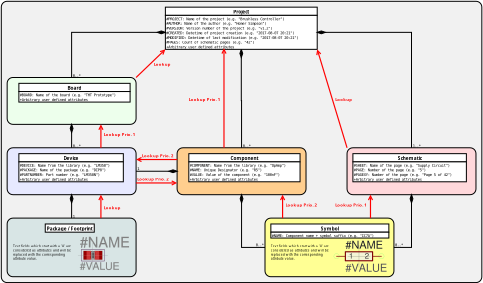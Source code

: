 <?xml version="1.0" encoding="UTF-8"?>
<dia:diagram xmlns:dia="http://www.lysator.liu.se/~alla/dia/">
  <dia:layer name="Background" visible="true" connectable="true" active="true">
    <dia:object type="Standard - Box" version="0" id="O0">
      <dia:attribute name="obj_pos">
        <dia:point val="-18,-9"/>
      </dia:attribute>
      <dia:attribute name="obj_bb">
        <dia:rectangle val="-18.05,-9.05;64.05,39.05"/>
      </dia:attribute>
      <dia:attribute name="elem_corner">
        <dia:point val="-18,-9"/>
      </dia:attribute>
      <dia:attribute name="elem_width">
        <dia:real val="82"/>
      </dia:attribute>
      <dia:attribute name="elem_height">
        <dia:real val="48"/>
      </dia:attribute>
      <dia:attribute name="border_width">
        <dia:real val="0.1"/>
      </dia:attribute>
      <dia:attribute name="inner_color">
        <dia:color val="#f1f1f1ff"/>
      </dia:attribute>
      <dia:attribute name="show_background">
        <dia:boolean val="true"/>
      </dia:attribute>
      <dia:attribute name="corner_radius">
        <dia:real val="1"/>
      </dia:attribute>
    </dia:object>
    <dia:object type="Standard - Box" version="0" id="O1">
      <dia:attribute name="obj_pos">
        <dia:point val="-17,4"/>
      </dia:attribute>
      <dia:attribute name="obj_bb">
        <dia:rectangle val="-17.05,3.95;5.05,12.05"/>
      </dia:attribute>
      <dia:attribute name="elem_corner">
        <dia:point val="-17,4"/>
      </dia:attribute>
      <dia:attribute name="elem_width">
        <dia:real val="22"/>
      </dia:attribute>
      <dia:attribute name="elem_height">
        <dia:real val="8"/>
      </dia:attribute>
      <dia:attribute name="border_width">
        <dia:real val="0.1"/>
      </dia:attribute>
      <dia:attribute name="inner_color">
        <dia:color val="#edffecff"/>
      </dia:attribute>
      <dia:attribute name="show_background">
        <dia:boolean val="true"/>
      </dia:attribute>
      <dia:attribute name="corner_radius">
        <dia:real val="1"/>
      </dia:attribute>
    </dia:object>
    <dia:object type="Standard - Box" version="0" id="O2">
      <dia:attribute name="obj_pos">
        <dia:point val="41,16"/>
      </dia:attribute>
      <dia:attribute name="obj_bb">
        <dia:rectangle val="40.95,15.95;63.05,24.05"/>
      </dia:attribute>
      <dia:attribute name="elem_corner">
        <dia:point val="41,16"/>
      </dia:attribute>
      <dia:attribute name="elem_width">
        <dia:real val="22"/>
      </dia:attribute>
      <dia:attribute name="elem_height">
        <dia:real val="8"/>
      </dia:attribute>
      <dia:attribute name="border_width">
        <dia:real val="0.1"/>
      </dia:attribute>
      <dia:attribute name="inner_color">
        <dia:color val="#ffd8dbff"/>
      </dia:attribute>
      <dia:attribute name="show_background">
        <dia:boolean val="true"/>
      </dia:attribute>
      <dia:attribute name="corner_radius">
        <dia:real val="1"/>
      </dia:attribute>
    </dia:object>
    <dia:object type="Standard - Box" version="0" id="O3">
      <dia:attribute name="obj_pos">
        <dia:point val="-17,28"/>
      </dia:attribute>
      <dia:attribute name="obj_bb">
        <dia:rectangle val="-17.05,27.95;5.05,38.05"/>
      </dia:attribute>
      <dia:attribute name="elem_corner">
        <dia:point val="-17,28"/>
      </dia:attribute>
      <dia:attribute name="elem_width">
        <dia:real val="22"/>
      </dia:attribute>
      <dia:attribute name="elem_height">
        <dia:real val="10"/>
      </dia:attribute>
      <dia:attribute name="border_width">
        <dia:real val="0.1"/>
      </dia:attribute>
      <dia:attribute name="inner_color">
        <dia:color val="#d8e5e5ff"/>
      </dia:attribute>
      <dia:attribute name="show_background">
        <dia:boolean val="true"/>
      </dia:attribute>
      <dia:attribute name="corner_radius">
        <dia:real val="1"/>
      </dia:attribute>
    </dia:object>
    <dia:object type="Standard - Box" version="0" id="O4">
      <dia:attribute name="obj_pos">
        <dia:point val="-17,16"/>
      </dia:attribute>
      <dia:attribute name="obj_bb">
        <dia:rectangle val="-17.05,15.95;5.05,24.05"/>
      </dia:attribute>
      <dia:attribute name="elem_corner">
        <dia:point val="-17,16"/>
      </dia:attribute>
      <dia:attribute name="elem_width">
        <dia:real val="22"/>
      </dia:attribute>
      <dia:attribute name="elem_height">
        <dia:real val="8"/>
      </dia:attribute>
      <dia:attribute name="border_width">
        <dia:real val="0.1"/>
      </dia:attribute>
      <dia:attribute name="inner_color">
        <dia:color val="#e7e9ffff"/>
      </dia:attribute>
      <dia:attribute name="show_background">
        <dia:boolean val="true"/>
      </dia:attribute>
      <dia:attribute name="corner_radius">
        <dia:real val="1"/>
      </dia:attribute>
    </dia:object>
    <dia:object type="Standard - Box" version="0" id="O5">
      <dia:attribute name="obj_pos">
        <dia:point val="27,28"/>
      </dia:attribute>
      <dia:attribute name="obj_bb">
        <dia:rectangle val="26.95,27.95;49.05,38.05"/>
      </dia:attribute>
      <dia:attribute name="elem_corner">
        <dia:point val="27,28"/>
      </dia:attribute>
      <dia:attribute name="elem_width">
        <dia:real val="22"/>
      </dia:attribute>
      <dia:attribute name="elem_height">
        <dia:real val="10"/>
      </dia:attribute>
      <dia:attribute name="border_width">
        <dia:real val="0.1"/>
      </dia:attribute>
      <dia:attribute name="inner_color">
        <dia:color val="#ffff94ff"/>
      </dia:attribute>
      <dia:attribute name="show_background">
        <dia:boolean val="true"/>
      </dia:attribute>
      <dia:attribute name="corner_radius">
        <dia:real val="1"/>
      </dia:attribute>
    </dia:object>
    <dia:object type="Standard - Box" version="0" id="O6">
      <dia:attribute name="obj_pos">
        <dia:point val="12,16"/>
      </dia:attribute>
      <dia:attribute name="obj_bb">
        <dia:rectangle val="11.95,15.95;34.05,24.05"/>
      </dia:attribute>
      <dia:attribute name="elem_corner">
        <dia:point val="12,16"/>
      </dia:attribute>
      <dia:attribute name="elem_width">
        <dia:real val="22"/>
      </dia:attribute>
      <dia:attribute name="elem_height">
        <dia:real val="8"/>
      </dia:attribute>
      <dia:attribute name="border_width">
        <dia:real val="0.1"/>
      </dia:attribute>
      <dia:attribute name="inner_color">
        <dia:color val="#ffce8eff"/>
      </dia:attribute>
      <dia:attribute name="show_background">
        <dia:boolean val="true"/>
      </dia:attribute>
      <dia:attribute name="corner_radius">
        <dia:real val="1"/>
      </dia:attribute>
    </dia:object>
    <dia:object type="UML - Association" version="2" id="O7">
      <dia:attribute name="obj_pos">
        <dia:point val="-6,12"/>
      </dia:attribute>
      <dia:attribute name="obj_bb">
        <dia:rectangle val="-6.75,11.25;-4.26,16.8"/>
      </dia:attribute>
      <dia:attribute name="meta">
        <dia:composite type="dict"/>
      </dia:attribute>
      <dia:attribute name="orth_points">
        <dia:point val="-6,12"/>
        <dia:point val="-6,14.35"/>
        <dia:point val="-6,14.35"/>
        <dia:point val="-6,16"/>
      </dia:attribute>
      <dia:attribute name="orth_orient">
        <dia:enum val="1"/>
        <dia:enum val="0"/>
        <dia:enum val="1"/>
      </dia:attribute>
      <dia:attribute name="orth_autoroute">
        <dia:boolean val="true"/>
      </dia:attribute>
      <dia:attribute name="name">
        <dia:string>##</dia:string>
      </dia:attribute>
      <dia:attribute name="direction">
        <dia:enum val="1"/>
      </dia:attribute>
      <dia:attribute name="show_direction">
        <dia:boolean val="false"/>
      </dia:attribute>
      <dia:attribute name="assoc_type">
        <dia:enum val="2"/>
      </dia:attribute>
      <dia:attribute name="role_a">
        <dia:string>##</dia:string>
      </dia:attribute>
      <dia:attribute name="multipicity_a">
        <dia:string>##</dia:string>
      </dia:attribute>
      <dia:attribute name="visibility_a">
        <dia:enum val="3"/>
      </dia:attribute>
      <dia:attribute name="show_arrow_a">
        <dia:boolean val="false"/>
      </dia:attribute>
      <dia:attribute name="role_b">
        <dia:string>##</dia:string>
      </dia:attribute>
      <dia:attribute name="multipicity_b">
        <dia:string>#0..*#</dia:string>
      </dia:attribute>
      <dia:attribute name="visibility_b">
        <dia:enum val="3"/>
      </dia:attribute>
      <dia:attribute name="show_arrow_b">
        <dia:boolean val="false"/>
      </dia:attribute>
      <dia:attribute name="text_font">
        <dia:font family="monospace" style="0" name="Courier"/>
      </dia:attribute>
      <dia:attribute name="text_height">
        <dia:real val="0.8"/>
      </dia:attribute>
      <dia:attribute name="text_colour">
        <dia:color val="#000000ff"/>
      </dia:attribute>
      <dia:attribute name="line_width">
        <dia:real val="0.1"/>
      </dia:attribute>
      <dia:attribute name="line_colour">
        <dia:color val="#000000ff"/>
      </dia:attribute>
      <dia:connections>
        <dia:connection handle="0" to="O1" connection="6"/>
        <dia:connection handle="1" to="O4" connection="1"/>
      </dia:connections>
    </dia:object>
    <dia:object type="UML - Association" version="2" id="O8">
      <dia:attribute name="obj_pos">
        <dia:point val="22.955,-0.8"/>
      </dia:attribute>
      <dia:attribute name="obj_bb">
        <dia:rectangle val="22.205,-1.55;24.74,16.8"/>
      </dia:attribute>
      <dia:attribute name="meta">
        <dia:composite type="dict"/>
      </dia:attribute>
      <dia:attribute name="orth_points">
        <dia:point val="22.955,-0.8"/>
        <dia:point val="22.955,7.95"/>
        <dia:point val="23,7.95"/>
        <dia:point val="23,16"/>
      </dia:attribute>
      <dia:attribute name="orth_orient">
        <dia:enum val="1"/>
        <dia:enum val="0"/>
        <dia:enum val="1"/>
      </dia:attribute>
      <dia:attribute name="orth_autoroute">
        <dia:boolean val="true"/>
      </dia:attribute>
      <dia:attribute name="name">
        <dia:string>##</dia:string>
      </dia:attribute>
      <dia:attribute name="direction">
        <dia:enum val="1"/>
      </dia:attribute>
      <dia:attribute name="show_direction">
        <dia:boolean val="false"/>
      </dia:attribute>
      <dia:attribute name="assoc_type">
        <dia:enum val="2"/>
      </dia:attribute>
      <dia:attribute name="role_a">
        <dia:string>##</dia:string>
      </dia:attribute>
      <dia:attribute name="multipicity_a">
        <dia:string>##</dia:string>
      </dia:attribute>
      <dia:attribute name="visibility_a">
        <dia:enum val="3"/>
      </dia:attribute>
      <dia:attribute name="show_arrow_a">
        <dia:boolean val="false"/>
      </dia:attribute>
      <dia:attribute name="role_b">
        <dia:string>##</dia:string>
      </dia:attribute>
      <dia:attribute name="multipicity_b">
        <dia:string>#0..*#</dia:string>
      </dia:attribute>
      <dia:attribute name="visibility_b">
        <dia:enum val="3"/>
      </dia:attribute>
      <dia:attribute name="show_arrow_b">
        <dia:boolean val="false"/>
      </dia:attribute>
      <dia:attribute name="text_font">
        <dia:font family="monospace" style="0" name="Courier"/>
      </dia:attribute>
      <dia:attribute name="text_height">
        <dia:real val="0.8"/>
      </dia:attribute>
      <dia:attribute name="text_colour">
        <dia:color val="#000000ff"/>
      </dia:attribute>
      <dia:attribute name="line_width">
        <dia:real val="0.1"/>
      </dia:attribute>
      <dia:attribute name="line_colour">
        <dia:color val="#000000ff"/>
      </dia:attribute>
      <dia:connections>
        <dia:connection handle="0" to="O21" connection="6"/>
        <dia:connection handle="1" to="O6" connection="1"/>
      </dia:connections>
    </dia:object>
    <dia:object type="UML - Association" version="2" id="O9">
      <dia:attribute name="obj_pos">
        <dia:point val="12,20"/>
      </dia:attribute>
      <dia:attribute name="obj_bb">
        <dia:rectangle val="4.95,19.24;12.75,20.84"/>
      </dia:attribute>
      <dia:attribute name="meta">
        <dia:composite type="dict"/>
      </dia:attribute>
      <dia:attribute name="orth_points">
        <dia:point val="12,20"/>
        <dia:point val="8.15,20"/>
        <dia:point val="8.15,20"/>
        <dia:point val="5,20"/>
      </dia:attribute>
      <dia:attribute name="orth_orient">
        <dia:enum val="0"/>
        <dia:enum val="1"/>
        <dia:enum val="0"/>
      </dia:attribute>
      <dia:attribute name="orth_autoroute">
        <dia:boolean val="true"/>
      </dia:attribute>
      <dia:attribute name="name">
        <dia:string>##</dia:string>
      </dia:attribute>
      <dia:attribute name="direction">
        <dia:enum val="1"/>
      </dia:attribute>
      <dia:attribute name="show_direction">
        <dia:boolean val="false"/>
      </dia:attribute>
      <dia:attribute name="assoc_type">
        <dia:enum val="2"/>
      </dia:attribute>
      <dia:attribute name="role_a">
        <dia:string>##</dia:string>
      </dia:attribute>
      <dia:attribute name="multipicity_a">
        <dia:string>##</dia:string>
      </dia:attribute>
      <dia:attribute name="visibility_a">
        <dia:enum val="3"/>
      </dia:attribute>
      <dia:attribute name="show_arrow_a">
        <dia:boolean val="false"/>
      </dia:attribute>
      <dia:attribute name="role_b">
        <dia:string>##</dia:string>
      </dia:attribute>
      <dia:attribute name="multipicity_b">
        <dia:string>#1#</dia:string>
      </dia:attribute>
      <dia:attribute name="visibility_b">
        <dia:enum val="3"/>
      </dia:attribute>
      <dia:attribute name="show_arrow_b">
        <dia:boolean val="false"/>
      </dia:attribute>
      <dia:attribute name="text_font">
        <dia:font family="monospace" style="0" name="Courier"/>
      </dia:attribute>
      <dia:attribute name="text_height">
        <dia:real val="0.8"/>
      </dia:attribute>
      <dia:attribute name="text_colour">
        <dia:color val="#000000ff"/>
      </dia:attribute>
      <dia:attribute name="line_width">
        <dia:real val="0.1"/>
      </dia:attribute>
      <dia:attribute name="line_colour">
        <dia:color val="#000000ff"/>
      </dia:attribute>
      <dia:connections>
        <dia:connection handle="0" to="O6" connection="3"/>
        <dia:connection handle="1" to="O4" connection="4"/>
      </dia:connections>
    </dia:object>
    <dia:object type="UML - Association" version="2" id="O10">
      <dia:attribute name="obj_pos">
        <dia:point val="23,24"/>
      </dia:attribute>
      <dia:attribute name="obj_bb">
        <dia:rectangle val="22.25,23.25;27.05,33.84"/>
      </dia:attribute>
      <dia:attribute name="meta">
        <dia:composite type="dict"/>
      </dia:attribute>
      <dia:attribute name="orth_points">
        <dia:point val="23,24"/>
        <dia:point val="23,33"/>
        <dia:point val="27,33"/>
      </dia:attribute>
      <dia:attribute name="orth_orient">
        <dia:enum val="1"/>
        <dia:enum val="0"/>
      </dia:attribute>
      <dia:attribute name="orth_autoroute">
        <dia:boolean val="true"/>
      </dia:attribute>
      <dia:attribute name="name">
        <dia:string>##</dia:string>
      </dia:attribute>
      <dia:attribute name="direction">
        <dia:enum val="1"/>
      </dia:attribute>
      <dia:attribute name="show_direction">
        <dia:boolean val="false"/>
      </dia:attribute>
      <dia:attribute name="assoc_type">
        <dia:enum val="2"/>
      </dia:attribute>
      <dia:attribute name="role_a">
        <dia:string>##</dia:string>
      </dia:attribute>
      <dia:attribute name="multipicity_a">
        <dia:string>##</dia:string>
      </dia:attribute>
      <dia:attribute name="visibility_a">
        <dia:enum val="3"/>
      </dia:attribute>
      <dia:attribute name="show_arrow_a">
        <dia:boolean val="false"/>
      </dia:attribute>
      <dia:attribute name="role_b">
        <dia:string>##</dia:string>
      </dia:attribute>
      <dia:attribute name="multipicity_b">
        <dia:string>#0..*#</dia:string>
      </dia:attribute>
      <dia:attribute name="visibility_b">
        <dia:enum val="3"/>
      </dia:attribute>
      <dia:attribute name="show_arrow_b">
        <dia:boolean val="false"/>
      </dia:attribute>
      <dia:attribute name="text_font">
        <dia:font family="monospace" style="0" name="Courier"/>
      </dia:attribute>
      <dia:attribute name="text_height">
        <dia:real val="0.8"/>
      </dia:attribute>
      <dia:attribute name="text_colour">
        <dia:color val="#000000ff"/>
      </dia:attribute>
      <dia:attribute name="line_width">
        <dia:real val="0.1"/>
      </dia:attribute>
      <dia:attribute name="line_colour">
        <dia:color val="#000000ff"/>
      </dia:attribute>
      <dia:connections>
        <dia:connection handle="0" to="O6" connection="6"/>
        <dia:connection handle="1" to="O5" connection="3"/>
      </dia:connections>
    </dia:object>
    <dia:object type="Standard - Text" version="1" id="O11">
      <dia:attribute name="obj_pos">
        <dia:point val="28,33"/>
      </dia:attribute>
      <dia:attribute name="obj_bb">
        <dia:rectangle val="28,32.475;38.102,35.249"/>
      </dia:attribute>
      <dia:attribute name="text">
        <dia:composite type="text">
          <dia:attribute name="string">
            <dia:string>#Text fields which start with a '#' are
considered as attributes and will be
replaced with the corresponding
attribute value.#</dia:string>
          </dia:attribute>
          <dia:attribute name="font">
            <dia:font family="sans" style="0" name="Helvetica"/>
          </dia:attribute>
          <dia:attribute name="height">
            <dia:real val="0.705"/>
          </dia:attribute>
          <dia:attribute name="pos">
            <dia:point val="28,33"/>
          </dia:attribute>
          <dia:attribute name="color">
            <dia:color val="#000000ff"/>
          </dia:attribute>
          <dia:attribute name="alignment">
            <dia:enum val="0"/>
          </dia:attribute>
        </dia:composite>
      </dia:attribute>
      <dia:attribute name="valign">
        <dia:enum val="3"/>
      </dia:attribute>
    </dia:object>
    <dia:object type="UML - Class" version="0" id="O12">
      <dia:attribute name="obj_pos">
        <dia:point val="14,17"/>
      </dia:attribute>
      <dia:attribute name="obj_bb">
        <dia:rectangle val="13.95,16.95;33.03,21.85"/>
      </dia:attribute>
      <dia:attribute name="elem_corner">
        <dia:point val="14,17"/>
      </dia:attribute>
      <dia:attribute name="elem_width">
        <dia:real val="18.98"/>
      </dia:attribute>
      <dia:attribute name="elem_height">
        <dia:real val="4.8"/>
      </dia:attribute>
      <dia:attribute name="name">
        <dia:string>#Component#</dia:string>
      </dia:attribute>
      <dia:attribute name="stereotype">
        <dia:string>##</dia:string>
      </dia:attribute>
      <dia:attribute name="comment">
        <dia:string>##</dia:string>
      </dia:attribute>
      <dia:attribute name="abstract">
        <dia:boolean val="false"/>
      </dia:attribute>
      <dia:attribute name="suppress_attributes">
        <dia:boolean val="false"/>
      </dia:attribute>
      <dia:attribute name="suppress_operations">
        <dia:boolean val="false"/>
      </dia:attribute>
      <dia:attribute name="visible_attributes">
        <dia:boolean val="true"/>
      </dia:attribute>
      <dia:attribute name="visible_operations">
        <dia:boolean val="false"/>
      </dia:attribute>
      <dia:attribute name="visible_comments">
        <dia:boolean val="true"/>
      </dia:attribute>
      <dia:attribute name="wrap_operations">
        <dia:boolean val="false"/>
      </dia:attribute>
      <dia:attribute name="wrap_after_char">
        <dia:int val="40"/>
      </dia:attribute>
      <dia:attribute name="comment_line_length">
        <dia:int val="17"/>
      </dia:attribute>
      <dia:attribute name="comment_tagging">
        <dia:boolean val="false"/>
      </dia:attribute>
      <dia:attribute name="allow_resizing">
        <dia:boolean val="false"/>
      </dia:attribute>
      <dia:attribute name="line_width">
        <dia:real val="0.1"/>
      </dia:attribute>
      <dia:attribute name="line_color">
        <dia:color val="#000000ff"/>
      </dia:attribute>
      <dia:attribute name="fill_color">
        <dia:color val="#ffffffff"/>
      </dia:attribute>
      <dia:attribute name="text_color">
        <dia:color val="#000000ff"/>
      </dia:attribute>
      <dia:attribute name="normal_font">
        <dia:font family="monospace" style="0" name="Courier"/>
      </dia:attribute>
      <dia:attribute name="abstract_font">
        <dia:font family="monospace" style="88" name="Courier-BoldOblique"/>
      </dia:attribute>
      <dia:attribute name="polymorphic_font">
        <dia:font family="monospace" style="8" name="Courier-Oblique"/>
      </dia:attribute>
      <dia:attribute name="classname_font">
        <dia:font family="sans" style="80" name="Helvetica-Bold"/>
      </dia:attribute>
      <dia:attribute name="abstract_classname_font">
        <dia:font family="sans" style="88" name="Helvetica-BoldOblique"/>
      </dia:attribute>
      <dia:attribute name="comment_font">
        <dia:font family="sans" style="8" name="Helvetica-Oblique"/>
      </dia:attribute>
      <dia:attribute name="normal_font_height">
        <dia:real val="0.8"/>
      </dia:attribute>
      <dia:attribute name="polymorphic_font_height">
        <dia:real val="0.8"/>
      </dia:attribute>
      <dia:attribute name="abstract_font_height">
        <dia:real val="0.8"/>
      </dia:attribute>
      <dia:attribute name="classname_font_height">
        <dia:real val="1"/>
      </dia:attribute>
      <dia:attribute name="abstract_classname_font_height">
        <dia:real val="1"/>
      </dia:attribute>
      <dia:attribute name="comment_font_height">
        <dia:real val="0.7"/>
      </dia:attribute>
      <dia:attribute name="attributes">
        <dia:composite type="umlattribute">
          <dia:attribute name="name">
            <dia:string>#COMPONENT#</dia:string>
          </dia:attribute>
          <dia:attribute name="type">
            <dia:string>#Name from the library (e.g. "OpAmp")#</dia:string>
          </dia:attribute>
          <dia:attribute name="value">
            <dia:string>##</dia:string>
          </dia:attribute>
          <dia:attribute name="comment">
            <dia:string>##</dia:string>
          </dia:attribute>
          <dia:attribute name="visibility">
            <dia:enum val="2"/>
          </dia:attribute>
          <dia:attribute name="abstract">
            <dia:boolean val="false"/>
          </dia:attribute>
          <dia:attribute name="class_scope">
            <dia:boolean val="false"/>
          </dia:attribute>
        </dia:composite>
        <dia:composite type="umlattribute">
          <dia:attribute name="name">
            <dia:string>#NAME#</dia:string>
          </dia:attribute>
          <dia:attribute name="type">
            <dia:string>#Unique Designator (e.g. "R5")#</dia:string>
          </dia:attribute>
          <dia:attribute name="value">
            <dia:string>##</dia:string>
          </dia:attribute>
          <dia:attribute name="comment">
            <dia:string>##</dia:string>
          </dia:attribute>
          <dia:attribute name="visibility">
            <dia:enum val="2"/>
          </dia:attribute>
          <dia:attribute name="abstract">
            <dia:boolean val="false"/>
          </dia:attribute>
          <dia:attribute name="class_scope">
            <dia:boolean val="false"/>
          </dia:attribute>
        </dia:composite>
        <dia:composite type="umlattribute">
          <dia:attribute name="name">
            <dia:string>#VALUE#</dia:string>
          </dia:attribute>
          <dia:attribute name="type">
            <dia:string>#Value of the component (e.g. "100nF")#</dia:string>
          </dia:attribute>
          <dia:attribute name="value">
            <dia:string>##</dia:string>
          </dia:attribute>
          <dia:attribute name="comment">
            <dia:string>##</dia:string>
          </dia:attribute>
          <dia:attribute name="visibility">
            <dia:enum val="2"/>
          </dia:attribute>
          <dia:attribute name="abstract">
            <dia:boolean val="false"/>
          </dia:attribute>
          <dia:attribute name="class_scope">
            <dia:boolean val="false"/>
          </dia:attribute>
        </dia:composite>
        <dia:composite type="umlattribute">
          <dia:attribute name="name">
            <dia:string>#Arbitrary user defined attributes#</dia:string>
          </dia:attribute>
          <dia:attribute name="type">
            <dia:string>##</dia:string>
          </dia:attribute>
          <dia:attribute name="value">
            <dia:string>##</dia:string>
          </dia:attribute>
          <dia:attribute name="comment">
            <dia:string>##</dia:string>
          </dia:attribute>
          <dia:attribute name="visibility">
            <dia:enum val="0"/>
          </dia:attribute>
          <dia:attribute name="abstract">
            <dia:boolean val="false"/>
          </dia:attribute>
          <dia:attribute name="class_scope">
            <dia:boolean val="false"/>
          </dia:attribute>
        </dia:composite>
      </dia:attribute>
      <dia:attribute name="operations"/>
      <dia:attribute name="template">
        <dia:boolean val="false"/>
      </dia:attribute>
      <dia:attribute name="templates"/>
    </dia:object>
    <dia:object type="UML - Class" version="0" id="O13">
      <dia:attribute name="obj_pos">
        <dia:point val="28,29"/>
      </dia:attribute>
      <dia:attribute name="obj_bb">
        <dia:rectangle val="27.95,28.95;48.185,31.45"/>
      </dia:attribute>
      <dia:attribute name="elem_corner">
        <dia:point val="28,29"/>
      </dia:attribute>
      <dia:attribute name="elem_width">
        <dia:real val="20.135"/>
      </dia:attribute>
      <dia:attribute name="elem_height">
        <dia:real val="2.4"/>
      </dia:attribute>
      <dia:attribute name="name">
        <dia:string>#Symbol#</dia:string>
      </dia:attribute>
      <dia:attribute name="stereotype">
        <dia:string>##</dia:string>
      </dia:attribute>
      <dia:attribute name="comment">
        <dia:string>##</dia:string>
      </dia:attribute>
      <dia:attribute name="abstract">
        <dia:boolean val="false"/>
      </dia:attribute>
      <dia:attribute name="suppress_attributes">
        <dia:boolean val="false"/>
      </dia:attribute>
      <dia:attribute name="suppress_operations">
        <dia:boolean val="false"/>
      </dia:attribute>
      <dia:attribute name="visible_attributes">
        <dia:boolean val="true"/>
      </dia:attribute>
      <dia:attribute name="visible_operations">
        <dia:boolean val="false"/>
      </dia:attribute>
      <dia:attribute name="visible_comments">
        <dia:boolean val="true"/>
      </dia:attribute>
      <dia:attribute name="wrap_operations">
        <dia:boolean val="false"/>
      </dia:attribute>
      <dia:attribute name="wrap_after_char">
        <dia:int val="40"/>
      </dia:attribute>
      <dia:attribute name="comment_line_length">
        <dia:int val="17"/>
      </dia:attribute>
      <dia:attribute name="comment_tagging">
        <dia:boolean val="false"/>
      </dia:attribute>
      <dia:attribute name="allow_resizing">
        <dia:boolean val="false"/>
      </dia:attribute>
      <dia:attribute name="line_width">
        <dia:real val="0.1"/>
      </dia:attribute>
      <dia:attribute name="line_color">
        <dia:color val="#000000ff"/>
      </dia:attribute>
      <dia:attribute name="fill_color">
        <dia:color val="#ffffffff"/>
      </dia:attribute>
      <dia:attribute name="text_color">
        <dia:color val="#000000ff"/>
      </dia:attribute>
      <dia:attribute name="normal_font">
        <dia:font family="monospace" style="0" name="Courier"/>
      </dia:attribute>
      <dia:attribute name="abstract_font">
        <dia:font family="monospace" style="88" name="Courier-BoldOblique"/>
      </dia:attribute>
      <dia:attribute name="polymorphic_font">
        <dia:font family="monospace" style="8" name="Courier-Oblique"/>
      </dia:attribute>
      <dia:attribute name="classname_font">
        <dia:font family="sans" style="80" name="Helvetica-Bold"/>
      </dia:attribute>
      <dia:attribute name="abstract_classname_font">
        <dia:font family="sans" style="88" name="Helvetica-BoldOblique"/>
      </dia:attribute>
      <dia:attribute name="comment_font">
        <dia:font family="sans" style="8" name="Helvetica-Oblique"/>
      </dia:attribute>
      <dia:attribute name="normal_font_height">
        <dia:real val="0.8"/>
      </dia:attribute>
      <dia:attribute name="polymorphic_font_height">
        <dia:real val="0.8"/>
      </dia:attribute>
      <dia:attribute name="abstract_font_height">
        <dia:real val="0.8"/>
      </dia:attribute>
      <dia:attribute name="classname_font_height">
        <dia:real val="1"/>
      </dia:attribute>
      <dia:attribute name="abstract_classname_font_height">
        <dia:real val="1"/>
      </dia:attribute>
      <dia:attribute name="comment_font_height">
        <dia:real val="0.7"/>
      </dia:attribute>
      <dia:attribute name="attributes">
        <dia:composite type="umlattribute">
          <dia:attribute name="name">
            <dia:string>#NAME#</dia:string>
          </dia:attribute>
          <dia:attribute name="type">
            <dia:string>#Component name + symbol suffix (e.g. "IC7A")#</dia:string>
          </dia:attribute>
          <dia:attribute name="value">
            <dia:string>##</dia:string>
          </dia:attribute>
          <dia:attribute name="comment">
            <dia:string>##</dia:string>
          </dia:attribute>
          <dia:attribute name="visibility">
            <dia:enum val="2"/>
          </dia:attribute>
          <dia:attribute name="abstract">
            <dia:boolean val="false"/>
          </dia:attribute>
          <dia:attribute name="class_scope">
            <dia:boolean val="false"/>
          </dia:attribute>
        </dia:composite>
      </dia:attribute>
      <dia:attribute name="operations"/>
      <dia:attribute name="template">
        <dia:boolean val="false"/>
      </dia:attribute>
      <dia:attribute name="templates"/>
    </dia:object>
    <dia:object type="Standard - Image" version="0" id="O14">
      <dia:attribute name="obj_pos">
        <dia:point val="38.5,31.5"/>
      </dia:attribute>
      <dia:attribute name="obj_bb">
        <dia:rectangle val="38.5,31.5;48.056,37.5"/>
      </dia:attribute>
      <dia:attribute name="elem_corner">
        <dia:point val="38.5,31.5"/>
      </dia:attribute>
      <dia:attribute name="elem_width">
        <dia:real val="9.556"/>
      </dia:attribute>
      <dia:attribute name="elem_height">
        <dia:real val="6"/>
      </dia:attribute>
      <dia:attribute name="draw_border">
        <dia:boolean val="false"/>
      </dia:attribute>
      <dia:attribute name="keep_aspect">
        <dia:boolean val="true"/>
      </dia:attribute>
      <dia:attribute name="file">
        <dia:string>#/home/urban/.cache/shutter/unsaved/Auswahl_011.png#</dia:string>
      </dia:attribute>
      <dia:attribute name="inline_data">
        <dia:boolean val="true"/>
      </dia:attribute>
      <dia:attribute name="pixbuf">
        <dia:composite type="pixbuf">
          <dia:attribute name="data">
            <dia:data>iVBORw0KGgoAAAANSUhEUgAAAbYAAAETCAYAAABa2CMtAAAABHNCSVQICAgIfAhkiAAAIABJREFU
eJzt3Xd8VFXeP/DPmcmkkpCQQEglhBJaDNICCU0FEgR1F0Wfxce+YuGn7C6sICriWkAeFte+i7q2
x7WLhRJAkZoeegkBQklIIZ3UyWTm/P7A+CCZW6beOzff9+u1r5U5d+58mYTzved7zz2HNTY2ghBC
CNEKndIBEEIIIc5EiY0QQoimUGIjhBCiKZTYCCGEaAolNkIIIZpCiY0QQoimUGIjhBCiKZTYCCGE
aAolNkIIIZpCiY0QQoimUGIjhBCiKZTYCCGEaAolNkIIIZpCiY0QQoimUGIjhBCiKV5KB0C6j+++
+45v2LBB9JjHH38ciYmJzE0hdZGZmcnff/99wfYlS5Zg4MCBbo3PZDJh4cKF3GQySR47c+ZMzJkz
x63xHT9+nK9du1bWsSNGjMDChQsV+/lezWw2Y+HChdxoNMo6fvny5YiJibEp/kuXLmHRokXcrgAV
sGrVqpdDQ0OXKh2HIyixEbc5f/48srOzRY+prq7Gl19+CS8vZX41q6qqRGNUYmPe3bt38927d8s6
trKyEnPmzHFxRL/V0NAg+XPtdODAAcyfPx9+fn4ujkqe/Px8vnPnTtnHNzc32/wZ7e3tX8j9ftTA
aDQuAeDRiY1KkURVTp06hXfffddjrm7dQWqUe6UzZ87g+PHjqv3+2trasH37dtXEt3XrVqVDIC5A
IzYN+8tf/sKPHj3a5fXx48fjueeek1VO+fvf/86t/eOPjY3FO++845KS0rp16zBjxgweHx+vmpKV
Upqbm7Fr1y6b3rNp0yYMHTrURRE5LiMjA7NmzVI6DJjNZvz4449Kh0FcgEZsGpaVlYWysrIu/+vV
q5fsc+Tm5lo9R1BQkMviNplMWLFiBThXzYW9Yn788UfZ9386bd68WdXf3d69e9HU1KR0GMjPz+e1
tbVKh0FcgBKbRpWVlXGhziMhIUHWOcxmM06dOuXQOey1f/9+fP755+rtnd3EljJkp8rKShQUFKj2
uzOZTPjpp58Uj4/KkNpFiU2jTpw4IdgmNymdOXOGt7e3W20bMmSIXXHZ4h//+AcqKysV7wCVUlVV
lZ+bm2vXezdu3OjkaJxry5Ytin4+lSG1je6xaZRQYvP19UVsbKyse1diyXHw4MH2BWaD5uZmPP/8
83jjjTdc/llqtHnz5tEWi8Wu927btg1PPfWUYrNLpWRlZaGhoQE9e/ZU5PPVVIYMDAzECy+8oHQY
vwoJCfH4e9vq/K0nDhNKSgMHDoRer3foHEFBQejbt69bfvl37tyJLVu28LS0NI//x2arTZs2ibbr
dDoIJb6Ghgbs3buXT5kyRZXfW0dHB3766Sfu7mfuOqmpDOnt7Y3rr79elT8nT0WlSI0SSkq2jLSK
ioqsvu7q+2tXW7lyJS5duuTWz1TauXPnrM5o7eTr64s//OEPoudQezly8+bNinwulSG1jxKbBrW0
tKC0tNRqmy33xoSSo7sTW01NDdasWdOt7rVJTRqZOnUqbr31VtFjduzYgdbWVmeGZRehGbR5eXmo
ra2d7+ZwRMuQrpztS9yHEpsGFRUVcaHp3nKTUm1t7fzq6mqHzuFM69evR05OTrdJblKjrZtuugmD
Bg1i8fHxgse0traqYvbhDTfcYPV1s9mMrVu3/svN4YiWIYViJZ6FEpsGFRYWWn2dMYaEhARZtfzC
wkLBDsdVE0dSU1NF25977jm0tbW55LPV5PDhw7ykpESwPSQkBKmpqQwAZsyYIXoupcp9V0pLSxNs
y8jIcGMk4mVILy8vSmwaQYlNg4RKiJGRkQgICJB1DqH7a3q93mWLAC9atEj04fGSkhK89dZbio9A
XE1qtDZz5sxfJwCJJQ3g8sPQ9fX1wsM6N4iMjMQ111xjtW3//v24ePGi26YnipUhJ0yYQKVIjaDE
pkHOuDcmdI7+/fvD29vbrrikBAUFYcmSJaLHfPTRR6peC9FRZrNZchRz0003/frfAwcOZAMGDBA9
35YtW047LUA7paenW33dYrFg69atIe6KQ6wMKXWRQDwHJTaNsVgsTlktRKic6eoHs2+88UY2adIk
wXaz2YwVK1bAbDa7NA6lZGdn85qaGsH2uLg4jBgx4jcjZqkOWQ2zI2fMmAHGrA/03VWOFCtDGgwG
mnKvIZTYNKakpIQLzYSTm9ja29tx5swZh87hiKefflp0W5Njx47h448/1uSoTc6kkatJJbYDBw6g
rKxM0e8rPDycXXvttVbbDh065Jb4pMqQgYGBrg6BuAklNo1xxlJap0+f5kIjInesOBIZGckWLFgg
esybb76JkpISTSW3trY20eerGGOYPXt2l9fj4+PZwIEDBd/HOVfFJBKhciTn3C0PTFMZsvugxKYx
QonN398fUVFRskotQhNHACAhIeFl+yKzzX//93+z4cOHC7a3tbXhb3/7mztCcZsdO3YIjrYB4Npr
r0VkZKTVn6FQ0uikknLky0Kr3ri6HClWhqSVP7SHltTyAJxz/Pzzz7JGJzk5OVZfDw0NlX2OHTt2
WH3dz88PBw8eXALA6gwPX19fpKSkOKWD0Ov1ePbZZ/GHP/xB8H5adnY2vv32W/673/1OE52S1EPZ
N998s2BbWlqa6JqaJ0+exKlTp7irZrTKERoaunTMmDFLrP2OHj16FCUlJTwmJsYl8UmVIXv06OGK
jyUKocTmASwWCxYuXOjQOUpKShw+R2trq+g5IiMjnbpq+9ChQ9ldd93FP/jgA8Fj1qxZg0mTJq0K
DQ316K3s6+vr4/fu3SvY7u3tjRkzZgh2+nFxcWzw4MFcbLS9ceNGh38HHJWeni548ZWRkYEHH3zQ
JZ8rVoaUGu0Sz0OlSKJqjz76KIuKihJsb2howMqVK8WfEfAAW7duPd3R0SHYPmXKFMnJDVL3iaQW
VXaHadOmDXB3OVKsDOnj40NlSA2ixEZUzc/PD88884zoMVu2bMHOnTs9eiKJPbMhryY18igrK8OB
AwcU/Z6Cg4OLx48fb7WtqKgIZ86ccXp8YmXIlJQU+Pv7O/sjicIosRHVS01NZbNmzRI95vnnn0dL
S4ubInKu8vJyvn//fsH24OBgTJo0SXJUERsby6SeM1TDqM3dS2zRbMjuhxIb8QhLliyZLrYpZWVl
JV555RWPHLVt2rQJQotWA5dHYnI3DJXqqLds2aL4w+033HADE/r7ODuxURmye6LJIx6AMYa5c+dK
HvfDDz9YXSS4T58+mDJliqzP2r59O6ytfBEZGSm5SHFwcLCsz7BHSEjIj3/961/x9NNPCx7z+eef
Y9asWXzkyJEe1VlJzYa09uyakLS0NLz66quC7bW1tcjKyuITJ05U7DsKCgpCSkoKdu3a1aWtuLgY
RUVFfPDgwU6JT6wMOXHiRNGFAIjnosTmAXQ6HZYvXy76D721tRVfffWV1cv+iRMnSr6/044dO6ye
Y/LkyXjqqacUTRi33HIL++GHH7jQrDrOOZ599ll89dVXMBgMbo7OPidPnuRCS6ABQExMDJKSkmR/
7zExMWzYsGH82LFjgsds2rQJEydOtC1QJ0tPT7ea2IDLozZnLQRAZcjuiRKbRpw8eVJwD7ahQ4fK
Okd9fX18VVWV1TaxhXbd6dlnn8Xvf/97GI1Gq+3FxcVYt24dX7BggUeM2qRGa3ImjVwtLS0NYont
p59+QltbG3x9fW0+t7Ncf/31zNvbm7e3t3dpy8jIwOOPP+7wZ4iVIX19fTF16lRV/I7U1dVh2rRp
ipfRExIS8Oabb6riO3EUJTaNEHt+adiwYbLOceLECcFV4MWWbHKnmJgY9tBDD/HXXntN8Jj33nsP
aWlpij6MLIecpa5sKUN2SktLwyuvvCLY3tLSgp07d/K0tDTFvp+AgABMnDgR27dv79JWUlKCo0eP
8uHDhzsUn1gZctKkSaopQ1osFlRWViodBsLCwpQOwWlo8ohGCCU2nU6HQYMGObyU1oABA6bbF5nz
3XfffWzQoEGC7SaTCc8++ywsFosbo7Ldvn37eHl5uWB7UlIS7FmJIyoqSnQ5MkAdS2yJPZ7gjEkk
YosFUBlS2yixaYTQNjNxcXGyr0yF1pkMCQlBSEiI8Oq8bubl5YXnnnsOOp3wr++hQ4fw2WefKV7e
EeOKMmQnqWfa9uzZg0uXLtl9fmeYOnUqE/rddHRRZLEypJ+fHyZPnqzq0TxxDCU2jTh58qTV1+Xe
XxM7h1rur10pMTGR3XHHHaLH/OMf/0BFRYUqk1tHRwe2bdsm2G4wGJCenm535ztjxgzRdpPJhG3b
tin63fj5+UFo772ysjIcOnTI7vjy8/N5XV2d1TaaDal9lNg0oKysjDc1NVltk7sxqNlsxunT1m+x
qeX+2tX+9Kc/sfDwcMH21tZWPP/8826MSL49e/bwhoYGwfZJkyZB7Lk9KZGRkWzEiBGix6i9HOnI
VjtiZUhaG1L7KLFpgNBIC5Cf2M6dO8eFZhrGx8fbFZer+fv7iz7XBgC7du3C5s2bXTIyOX/+PD9/
/rxd53bms2tCpO4jFRQUoLKyUtFR26RJk0TLkfbcJ5UqQ8pZxYV4NpoVqQFim4sOHTrU4Ykjah2x
AZfv00yfPp2LlfVWrVqFlJQUh0ZA1nzyySfgnGPZsmU2ve+XWYmC7YGBgZgyZYrDnW9aWhrWrl0r
uKqJxWLB5s2bce+99zr6UXbz9fXF9ddfb3X0ePHiRezfv5+PHj3apu9CrAw5efJk1ZUhg4OD8dFH
HykdBnx8fJQOwWkosWmAUFKKiIiQ3ZlLJDbVzIi05sknnyzIysoaLVSOra2txf/8z//wF154QRVX
6j/++CO3tkJMp7S0NHh7ezv8ORERESwxMZEfOnRI8BilExtwuTQoVBbNyMjA6NGjbTqfp82G1Ov1
6N+/vyp+N7WCSpEaIJSU5JYhAeFRX3BwsKpmRFrTu3fvMX/+859Fj/nuu++QnZ2tiokkUve2xDYU
tZVUR37s2DGcPXtW0e8lNTWVCW30uXXrVpvWtqQyJAFoxObxjEYjzp8/b7XNGTMi1VyGvNLcuXPZ
hg0bRFfJf+655/DNN98oWoqqqalZJbQkWKdVq1aBMeaUZNPc3Cx5zMaNG7FgwQJnfJxdDAYDbrjh
Bnz33Xdd2mpra5GXl8fHjx8vKyGJlSGnTp2q6GorxH0osXm4U6dOcaErWrmJrampCUIPCqtxqr81
jDGsWLECt912G0wmk9VjSktL8dZbb/FFixYpdtW+efPmJVIjELHlsFxh06ZNiiY24PLI0lpiAy6X
I4X2cLuap5UhiWtQKdLDOWNGZFFRkeDowFMSGwDEx8ezBx54QPSYjz/+GEePHlWs9KaGKfZXO3/+
PI4cOaJoOXLChAlM6H7wTz/9JKscKVaG9Pf3h5I7GhD3ohGbSpWUlPD//Oc/kscdPHjQ6us6nQ4f
fvghAEh2WMXFxYJtmZmZkJrSfs8996Bv376q6DQefPBBtmXLFn7mzBmr7WazGStWrMBnn30GvV7v
1thKSkr4kSNH3PqZcm3atAlSz725kpeXF2644QZ88803Xdrq6+uRmZnJpe6P5eXlCZYhr7vuOk3N
+iPiKLGpVEVFBf73f//X7vdbLBaH3t9px44dksfMnj0bffv2dfiznMHb2xsrVqzAvffeKzjNvbCw
EB988AF/4IEH3JqMpZ5dU1JGRgYWL14sukyZq6Wnp1tNbMDlEqPQKiWdaIsa0olKkURzRo0axebM
mSN6zNtvv42SkhK3lt/UnNiqqqqQm5uraDly3LhxLCQkxGrbTz/9BGtb3HQSK0MGBAQgNTVVFRUF
4h40YiOatGjRIrZz505eXV1ttd1oNOLZZ5/Fe++9B8Zc3+cdOXKEC81e7dS3b1+XjZgsFgsqKipE
j9m0aZPsSRquoNfrMX36dHzxxRdd2pqampCZmcmF9lCTKkM647lA4jkosRFNCgwMxNKlS7F48WLB
Y/Ly8rB+/Xo+Z84cl2e2TZs2ibZHR0dj8+bNLouDc47p06dzsX2/tm3bhqefflrRJJCenm41sQGX
y6VTp0612iZWhqS1IbsfKkUSzUpLS2OTJ08WPWbNmjWorq623pM6idlsllzQ98Ybb3RlCGCMYebM
maLHNDU1YdeuXYqWI0ePHs169+5ttW379u2wtmKLWBmyR48eSElJoTJkN0MjNpUaMWIE+/7770U7
mXXr1lm9b2PL2nPff/893n333S6vM8bwxRdfyJpJFhkZqdqO45lnnsHNN9+M1tZWq+2NjY146aWX
5q5du9ZlMeTm5gqWRDs5sveaXOnp6fjggw9Ej9m0aROmTZvm8liE6HQ6TJ8+HdZmBLe2tmL37t18
+vTpv/l9EytDXn/99TAYDK4JlqgWJTaV8vPzk1w/7uLFi1YT3+DBg2WvPVdXV2f1HJGRkRgyZIhq
E5Zcffv2ZY8//jh/+eWXBY/Ztm0btm/fzq+//nqX/H2lnl0bPnw44uLiXP5dDx8+nMXGxore69u1
axeam5sREBDg6nAEpaenW01swOVy5PTpv126lGZDkqtRKdKDCa0ROXjwYLeeQ+3mzZsnuTfZiy++
CKFFlB1hNBoFy2SdZs2a5fTPFSJVjvwlXkXLkSNHjhTcZ2/37t2/GX2LlSEDAwOpDNlNUWLzUFVV
Vfn19fVW2+QmJc45Tp065dA5PIFOp8OKFStEH8i+ePEi1q5d6/QOfefOnVxsvUa9Xo8bb7xReDjp
ZHLu5Sm9OgpjTHDCR2trK37++edff05SZUgvLypKdUeU2DxUUVGR4F4ecpNSaWkpF7r3pKXEBgAJ
CQnsnnvuET3mq6++QkFBgVM/V+rZteTkZISGhi516oeKiI+PZwkJCaLH5ObmoqamZpWbQrJKbCZj
RkbGr/8tVoacMWOGU2MinoMSm4cSWiNSr9djwIABDm8uqrXEBgCPPPIIi4mJEWznnGP9+vVO+7xL
ly5hz549osc4Y6dsW0mN2sxmMzIyMpa4KRyrRowYwaKioqy27d27F01NTaJlyKCgICpDdmOU2DyU
0P5pMTExsrfmEEpsvr6+iI2N1Vyn4Ovri+XLl7vt87Zu3cqFdhoALk8QmjZtmtu/ZznPdSldjgSE
J360t7dj+/btnMqQRAglNg8lNGKzZaQldI4BAwYoumagK40fP565Y2o9IJ0crrvuOkX2houMjGRJ
SUmixxw+fBilpaWKTiIRS8Bbtmyh2ZBEkDZ7L40zm82CK/JL3T+5ktCob9CgQXbF5SmeeOKJAcHB
wS79jIqKCi51v86dsyGvJmcSidRqKa42dOhQFhsba7UtMzNTMLH17NkTEyZM0FzFgchHY3UPdObM
GcESl9wRW2trK0pLSx06h6cKDg4ufuKJJ7Bs2TKXfcbmzZsFdxcAgJCQEEUX5k1LS3t59erVopue
bty4EfPnz3djVF2lp6dj3bp1XV7v6OhAQ0OD1ffccMMNbt+SyBEtLS14/fXXFR0dX23w4MFIS0vz
2IsDSmweSGikBchPSqdPn+YWi8Whc3iym266if3www88KyvLJeeXmg2Znp6uaOcbGhq6dOzYsUuy
s7MFjykuLkZhYSFX8kH9mTNnWk1sYjytDNna2mrz39HV0tPTPe57vBKVIj2Q0L2xgIAA2ctbic2I
TEhI8Jxtsx2wfPly2RNtbHHq1Cku9v0CysyGvJrUw9qA8pNIBg4cyGzZxT04OBjJyckeO9IgzkGJ
zQM5Y+KIUMcbFhaG4OBg4S21NSQ6Opo9+uijTj+vVDKIiYnBNddco3jnO336dCa1jmJGRoZoSdUd
bBk5eFoZkrgGJTYPJFSKpKW0bHf33XezIUOGOO18nHPJSRdKThq5UmBgIFJTU0WPqaiowL59+1Q7
O9KRY4l2UWLzMJcuXYLQnlrOmOrf3RKbXq/HihUrnPZ4w4EDB3hZWZnoMe563EAOObMjld75u3//
/kzO72VISAjGjh2r+EiYKI8Sm4cpKioSvHqWm5QqKyu5o+tMasnw4cPZvHnznHIuqSQwYsQIVT38
PnXqVCb1LN22bdvQ0dHhpoiskzMSmzZtGpUhCQCaFelxhEZajDEMHjxYVocpdA7AtYlt9OjRuP/+
+wXbe/TooViH//jjjzNfX1/BmaKdhFad7xQTEyP6d0xOTrYrPlfx8/PD0qVLce7cOdHjqqured++
fa3+fKKiokT/zsHBwdMFG2W66aabJHdfcMaEnPDwcNG/S2hoqM2LiQYEBNx+//33q2o6vxRbnodV
I9bY2Kh0DMQGK1as4F9//XWX16OiopCRkSErMbz//vvc2saaer0eeXl5khMKyGUrV67knHMsW7ZM
NSMwQgiN2DzOnXfeaXXyQWBgoOxzTJs2Ddb2J/P29qbdhgkhHo8Sm4cZNGiQw6ODmJgY0VXuCSHE
k9HkEUIIIZpCiY0QQoimUGIjhBCiKZTYVKioqIgr/dwQIYR4KkpsKmQymRRfn48QQjwVJTZCCCGa
QomNEEKIplBiI4QQoimU2AghhGgKJTZCCCGaQomNEEKIplBiI4QQoimU2AghhGgKJTZCCCGaQomN
EEKIplBiI4QQoim00aiKmFpaUJyRwQ9nZaEuNJR76ei6Q81K9+4F5xzZq1fTwp4qxxhD8IABiE9P
ZwZ/f6XDIS7GGhsblY6BALiQlcU33HMPmsrLUQkgDIBe6aCIqB2//P9UBWMgtukREYHZH36IqAkT
HN6JnqgXDQlUoLG0lH9z661oKi9XOhRCNK2pvBzf3HorGktLaZStYZTYVGDf22+jnUbOhLhFe2Mj
9r39ttJhEBeie2xOZDKZUFFRYfOV4NG9e9FwxZ+bAHjD8asOv1/OQwj5rTNbt2LKiy8qHQZxEUps
TqTT6eDv7/+yre/Tm81LDFf82QuAAY4nNhqOE2JdTWGh0iEQF6LE5kR6vR6hoaFLbX1fDy+vJU1X
/NkXl0dbNHmEEEJsRxf1hJBup1dCgtIhEBeixEYI6Xa8AwOVDoG4EJUiPcTvv3xL6RDIVSq/3AjO
gd/fPkvpUMhV1s99VOkQiIIosXkAptdjwMypSodBrhKy/ygA0M9GhZheD242Kx0GUQiVIgkhhGgK
JTZCCCGaQomNEEKIptA9NuIU1dV1qK6u//XP8fHR8PY2iLyDeKK2NiPq6i6hubkVgYEBCAoKgK+v
DxijNYWJelBiI07xxhv/QX7+0V///M9/Lkd0dF8FIyKO4pzj5Mlz2Lt3P3JzD+PixVoYje1djgsM
DEBi4iAkJg7G1KljERgYoEC0hPwfSmzEYU1NLThwgJYo0pK9e/fjvfe+xsWLtZLHNjY2IzPzADIz
D+DDD7/FzJmTcfvtaZTgiGIosRGHZWcfQkcHTa3Wgvr6S3j77c+xd+9+u97f1taO9et/xO7dBVi6
9AEMGRLv5AgJkabY5JE2tOGs7izP1+Xzs7qzvA1tSoVCHLRnT4HSIRAnqK9vxKJF/2N3UrtSdXUd
nnhiLXbvpt8Ntense/N0efyc7hw3wqh0SE7nthHbHv0evtFrI86xc9it34021oa+lr6YaJmIPbo9
qNBVcF/ui0nmSYjlsZjVMQuTzJPojrTKHTt2+jf31ohnam834YUX/onKyhrBYwIDAxAfH40+fULh
5+eDurpLKC4uwYULF60eb7FY8Pe/f4CAAD+MGjXMVaETCbv0u37te/fo98DIjJf7XvNE7NbvRoWu
gvtzf0wyT0I/3g+zOmYh1Zzq0X2vSxNbJavkbxrexHuG93CN5RrM6piFB8wPIIyHDQjmwcVXH1/P
6uOrUX16i9cWrPReiTt0d/AHTA/gUdOjiOARHv1Fa1FNTT1eeeUjpcMgTvDGG/9BYeEZq20DB8bi
tttmIDn5GhgMXbuM8vIqfPXVVmzblgWLxfKbto4OM1566R2sW7cCvXr1dEnspKtSVsr/afgn3jO8
h1GWUZjVMQsPdjyI3ujNevKuP4c6VjetmlVvy9Bn4Hnv53FUd5Q/YHoAC0wLCnrz3mMU+Cs4xGWJ
7Smfp/jnXp9jjXENFrcsZkE8SPI9wTy4OBjBbKBpIBaYFqCRNWK7bjuf4j8Fczrm8BeNLzI9beai
OM45srMPYt26r1BVJT25gKjbyZPnsH17jtW2m2++Dvff/3t4eQl3FRERvfHYY3fi+uuTsWrVu6ir
u/Sb9rY2I95/fz0WLbrXmWETK0ww4Smfp/gPXj9gtXE1lrYsZT14D8n3hfCQH0N4CBtkGYTHTI+h
ntXHb9dvP53snzx6nmkef6H9BY8aWDj9Hts3Xt/wwB6BPNwSjlPNp9jvOn4nK6lZE8gDcYv5FlbU
XMRiLDEI7RHKv/L6yuYdqj2NLwA1/RaZTB04d64Me/bsw7///Q0efPBZvPjiOkpqGvH555utvp6W
lor58+eKJrUrDR8+EM8//xj8/Hy7tP38cy7Oni1zKE4i7guvL3h4j3De39Ifx5uPs5s6bpKV1KwJ
5sHFczrmsOLmYtYbvRHUI4h/7/W9x/S9Th2x/c37b7yclaOxqdHp/fIC0wK2wLQAj/k8xo/ojvAV
7SvU1Pc7lVoKNp98sgE7d+ajvLwKnHvM7zSxQWtrG/Lzj3V5vW/fMDz44FybzxcXF4X77vsd3nrr
sy5tu3fnIy7uZrviJOKe8X6GN7Em1DbVOr1fXNi+kD3e/jge9H2QH9Yd5k+1P6X6vtdpI7bbfW/n
fvDD28a3XfqXft34OgtEIG73vZ16Whc7deo8ysouUlLTsIMHT6Cjo6PL67NnT4Gvr7dd50xLm4iw
sOAur+/de8Cu8xFxt/rdykMRileMr7is72VgeLftXaaHHvN856m+Q3BKYlvks4jfaL4Rf23/q1sy
+aL2RexG841Y7LNY9V8wIWp25syFLq/pdDpMmTLW7nPq9TqMHz+yy+ulpRVobzfZfV7S1UKfhXxO
xxz8qf1Pbul7l7YvZVPNU7HEZ4mq+16HE9sCnwV8hGUE7jXd69bh6b36JZ20AAAgAElEQVSme9lw
y3As8Fmg6i+YEDU7d67rfa/+/aMQEmLfffFO8fHRVl+vqam3+jqx3cO+D/Mx5jG403SnW/ve+ab5
bKBlIBb6LFRt3+vQPbY3DW/yQATiPtN9itRc7zPdx074nOBvGt7kC0wLVF/39TQLFvwBbW3iD2+W
lFTgxRfXuSki4mzWEk14eKjD5w0M9Lf6en19IyIiejt8/u7uVcOrPIyH4a6OuxTp9x40PcgW+yzm
/zL8iz9kekh1fa/diS1bn82P6o7iLeNbiv6lVhlXsQW+C3iWJYtPME9Q3RfsycLCQiSPaW/ven+G
eI7GxuYur/Xp43hiq6qqs/q6v3/XGZPENnv1e/lp3Wm8ZnxN0f5ujXENe9j3YZ5vzudjLGNU1ffa
ndiWeS/Dy+0vOzMWu91vuh+LvBdhR+sOpUMhxKOEhgbDYPjt9kIDBsQ4fN6Skgqrrzta4iTAUp+l
eL3tdaXDAADcY7oHy3yWYWvrVqVD+Q27Etv3Xt/zCB6BseaxqsjSo82jWSyP5eu91vPfd/xeFTER
4glefHGh089pMnUgL+9Il9cjI/sgKMi+56rIZV96fckHWQZhpGWkKvq5CeYJLISH8E1em/iNHTeq
IibAzskjL3u/jJXGlc6OxSErjSvxsrc6RpCEdGc//piF6uqupUhaL9Jxq71Xq6/vbV+JlQZ1xWRz
Ytuu387DeBhieaxqsjMARPEoFsWjsFW/VbUzdQjRutraBnz66SarbTNnTnRzNNqy2Wsz72/pj3Ae
rqq+N94Sz4IQhF36Xarpe21ObBu9NmJWxyxXxOKwWR2zsNFro9JhENItNTe3YvnyN1Bb29ClLSVl
JPr1i1QgKu3YoN+A2ebZSodhldr6XpsT2wavDZjdoc4vd3bH7LoNXhuUDoOQbqeqqhbPPvsGzp7t
+sC3r68P5s+3fXku8lu/9L0PKR2HNbM7ZkNNfa9Nie2A/gAfaR6JSB6pqqFwpz68T69kSzLy9fmq
GRITomWcc2zfnoMFC14Q3PZm8eJ7ZT06QoTl6HP4ZPNk9OK9VPnQaCyPZUMsQ3BYd1gVfa9NsyKP
s+PoqZoleq3raemJQl0hxpg9bgshQjzKhQsX8c47X4puNPvHP96G8eOT3BiVNh3XHUcw77r+ppr0
5Jf73kRLotKh2JbYKnQV6Gvp65QPbr90Cdlr1vCLBw44dZHd/uwMKrAXX/LPVXHlIEdtUZHSIRAi
W2trGz77bDO++247OjrMVo9hjGHBgj8gPV2dE0Zqi4rw5U03eUwfUcXOIhbAl9x5MTPG0GfkSIxf
vJh5Bzn+fGEEj0A5K3dCZI6zKbGVs3L0t/R3/FM5x/rbb+ele/c6fq6rdG5Deh7WyyKEEPtwzrFj
Rx7ef3+91QkinaKj++LPf74bCQlx7gvORu2XLuH8jh1KhyFb5z2j8zjr1POe+/lnlOfm8js2b2Zg
jt1h6mvpi3Kdhya2FJ7i8IfWFBa6JKmR3zp/vgz/+7/rXfoZdXWXcPbs2S6vv/HGh5p/GHf37jwA
HC+9pHQkrldXdwl5eUesPp/WiTGGIUP6IyoqBF9/7ZwZcnfffSuio51TJSLWle7di5rCQh46dKhD
mS2CR2Af2+essBzi1I1GibrQPmrEUe3tJhw6VISiorOix4WEBGHMmOHo3buXUz+ffoeJPWxKbM6q
oYYOGcKiU1Np1OZi/fpFYdmyBS79jOLiUhw/XtLl9f/3/+7R/JX2Sy+9CQAu/46Vkpd3BK+++jHa
24G4uDirx0RE9Mbdd9+MiRNHgTlYyiLKiE5NReiQIQ7/8MpZOSJ4hDNCcpgiiQ2M4fdffMFcMXnk
DDsDHXTox/s57ZyuVrFvH9ovXVI6DEIAXB6lffDBt/j++58Fj+nVqyfmzZuFadMmwMtLL3icWnkH
BaHvqFFKhyHbWXYWABDH45x2zisnjzh6fw1w7uRCR9mU2Ppa+uK413GnfLB3UBAm/+1vTr/Ee8Tn
EZ5qScVc0397zOXjJ9ddxyvy85UOgxA0NjZjxYo3ceLEWavtfn6+uOOOdNx001T4+Hi7Nzgn6jV4
MOb+8IPH9BEfGD7gBboC/NX4umpjLmflGMm77pyuBJsS21DLUHyDb1wVi1PUsloMtQxVOgxCPE5N
TT2eeeZ1nD9vvSpz7bVD8fjjdzr9PhqRNtQ8FNv025QOQ1Qdq8MQyxClwwBgY2IbaRnJjuiP8FJW
yqN5tOquHCpYBd+n34fRbaNVFxshatbWZhRMan5+vvjjH2/FjBkpdB9NIcmWZJapz+TVrPqLMB52
u9LxXO2c7hw/yU4i0ZKoil8Qm9eKVNtil1dS8wLNhKgV5xz/+MfHVpNaWFgI1q59AmlpqZTUFPZL
36vKRTfVtkAzJTZCurk9e/Zhz56uzx/FxkZgzZq/IiZGHRMCurvZ5tnYoFfPQsNXUlvfa3Niu858
Hatm1TinO6eqB0xKWAm/wC5gunk6XVYSIlNHhxkfffR9l9eDgnrgpZf+hLAwda9P2J2kd6Szs7qz
KGNlqup7T+tO80bWiEnmSarpe+3aQXtZ+zIs9V7q7FgcstRnKZ5qf0rpMAjxKHv2FKC8vKrL6488
cgeCgwMViIiIebL9STzp86TSYfzGUm/19b12JbbZHbNZFatCjj5HFVcOufpcXsEqcHPHzaq5YiDE
E+ze3bUEOWhQP0yc6DnPeHUnczrmsHO6cyjQFaii792r38sbWSPSO9JV1ffaldgA4CXjS/jQ8KEz
Y7HbB14fYFX7KqXDIMSjtLa2Yd++Y11eHz16OE0UUbGVxpV43/C+0mEAAD7y+ggvGl9UOowu7F4r
cpxlHNtv3s8X+yzma4xrFPtXsNhnMU+yJGGseSz9SyTEBqdPl8Bk6ujyutlsxt69+53+eT4+3hgz
ZrjTz9vdTDBPYPt0+/hSn6V8lXGVYv3en3z+xMdZxmG0RX2PVzm0CPJDpofY4z6P83cN7/I/mv7o
9r/cu4Z3eTva8ZDpIdV9sYSo3ZkzF6y+/uWXW1zyeRERvTFmzHMuOXd3s8C0gD3q8yj/wPABv9d0
r9v7v38a/sl10OEB0wOq7HvtLkV2es34GjulO4V3DO+4teb7juEdfkp3Cq8ZX1PlF0uI2p09az2x
Ec/wlvEtdkR3BB8YPnBr3/uW4S1eqivFWuNa1fa9Ttm2ZpVxFZvnO49Xs2r+ZPuTLv/Lvuz9Mj+o
O4j/tP1HtV8sIWontlko8QxrjGvY7b6382pWzRe3L3Z5f/iC9wu8SFeEj9o+UnXf6/CIrdN/2v7D
ODjm+87nZljfLt4ZHvF5hJtgoqRGiIMaG5uVDoE4wRdtX7BmNONxn8ddNnIzwYR7fe/lBhhUn9QA
JyY2AFjWvozN7piN0B6h/BXvV5z6Jb9qeJUH9gjkaeY0PN3+tOq/WEfUA7AoHQTRvIaGJqVDIE7y
bPuzbIp5CoJ6BPHXDa87te/9u/ffeXiPcD7XNBdL2pd4RN/r9B20b+64mdU31WO593IeFxDH/278
O64zX/dQL95rna3nqmN1037W/7xtsc9izOuYh8amRo/4Uh1lBKCKh1RkiI+PxoYNbykdBrHDO+/Q
RA4tubXjVjanaQ6e8nmKDwoYxFcbV+M683UDgnlwsa3nqmbVX+zQ75j7F5+/4H7T/ahtqvWovtep
I7Yr/a39b6ygpeDlI7ojuNb/2n9N95vOX/V+lRfqCnk1q/7C2nuqWfUXJ3Qn+KuGV/kMvxk8yT9p
20HdQeS05BS8YHzBo75YQghxNwaGl4wvsd0tu7Fftx+J/omn0/zS+GuG13iRrojXsBqrD/xWsar8
E7oT/B/e/+DT/Kbxsf5j5x7THcPBloPTV7Sv8Li+lzU2Nrrlg7L12XyDfgPO6c5hj34P6lk9IngE
JpsnY5d+F8pZOYJ5MFLMKejP+2NWxyxMME/wuC/UHldvNFoJIAxA577ETK/HoobDSoRGRLz00psA
gGXLFigcCbna33smgpuF7/X3HTMGd/78c7foXzL1mXyj10acYWeQqc9EA2tABI/AJPOkX/veXrwX
Us2piLPEYbZ5NpLNyR793Ti9FClkvHk8G28e/+ufO9CBclbOL7KLeIo/hQgewbzcFw4hhHQLKeYU
lmJO+fXPnX1vFavCM/wZRPAIpv/1MlobFMskXvBCDI9hMTxGqRAIIaTb6Q59r8vusRFCCCFKoMRG
CCFEUyixEUII0RRKbIQQQjSFEhshhBBNocRGCCFEUyixEUII0RR6ItoDcLMZpzfvUDoMcpW6U2fB
Oehno0Jiq44Q7aPE5iHWz31U6RDIVY7/8v/rv9yoaByEkN+iUiQhhBBNocRGCCFEU6gU6URmsxn1
9fVWt4UQ09TRgZYr/twGoBWOX3V4g37AhJDuh/o9J7JYLGhpaVli6/vMej1MV/y5A4AJjic2+uES
Yp3e21vpEIgLUd/nRAaDATExMTbvYzQ8NZW3FhT8+uc2AEGAxjaSIEQ9IsaMUToE4kJ0j00FRj3y
CLwDA5UOg5BuwTswEKMeeUTpMIgLUWJTgcDoaDbn66/RIyJC6VAI0bQeERGY8/XXCIyO9ugdook4
1tjYqHQM5BemlhYUZ2Tw/VlZiA4NhZeOrjvU7ONdu8A5x91TpigdCpHAGEPwgAGIT09nBn9/pcMh
Lkb32FTE4O+PhDlzWEdCAh88eDAzGAxKh0RE/Gw2c845xj/xBF39E6IiNCQghBCiKZTYCCGEaAol
NkIIIZpCiY0QQoimUGIjhBCiKZTYCCGEaAolNkIIIZpCiY0QQoimUGIjhBCiKZTYCCGEaAolNkII
IZpCiU2FvL29wRgtP0gIIfagRZBVaNCgQZTVCCHETjRiI4QQoimU2AghhGgKJTZCCCGaQomNEEKI
ptDkEeIy+/bt45988onoMQsXLkRsbKwqJsts376db9y4UbC9Z8+eWL58uctjff311/nZs2clj4uO
jsaf//xnt393n376Kc/Pzxdsv/POOzFq1ChV/EytWb16Na+srBRsX7p0aUHv3r3HuDGkXxmNRixb
towLtfv6+uLFF1+067tdunQpN5lM9gfnRg8//LBDk+gosRGXGTp0KKurqxP9x5SVlYXY2Fg3RiVs
165duHjxomB7UlKSy2OoqalZlZeXB84F+7ZfXbx4EVVVVfnu7oTr6+tFv6fW1lY3RmO76upq0fg7
OjpGuzGcLsRi8/Hxcei8npLYjEajQ++nUiRxGT8/P1x77bWix2RnZ7spGnG1tbXzi4uLRY+ZMGGC
y+PIzs5eIiepdcrMzFS0EyZEjWjEpmErVqzgp0+f7vL6qFGjZJew3n77bZ6Zmdnl9ejoaKxcuVLy
HKmpqcjNzRVsr66uxqlTp/jAgQMVLV3l5eX9SyyhhIWFwR0xWvuupY6/5ZZbXBQNIZ6JRmwaxTlH
aWmp1bZ+/frJPs/58+etvi63fJiUlMR69OghekxWVpbseFxFLPkCwLhx41y+GkxpaSkX+r6FlJWV
4dy5c/KHeIR0A5TYNKqyspIL1anlJiWTyYTy8nKrbXKTo16vx/jx40WPycnJgcVikXU+V6ivr48/
efKk6DHuKEPu3bvXrvfZOsojROsosWmU2JV/v379CuSc48KFC9xsNltti4mJkR1LamqqaHtDQwOO
HTum2KgjPz//tFgZMiIiAnFxcS4drnHO7b7fmJOTI2uyCSHdBd1j06hz585Zfd3X1xdhYWGyZtGV
lJQIttkyRX/gwIEsPDxcdIp1dnY2RowYIfeUTpWTkyPaLjXidIaioiJeXV1t13trampw4sQJPmTI
ENVOsSfq99xzz0Gv1ysdBgCgb9++Dv0uU2LTKKERW0xMjOx7RULn6NmzJ3r27GlTPCkpKVi/fr1g
e15eHu699154ebn3V/LSpUs4ceKE6DHuKENKlRMNBoPoVO2srCwMGTLE2WGRbiQmJoYZDAalw3AK
KkVqlNBoy50TR64kVY5saWnBoUOH3F5Py8/P52JlvH79+iEiIsKlIyGz2Sw5eWXu3Lmi7bm5uRAq
GxPS3VBi06Dm5mbU1NRYbbMlKQmVM225v9YpPDycDRgwQPQYJZ5pk0oo7ihDHjp0iDc1NQm2h4eH
Iz09nYWFhQke09TUhMOHD9ONNkJAiU2Tzp8/L9jByU1stbW185ubm6222TLqu9LEiRNF2/ft2+fw
igO2aGxsRGFhoWA7Ywzjx4//0tVxSJUhU1JSwBjDuHHjHDoPId0FJTYNEiohMsYQHR0tq6xWUlLy
L6E2e5fASk5OZmI3p41GI/bv3++2UUdBQYHgrE8AGDBgAMLCwm53ZQxtbW3Yt2+f6DGdZdzk5GTR
49x9YUCIWlFi0yChEmJ4eLjsteaEzmEwGOy+5xQYGIhrrrlG9Bh3Pqydl5cn2u6OSSN5eXm8vb1d
sH3gwIEIDw9nABAfHy9ajjQajSgoKKByJOn2KLFpkDMmjggltqioKIemBEtNIjl06BBaWlrsPr9c
zc3NOHr0qGC7TqdDcnKyy6fPS91XvLp8KzVqo3IkIZTYNMdsNuPChQtW22wpITpzRuSVRo0axfz8
/ATbOzo6kJ+f7/JRx759+0TLkEOGDLH5kQZbNTQ04MiRI4Ltv6za8pvkKnWf7ciRIxCbiEJId0CJ
TWPKy8sFt4mRO2IzGo0Qepja0cRmMBgwduxY0WPcUY6Umg3pjjJkTk4OF1tKLCkpCQEBAb95LT4+
nvXu3VvwPb88OkDlSNKtUWLTGLGltGJiYh6Sc47S0lLBZ7ucsXeaVDny2LFjaGhocPhzhLS2tkqO
lMaOHevyMqTU2pBCs0hpdiQh4iixaYzQvbGAgAD06tVrnZxziCVHZ+x2PXToUBYaGirYbrFYXDrq
KCgo4B0dHYLtiYmJXUZKzlZZWcnF9n/z9/fHyJEjrX7XUvfZioqKUFNTs8qxCAnxXLSklgfgnGPL
li2yOvrDhw9bfd3Pzw8ZGRmyzrF//36rr/v4+GD37t2C5/D398fkyZMlEx9jDBMmTMCGDRsEj8nK
ysL06dPlhGszNcyGlBpVjRs3DkLLG/Xv35/17t2bV1VVWW3/ZUHlJbNmzVrqcKCEeCBKbB7AYrHg
k08+cegc1dXVDp/DaDSKniMsLAyTJ0+Wda7U1FTRxHbq1ClUV1d/4eznyNra2gSTPwB4e3tj9OjR
im8oKvUwe3Jysuj3l5mZiVmzZtkVGyGejkqRRBHR0dFMbDLLL6MO8QUS7bB//37ByTUAMHLkSNnP
+tmruLiYV1RUCLaHhYVh8ODBoslVqhx5/vx5XLhwgSaRkG6JEhtRTEpKimi7K9aOVMNsSKlZn6mp
qZI7MMTFxbHw8HDRY2gSCemuKLERxaSkpAzQ6YR/Bc+dO4fy8nKnjTqMRiMOHTok2O7n54ekpCSX
liEtFousxCaH1OxId67iQoiaUGIjigkODi4eNmyY6DHOHHUcOHBAdPmqMWPGCE7YcJZjx45xsUcZ
4uPjZS9ZJlWOrKqqwunTp6kcSbodmjziAXQ6He644w7J47799luri+CGh4dj6tSpsj7rxx9/tLrl
TVRUlOSEBrEVRYSkpKSIPlOWnZ2NW2+91ebzWqOGLWqkErXc0RoA9OvXT3Jn8szMTEhtF0SI1lBi
8wCMMcyePVv0Kr6lpQWff/651avzxMREyfd32rRpk8PnsMW4cePYhx9+yIVWpa+oqMDZs2d5XFyc
Q5/d3t6OgwcPCrYHBgZi+PDhLi1Dmkwm5OfnC7br9XpMmDDBphiSk5Px/fffC7bn5OTgzjvvhFjJ
lxDgcplc6c1qGWNO+V2lxKYRYnuwxcXFyTpHXV3dtMbGRqttUVFRdsUlxcfHB6NHjxYdyWRnZ8v+
Owg5dOiQYPIEgLFjxzq0uLMc+/fv562trYLtI0aMQGBgoE3nlEpsDQ0NOHr0KE9MTHT5IwzEs/3x
j39UvGzdo0cPvP322w7/rtJlnEYIregPyF8jsqSkZJtQm6sSGyBvdqTQEl9yqWE2pL1LaImJjY1l
ERERosfQJBLS3VBi0wihZbD0er0tm4sKtkVFRbnsij8xMZGJraRfU1ODoqIiuzObyWQSXE0FAHr1
6oWEhASXjmiam5slZ2Ta+2C41OzI/Px8iD27R4jWUGLTCKGkFBUVBS8veRVnoeQYEhICf39/u2OT
otPpJCduOPJM2+HDh3lbW5tge3JysuRzY9bcdddduOuuu2Qdm5ubK7o+5dixY+2ekSk1O7K1tdWt
O5MTojRKbBrAOUdpaanVNls2FxVLjq4mNRswJyfH7hvbUmtD2jsbMjo6msXExMjKiM6cDXm1mJgY
FhkZKXoMlSNJd0KJTQMuXrwoODFC7qSLjo4OlJWVWW1zR2Lr37+/aOfc2NiIo0eP2jzq6OjoQEFB
gWB7nz59EB8f79IyZE1NzaoTJ04ItoeGhmLo0KEOxSBVjjx48CDEJq4QoiWU2DRAbJsZuSO2srIy
wR2lo6Oj7YrLVlKjFnvKkUePHhWdieiOZ9eys7OXiE1+mTBhgl2l0CtJlSNNJhPy8vKoHEm6BZru
rwFCiY0xhn79+snqMcWSoztGbACQkpLy5VdffTVXKAnk5+fjvvvus+leVE5Ojmi7GraosWc25NWi
o6NZVFQUv3DhgmgccndfIN3PunXrmNz78WpHIzYNELo31qdPH/j6+so6h9A9OsC1MyKvFBYWdvvg
wYMF21tbW3Hw4EHZow6z2Yx9+/YJtkdHR8ueMWqv0tJSLnbREBcX57TvV6oc6eqdyYln8/LygsFg
UPx/zkCJTQOEOk5bJo4InSM4ONilMyKvJjV6sWUSxNGjR3lzc7NguxqeXZN6hs8WUuVIzjmysrKo
HEk0Txvjzm7MaDSiurraapstq3UIJTZ33V/rNG7cOPbRRx8J7pl24MABGI1GWXumyZgNWWdXkDL9
sqec6DHr16/H999/77Zkk5WVhfT0dHd9HCGKoMTm4UpKSrjQPSm5I7bGxkbBEpW77q918vf3R1JS
kuCaiu3t7SgoKOApKSmi5TuLxSI6GzI+Ph59+vTp5Vi04oqKirjQRUcnd89ULC4uRmVlJQ8PD6cl
tohmUSnSw0nMiJQ7cURwxODuxAZIlyPlbGVz/PhxLrTuJaCOlfyVQs+0Ea2jEZtKlZaW8i+//FLy
OKFnzxhj+Pe//y2rxFVbWyvYtnPnThw4cED0PHfeeWedM0c/SUlJLCAgQPD+2JEjR9Dc3IyAgADB
c4itDckYQ3Jy8kMOByrCbDZLrk+plMzMTPzud79TOgxCXIYSm0o1NjaKzuiTwjl36P2dTp8+LXnM
LbfcEtKnTx+HP6uTl5cXkpOTsX37dqvtvyQNft1111kdkXLORbeHSUhIQK9evdY5J1rrDh06xJua
mlz5EXYrLy93ylZAhKgVlSKJKkmVI8UmZRQWFvJLly4Jtqvh2TWlUTmSaBmN2IgqDRo0iPXu3ZtX
VVVZbT9+/Djq6uqmhYSE/Hh1m1gJUK/XY+zYsS4dqbS1tUmOlmNiYkRLqY46c+aM1d3UO2VnZ+O/
/uu/HF7xhBA1osRGVCs1NRXffvut1TbOOXJycralp6ezq18XK0MOHz7c5s08bZWXl8fb29sF2/V6
PZ588knmyjjeeecdvmvXLsH22tpaFBYWckfXqPREUsnc0b3/HGGxWETbaSd0eehbIqoltXaktXLa
yZMneX19veB73LQ2pGh7YmKiy5OrnHKr2sulriL1DKTYFkeu1tTUJHxVhsv79hFpNGJTqSFDhrB/
//vfosd8/PHH/Oeff+7yenBwMNauXSvrSnzr1q38s88+6/K6TqfD22+/zeQsceOq9eX69u3L4uPj
eXFxsdX24uJiVFVV5ffu3XtM52tiZUiDwYAxY8a4dITS0NCAI0eOiB7jyBY1cg0bNoz17NmTiy2h
lZeXh3vuucdlPz+1krqoELswcrWqqqrRYu1BQUHuCsWj0YhNpRhjkmuqCa3vGBsbK3tdNqFFc8PD
w+Hv7y/rHK68TyNj1PZrRyBVhkxKSnL5FW9OTg4XKyf5+vpi1KhRLi//6XQ6ySW2ftnVu9stsSU1
g1dsJ3lXO3PmjGi7M2cfaxklNg8mlNhsWQZL6B9xTEyMXTE524QJE5herxdsv7IcWVxczGtqasTO
5dTYrJFaG3Ls2LHw9vZ2eRyAvL9vd5wdKfW7XVhY6KZIupIa7cfGxropEs9Gic1DVVdXfyG0HJPc
X36LxSI4YlNLYgsMDERiYqJge2lpKUpLSzkgvkWNj48PRo4c6dKRUmVlpWDZtJMzFz2WMnDgQBYW
FiZ6zP79+0VnT2rRoEGDRNuPHz+uyC4INTU1q44dOyZ6jNjuF+T/UGLzUCUlJXOF2uQmpYqKCsHF
htV0ZSh3EonYosejR492+UhJajJGcHAwhg8f7tZZiFKTZYxGI/Lz87tVOTI6OpqFhIQItpvNZmRk
ZLj9O9m4ceMSsTK2v78/Bg8e3O1msdqDEpuHEioh6vV62ft7ia0zGRMTI7yCsJuNGjWKie0rl52d
jeLiYtEFh9XwULYzdsq2FZUju/plSTXRY7Zs2YLy8nK3JbczZ85woZV2Oo0bNw5iZXnyfyixeSih
pBQZGSn7l18oOfr5+SEsLGyM1UYFeHt7Y+zYsYLtFy9exOeffy7YHhAQgMTERJdmlOLiYl5RUSF6
jDvLkJ1iY2OZ1ELWR44cgdiC0Vp0/fXXi15kmEwmvPbaa2hpaXF5LI2NjXjjjTdgNptFj5s+fbrL
Y9EKSmweyhmTPoTOER0drboVKaTKkWL3JsaOHevyK12pUU9kZCSUWptRatRmNpuRk5PTrcqRERER
bMwY8Wu30tJSvPzyy6K7RDiqoaEBq1ev5hcvXhQ9btSoUYiNjVXXP0oVo8TmgUwmE4RGB7bcG1P7
jMgrDRs2jPXqZd8GAq5+KNtisUgmNnc8uyZkwoQJkhuqdseHtYpKLKIAAAUJSURBVO+44w5IPadZ
XFyM5cuX82PHjjk98R8/fpwvX76cnz17VvQ4g8GAefPmOfvjNa17PZmpERcuXBB8VkpuUmptbRXc
eVuNiY0xhvHjx2PTpk02va9nz54YNmyYS690jx07JvogNGMMEyZMUOyeZZ8+fXqJPegOAKdOnUJ1
dfUXYWFhtzv6eT/99JNiz8c9/PDDTG61ITw8nM2ZM4eLlbEBoLq6GitXrsS4ceP4Lbfc4vDIqays
jH/33XeyLybmzp0Ld2wM+84773A1VWrCw8MxZ84cuwKixOaBxB4gjYmJkVWILykpEex41DQj8kqp
qak2J7bk5GSXl1WlOqiBAwfiytVRlDB+/HiIJTbOObKzs+fOnj3b4c86efIkTp486fB57DF//nyb
ys6zZs1ihYWF/ODBg5LH5ubmIjc3FwMGDODjx49HYmIiIiMjZSXS8vJyfvToUeTm5qKwsFD2epTj
xo3DzJkz3ZJt1DaJaMCAAZgzZ45d76XE5oGEEltgYCCsrXZvjcSMSPVctl0hNjaWxcTEcFtWhnD1
bEiTySS62gkgvQWPOyQnJz/06aef/kusQ83MzIQzEpsnYYzhscceYy+99JLkM4idTp8+/es+hX5+
fjwyMhJhYWHo0aPHr4+UGI1GNDU1oaamBmVlZRB65lTMkCFD8NBDD6ny36LaUWLzQK6cOBIWFqbq
hVYnTpyITz/9VNaxYWFhGDhwoEs7hv3793OxTkuv1yM5OVnxzqlXr17rEhIS/iW2qkZJSQlKS0t5
dHS04vG6k4+PD5YuXcrWrl3LbV11pLW19TeJzllGjhyJxx57jLlrlRqtockjHkhotOWsGZFqNn78
+IfklhbdsZK/1BJaSUlJLt13zRa04r8wPz8/LFmyhE2bNk3ROBhjuOWWW/CXv/yFkpoDKLF5mIaG
BgjtDi333hjnXHQBZTXr1avXumHDhsk61tWJ7ZdFhEWPUeLZNSHjxo0TXXcTUN99Fnfy8vLCPffc
wxYvXgyppchcISYmBsuXL8dtt90mewIMsY4Sm4cRm/Qhd7RVXV2dL1Q+U+OMyKvJmTofERGBfv36
ubR3yM3N5R0dHYLtfn5+blnJX64ePXqIrrsJXJ4BePLkyW71TNvVkpKS2OrVq9m8efMgtvSWs4SH
h2P+/Pl44YUXmKtL590F3WPzMEJlSJ1OB7n3RkpKSgT3fFL7iA24PPIwmUyinW9kZKTL4+jTpw/u
u+8+wfbQ0FDJ56Tc7bbbbsO1114reoxUzFOmTEFCQoIzw3IaZ+0wbTAYMHPmTDZjxgzk5+fzPXv2
4MiRIxC7kLGFj48Prr32WkyaNAmJiYluGaHdfffdkjt0q4kje8+x7raUjqdbt24d3717d5fXIyIi
sHr1aln/Or777jv+1VdfdXndYDDg3XffZbT9PCFdtbW14fjx47ywsBBnz55FSUmJrKXIGGMICQlB
dHQ04uPjkZCQgISEBFmb+BL7UGLzMI2NjTCZTPOvft1gMKyT2hm4U0tLC9ra2rqcQ6/Xr+vZs6cT
oiSkezAajaitreVNTU1obW39db1HLy8v+Pv7IygoqKBnz55jaCKIe1FiI4QQoilUcyKEEKIplNgI
IYRoCiU2QgghmkKJjRBCiKZQYiOEEKIplNgIIYRoCiU2QgghmkKJjRBCiKZQYiOEEKIplNgIIYRo
CiU2QgghmkKJjRBCiKZQYiOEEKIp/x+0e69bNyWc/QAAAABJRU5ErkJggq==</dia:data>
          </dia:attribute>
        </dia:composite>
      </dia:attribute>
    </dia:object>
    <dia:object type="UML - Class" version="0" id="O15">
      <dia:attribute name="obj_pos">
        <dia:point val="-10.5,29"/>
      </dia:attribute>
      <dia:attribute name="obj_bb">
        <dia:rectangle val="-10.55,28.95;-1.143,30.45"/>
      </dia:attribute>
      <dia:attribute name="elem_corner">
        <dia:point val="-10.5,29"/>
      </dia:attribute>
      <dia:attribute name="elem_width">
        <dia:real val="9.308"/>
      </dia:attribute>
      <dia:attribute name="elem_height">
        <dia:real val="1.4"/>
      </dia:attribute>
      <dia:attribute name="name">
        <dia:string>#Package / Footprint#</dia:string>
      </dia:attribute>
      <dia:attribute name="stereotype">
        <dia:string>##</dia:string>
      </dia:attribute>
      <dia:attribute name="comment">
        <dia:string>##</dia:string>
      </dia:attribute>
      <dia:attribute name="abstract">
        <dia:boolean val="false"/>
      </dia:attribute>
      <dia:attribute name="suppress_attributes">
        <dia:boolean val="false"/>
      </dia:attribute>
      <dia:attribute name="suppress_operations">
        <dia:boolean val="false"/>
      </dia:attribute>
      <dia:attribute name="visible_attributes">
        <dia:boolean val="false"/>
      </dia:attribute>
      <dia:attribute name="visible_operations">
        <dia:boolean val="false"/>
      </dia:attribute>
      <dia:attribute name="visible_comments">
        <dia:boolean val="true"/>
      </dia:attribute>
      <dia:attribute name="wrap_operations">
        <dia:boolean val="false"/>
      </dia:attribute>
      <dia:attribute name="wrap_after_char">
        <dia:int val="40"/>
      </dia:attribute>
      <dia:attribute name="comment_line_length">
        <dia:int val="17"/>
      </dia:attribute>
      <dia:attribute name="comment_tagging">
        <dia:boolean val="false"/>
      </dia:attribute>
      <dia:attribute name="allow_resizing">
        <dia:boolean val="false"/>
      </dia:attribute>
      <dia:attribute name="line_width">
        <dia:real val="0.1"/>
      </dia:attribute>
      <dia:attribute name="line_color">
        <dia:color val="#000000ff"/>
      </dia:attribute>
      <dia:attribute name="fill_color">
        <dia:color val="#ffffffff"/>
      </dia:attribute>
      <dia:attribute name="text_color">
        <dia:color val="#000000ff"/>
      </dia:attribute>
      <dia:attribute name="normal_font">
        <dia:font family="monospace" style="0" name="Courier"/>
      </dia:attribute>
      <dia:attribute name="abstract_font">
        <dia:font family="monospace" style="88" name="Courier-BoldOblique"/>
      </dia:attribute>
      <dia:attribute name="polymorphic_font">
        <dia:font family="monospace" style="8" name="Courier-Oblique"/>
      </dia:attribute>
      <dia:attribute name="classname_font">
        <dia:font family="sans" style="80" name="Helvetica-Bold"/>
      </dia:attribute>
      <dia:attribute name="abstract_classname_font">
        <dia:font family="sans" style="88" name="Helvetica-BoldOblique"/>
      </dia:attribute>
      <dia:attribute name="comment_font">
        <dia:font family="sans" style="8" name="Helvetica-Oblique"/>
      </dia:attribute>
      <dia:attribute name="normal_font_height">
        <dia:real val="0.8"/>
      </dia:attribute>
      <dia:attribute name="polymorphic_font_height">
        <dia:real val="0.8"/>
      </dia:attribute>
      <dia:attribute name="abstract_font_height">
        <dia:real val="0.8"/>
      </dia:attribute>
      <dia:attribute name="classname_font_height">
        <dia:real val="1"/>
      </dia:attribute>
      <dia:attribute name="abstract_classname_font_height">
        <dia:real val="1"/>
      </dia:attribute>
      <dia:attribute name="comment_font_height">
        <dia:real val="0.7"/>
      </dia:attribute>
      <dia:attribute name="attributes"/>
      <dia:attribute name="operations"/>
      <dia:attribute name="template">
        <dia:boolean val="false"/>
      </dia:attribute>
      <dia:attribute name="templates"/>
    </dia:object>
    <dia:object type="Standard - Image" version="0" id="O16">
      <dia:attribute name="obj_pos">
        <dia:point val="-5,31"/>
      </dia:attribute>
      <dia:attribute name="obj_bb">
        <dia:rectangle val="-5,31;3.954,37"/>
      </dia:attribute>
      <dia:attribute name="elem_corner">
        <dia:point val="-5,31"/>
      </dia:attribute>
      <dia:attribute name="elem_width">
        <dia:real val="8.954"/>
      </dia:attribute>
      <dia:attribute name="elem_height">
        <dia:real val="6"/>
      </dia:attribute>
      <dia:attribute name="draw_border">
        <dia:boolean val="false"/>
      </dia:attribute>
      <dia:attribute name="keep_aspect">
        <dia:boolean val="true"/>
      </dia:attribute>
      <dia:attribute name="file">
        <dia:string>#/home/urban/.cache/shutter/unsaved/Auswahl_012.png#</dia:string>
      </dia:attribute>
      <dia:attribute name="inline_data">
        <dia:boolean val="true"/>
      </dia:attribute>
      <dia:attribute name="pixbuf">
        <dia:composite type="pixbuf">
          <dia:attribute name="data">
            <dia:data>iVBORw0KGgoAAAANSUhEUgAAAkYAAAGGCAYAAACe3U5FAAAABHNCSVQICAgIfAhkiAAAIABJREFU
eJzt3VlwW9d9P/DfAQiC4CaSIAlSlEQKFCkSBEhFkh07XmQ7kpfElu2Jk5nkIdNM27gZt52mkzaZ
PrSZ6UOddJlO8k+TeJq2adNpY7tjS7aVOFIcy/EeySIJ7vsmgjvBFSC2+38Q6CiyJJ5zF9x7cb+f
vMTiOecegsC9P5zfWYgAAAAAAAAAAAAAAAAAAAAAAAAAAAAAAAAAAAAAAAAAAAAAAAAAAAAAAAAA
AAAAAAAAAAAAAADUx/TuAOinsrJy6fd+7/dKlbTx7LPP0tjYmKXeR8ePH5cOHz4sXG9mZob+8z//
M2tfK5vNRk899ZTkcrlUaW96epp+8pOfZOXr5XA46Ktf/aqkZpuXLl2is2fPZuXrJdcTTzwheb1e
Vdv86U9/SuPj45q/zn/4h38olZYquj1b3sjICD3//PPCf6scLToD5mC320uLi4sVtfHYY4/R//t/
/48SiYRKvTI+l8tFcl639fV1DXpjHF6vV/J4PKq1V1RURCUlJd5wODyiWqMGwRiT9R66mcOHD9O5
c+dIklSNt0zL6XSS3++nnBx1H3Nqt3cjRUVFqr9HrKagoEBWPZvK/QCLKS8vp3vuuQd3YqC2tjZV
22OMUWtr67CqjWaxoqIiqqurw2cxrbm5WcpUEAPZBYERKHbXXXeRx+PBDdnCHA4H+Xw+1dttbW1V
vc1sFggE9O6CYfj9fr27ACaFwAgUs9vt9PjjjxNjmN5gVU1NTZLT6VS93aqqKqqsrFxSveEs1dLS
QjYbbutOp5MOHDigdzfApCw1zuj1eqW6ujru8ouLi9TR0aHa076goIA+/vGPC42snD9/niWTSbW6
oJk9e/bQbbfdJr3zzjuIjixI7TTaNW2Xnj17VrP2s0lBQQF5vV5paGjI0p9DpNFACUu9c44ePSo0
NP/OO+9QR0eHatfft2+fdN9993GXX19fp9dee02162vtxIkT1Nvbm5WTZeHGXC4XNTQ0aNZ+a2sr
ITDiFwgEaGhoSO9u6AppNFDCUmOu1dXVQuVDoZCq16+qqhIqPzMzo+r1tZabm0uPPvooJstajN/v
l+x2u2btl5aW0r59+zCHjZPP5yMt/x5GhzQaKGWZwCgnJ4fcbrdQHbUDE70Ds0xoaGigtrY2PMQs
RMs02jZMwubncrmovr7esp9BpNFAKcsERh6PRxKZlJhKpWhubk7VPH22jxht+/SnP035+fl6dwMy
oKSkxFtbW6v5dQKBACYVC7Dy6jSk0UApy9xpRIOShYUFVTctdDqdJLqLqVkDo/z8fPrUpz5l2W+s
VtLa2jqcidWIBQUFlh4FEeXz+TK2EaGRII0GarBMYKR3GquqqkoSeYAkEgman5837cqSQ4cOUUND
Ax5kWS4TabRtSKfxczqdlvz8IY0GarBMYKR3Gkv0+nNzc5RKpVTtQ6adPHmScnNz9e4GaMTj8ah6
BMhOrDoKIpcV02lIo4EaLHOXEQ1MsCJNudLSUjp+/Lh05swZ0458wY1lcrSI6MooSFNTk9TV1YX3
E4empiZyOBwUj8f17kpGII32W2+++SYtLWFf1HA4LKueJQKj0tLS43l5eUJ1ZmZmVL356p3K08vt
t99OnZ2d0tTUFB5mWSR9jlnGr9vW1kZdXV0Zv64Z5ebm0sGDBy0TSCKN9lu9vb00Pj5uib+7FiyR
SquqqhLaHW59fV3Vk9AZYySacsiGESOiK7/7Y489Zul9VbJRbW2tVFJSkvHrNjQ0kOiXHCuzUjoN
aTRQi1UCI6Hyagclbrf7WYfDIdqHrIn2q6qq6K677rLcRNBspiSNtri4KDu9k5OTQy0tLXgvcWps
bLTEPD+k0UBNlgiM9E5jVVVVfVak/MrKCkUiEVX7oLd77rmHysvLn9W7H6Cc3W5X9O38gw8+oIGB
Adn1Mz23ycwcDgc1NzdnfSCJNBqoyRKBkd4jRnpf3whycnLoscce+2wm9rwBbTU0NEgul0tWXUmS
qKOjo17JPKH9+/dTUVGR7PpWY4V0GtJooKasD4yMsLGi3iNWRlFXV0dHjx7N+m+v2U7JiM3Y2BiF
w+GRvr4+JjedxhijQCBgyfdRMpkUnv+Y7fOy5KbR5K5YguyX9YGRx+PRfWNFjBj91gMPPIBv+yaW
XjIvu35HRwcREcXjcerv75fdjlXTaZIkCa/Ks9vt5PP5sjaQlJNGm5mZocXFRY16BGaX9YGRaFAy
Pz+v6saKLpeLdu3aJVRnZmbmOdU6YDB5eXn0yCOPZO1NOtv5fD5JdCHBtkQiQVcvHQ8Gg7L7UVNT
Q263+2nZDZiYnNctm9NpctJoSt57kP2yPjDSO41VVVUlFATE43FaXFz8nKqd0MDKyorsuj6fL6u/
wWYzJSM1fX19FI1GP/zvgYEBFovFlPTl67Irm9jExARbXV0VqlNfX5+VBzvLTaN1dXV9S4PuQJbI
+sBI7zSW6PVnZ2dJkowfM5w5c0bRIbuPPPJIVs97yEaFhYXk9Xpl129vb/+d/1aaTrPq2Wly0mk2
my0rv4zISaOFQiFaXFz8hkZdgiyQ1YGRETZW1HvESitLS0v0q1/9Snb9oqIievDBB7PuRp3NAoGA
ZLPJu2Vsbm7S4ODgR+buKUlplJeX0+7duy35HpLzumVjIIk0GmghqwMjt9v9rOjmZqFQCEeBcHrz
zTfZ7Oys7PpHjhyh/fv3W/LBZkaHDh2SXTcYDFIymfzIv6uQTpNd18wmJyeZ6Kqquro6Kiws1KhH
macgjfakBt2BLJLVgZHeGyvabDaqqKgQqmOmFWnJZJJeeOEF2ak/xhg9+uijODHdBNxu99M1NTWy
61+6dOm6/55IJKivr092u4FAgKy6N5boyIfNZsuqXcPlpNGmp6dpaWnpGY26BFki2wMjofJqByUV
FRVCH1xJkkx3FMjU1BR77733ZNcvLy+ne++9N2tu1tlKyUTnhYUFutkhwkpSG8XFxZYddbT66jSk
0UArWR0Y6Z3GEg3MlpeXSUlaQS9nz54VXiVztbvuukt49R5klpKU1fbeRTcyODjItra2ZLefjXNn
eExPT7OlpSWhOrW1tVRcXKxRjzJHQRrthAbdgSyT1YGR3iNGel8/U7a2tuj06dOy69tsNnr88cdJ
7sRe0NaePXskt9stq64kSdTe3n7Th5HSdFpLSwvZ7XbZ9c1MdASEMUZ+v9/0X0LkpNEuX75My8vL
5zTqEmSRrH0SGWFjRb1HrDKpr6+PdXd3y65fU1NDt99+u+lv2NlIyWjRxMQE18NIydlpLpeLGhsb
LfnesWo6DWk00FLWBkZG2FjRKiNG215++WV29QZ+oo4fP06lpaXHVewSKGSz2RQ9SK/du+hGkE6T
Z2Zmhs3PzwvV2bt3r6k/ZwrSaPUadAeyUDYHRkLl1d5YsbCwUHhp7MzMjKnz32tra/SLX/xCdn2H
w0GPPvroWRW7BAp5vV5J7hLva48A2alsb2+vrOsQETU1NZHo1hzZQs5IiN/vN+3nTE4abWpqisLh
8IhGXYIsk7WBkd5pLNERq2g0mhX579/85jdsfHxcdv0DBw7Qxz72MUumRYxISRptYGBAaPsLJek0
h8ORlTs78+jq6loWrWPmdBrSaKC1rA2M9E5jiQZmZk+jbZMkiV588cWL19vMj9dDDz1EBQUFKvYK
5EgHG7Lr32jvohsZHBxUlIq16maPc3NzZaIbre7evduUh/DKSaOlj1Ax1TYooK+sDIxsNhtVVlYK
1cGKNPXMz88ffeONN2TXz8/Pp0996lOW/PZvJE1NTZLT6ZRVNxKJ0MDAgNDDKJlMKkqn1dfXWzag
ljkJ23SH8MpJo01OTio69BqsxzBbDrvd7qcLCwtV+aDu2rVLeDdlp9NJtbW1qj2MRXcJTiaTsq+/
tLTE1tbW5FTVzPnz55nf75dEd/7e1tbWRh0dHZLowxXUo2QE5kZHgOykq6uLPvaxj8m6ps1mI7/f
L7333nuWe88Eg8FvHT9+XOj+GQgE6PXXX9eoR9qQk0ZTkqIFazJMYHTPPfd8Xe4NUQ1f/OIXdbs2
EdEdd9xBd9xxh6y6Z86ckd5++21DPQwSiQSdOnWKfv/3f1/2kQ0nT56k73znO6bc9NLsXC4XNTQ0
yK7PuxrtWkNDQywajUp5eXmy6re1tZGSndjNanFx8RuhUOjrIil8j8dDFRUVF+bn549q2DXVII0G
mZKVqTQwhrGxMXbx4kXZ9UtKSujEiRMSEVFBQUFWHYBpdH6/X5K7aeLS0hJNTEzIehglk0nq6emR
dV0i8y9FV0JOOq21tfWIBl3RhNw0mpJd+cGaEBiBpn7+85+z9fV12fVvu+022rNnj/S1r31N+trX
voZ5RxmiJI0md7Rom5LUB2OMWltbTbsUXYlgMCi83YeZVqdhNRpkCgIj0FQ0GqVXXnlFdn3GGI4L
ybCSkhJvbW2t7PodHR3fUnL94eFhJrLM/1pW3exxeXn53NTUlFCd8vJyU5xTiDQaZBKeNqC5YDDI
+vv7Zdf3eDyk5EENYlpbW4flzgubnJykxcXFbyi5vtJ0msfjIY/HY/iHvRay9YgQOWm0iYkJMtqi
FDAHBEaQEadPn2ZKJlHX1tZSfn6+ij2CG9EzjbZN6Uoiq+5pFAwGmegO/mYIjJBGg0xCYAQZsbKy
QmfPyp/6YbPZqKmpSfYKN+Dj8Xgkj8cjq24ymaRgMKjKH0hpOi0QCFjyvbK6ukoTExNCdcrKyqim
psawI2xy02jd3d3WewOAKhAYQca8++67THQOxNVKSkrolltuMewNPBsoPQJkc3NTlX6kUilF6bTS
0lLat2+fJd8rckbbjDxqJCeNNj4+jjQayIbACDImfVwIpVIp2W088MADVFxcrGKvYFt6RZfs+mql
0bYpTYVYdRJ2V1eXcDrN7/cbdoQNaTTINARGkFEzMzPszTfflF3f6XTSyZMnLTkSoLXa2lqppKRE
Vt1oNEr9/f2qPllHRkaYkhEov99vydWMa2trNDY2JlSnpKSE9u7da7jPFdJooAfD7HwdiUQUb8Tl
cDjI5XIJ1dnY2JB1dMH1MMaoqKhIqM76+rqiERQioq2tLUX1M+1Xv/oV8/v9UllZmaz6TU1N5Pf7
JSzFVZeSNFpXVxclEgkVe/PbdNrRo/I2Zi4oKKADBw5Y8liZYDBI+/fvF6oTCASE5ydpTU4abWxs
jJTsnQZgmMDozJkz7MyZM4rauOeee6Tjx8U2vf3Od77DNjY2FF13m9vtfvqrX/2q0HlF3/3ud1W7
vlnE43E6deoUfelLX5LdxsMPP0zDw8OkZIIu/JbdbpeVstimdhptWzAYlB0YEV1Jpw0MDKjYI3Po
7u5mDz/8sCQyYub3++nMmTMkmobTEtJooIesGmcWPdF+dXWV1AxKPB6PUFC0ubmp6vXNZHh4mF26
dEl2/cLCQnrwwQeNcwc3uYaGBkl0tHXb8vIyjY+PazIqMzo6quiLg8/nI4fDoWKPzGFjY4NGR0eF
6hQVFVFdXZ1hPlNy0mipVAppNFDMMCNGahANjEKhkK7Xn52dVfX6ZvOzn/2MHTx4UJK7P9GRI0eo
o6NDGhkZwY1QISVptI6ODs1GGbbTabfccous+rm5udTU1CSptY2AmQSDQaqvrxeqEwgEhAMqrchN
o1n1y+bV0ltuGCbIzbRQKKRo37ysCYwcDgeJzlmZnp5WtQ+igdHc3Jyq1zebzc1NOnPmDD3xxBOy
23j00Ufpu9/9rurzW6zE6XRSU1OT7Prt7e3PqdidjwgGg7IDI6IrQZ8V0yvd3d3skUceEToMuKWl
hV5++WXF8x7VgDSafCdPntS7C7r6/ve/L12+fFn2l6GsSaVVVlYK5dOJEBgZQXt7OxsaGpJd3+12
03333WfZb0Zq8Pl8ktx00+XLl2lhYeFzKnfpd4yNjSk6iLihoUF4UUY2iEQiNDw8LFSnoKCAvF6v
7p+nvLw8pNFAN1kTGIkGJUREoVBIbJz5JnJzc6m0tFSoDgKjK06dOnUiHo/Lrn/nnXdSdXW17jdz
s1KSRlMyT4yX0s0e7XY7tbS0WPL9Ydaz05qamoTTaKOjo6ptMArWZtnAKBKJUDgcHlHr+h6PRxLd
IG1ubg7fbujKqeCvvfaa7Po2m40ef/xxS+5Zo1RhYSF5vV5ZdVOplGpHgOxEaYrEqmen9fb2MtHt
SHw+H4mk37SANBroKWueJKLnO+k98drKK9Ku56233mJK/ia7d++mT3ziE5YcFVAiEAgIp6C3DQ4O
Zuw9rDSdVldXZ8kd06PRKA0ODgrVcblcVF9fr9tnSW4araenB180QRVZExiJBiZ6zy+y+oq0a6VS
KcXHhXzyk5+ksrKyL6vYrax36NAh2XW12rvoetK7Gcuunz7uxJKBs9nSaXLSaCMjI0ijgWqyIjAq
Kioi0SXfao8YiY5YYX7RR12+fJm9++67sus7HA569NFHf6hil7Ka2+1+uqamRlbdra0t6u3tzeg3
dJydJk9fXx8TXbXp8/lINDhRC9JooLesCIyqqqqEvwlOT09fVLkPQuURGF3fuXPnWDgcll2/vr6e
Dh8+bMmRAVFtbW1CG5JeTYsjQHYyPj7OlJyYvnv3biovL39WxS6ZwtbWlvDu306nkxoaGjL+OZKT
Rksmk0ijgaqyJTASKh+Px2lhYUH+OQPXKCkp8ebl5QnVQWB0fbFYjE6fPq2ojYceeogKCgpU6lH2
UjIhOZNptG1K02lERG1tbZ9VqTumYpZ0mtw0Go4GAjVZMjAKhUKq7tTr8XjENgshrEi7mYGBAaZk
aNzlctHDDz+MUaObqKmpkdxut6y64XCYxsbGdHn/dnV1Kapv5XSa6E7ATU1NGT9OBWk0MALLBkZ6
Xh8r0nb2yiuvMCXfAgOBAB08eBDB0Q0omXTd2dmp20GjStNpbrebampqLPe+iMfj1N/fL1QnNzc3
o58hpNHAKEwfGNntdiovLxeqo3dghBVpO1tfX6ef//znito4efIkOZ1OlXqUPWw2m6I0SXt7+7KK
3REiSZLiUSOr7mlk9HSanDTa8PAwRaNRjXoEVmX6wKiiokLoLCAi/ZfqY34Rn4sXLzIlB1ru2rWL
7r//fsuNDuzE6/VKhYWFsupOT0/T3Nyc2KGEKlMaGAUCARLdjDUbDAwMsK2tLaE6jY2NlJubq1GP
fhfSaGAUpj9EVjQoSSaTNDs7q9pdMScnh0TnaiAw4nfq1Knn/viP/1j2hNlbb72VOjo6pImJCes9
CW/AbJOurzUxMcFWV1cluRs2FhUVkdfrlYaHhy31nkgkEtTb2yuURnU4HNTc3Cx1dHRo+lrJTaNl
essIs/jxj39Mk5OTln1tROfTXcv0gZHo/kHz8/MkukX+zcg5vBaBEb+FhYXPnT9/Xrr33ntl1WeM
0WOPPUbf+973VP27m5XD4SCfzyerbiqVos7OTt1vttvptE984hOy22htbRU+YDUbdHV1Cc8vCwQC
1NHRoVGPrpCTRhsaGkIa7QZisRheGwVMn0oz247XRFiRJuqNN95gSiarV1ZW0rFjx5BSoysPILnz
roaHh0nJsRxqUppOa2lp0W0DQz0NDg4y0QdmQ0MDiW5HIgppNDASywVGeu94jRVp4pLJJPX19Sla
CXXs2DGqrKxcUrFbpmT2NNq2yclJRRuB5uXlUWNjo+WC5fQqLqE6drudfD6fZq+VnDRaOi2IL5ig
CVMHRvn5+VRUVCRUByvSzGllZUXRaJ/dbqfHHnus1IqTbre5XC5qaGiQVTcWixlqWbRKmz2q1Btz
MdrqNLlpNNGJ5AC8TD2WLHoUiCRJFAqFVL25Y0Va5gwNDdHa2prsU9L37dtHt956q/Tee+8Z5gGf
SX6/X3gF57aJiQkqLy831AiL0s/SwYMHyel0Wu4BOzw8zDY3NyWR8yXr6+spPz9fk4NakUYDozF1
YCSaxlpaWlL1JlhYWCh89AQCI/mSySS9/PLL9IUvfEF2G/fffz/19vbS6uqqij0zByUjJAcOHBBO
dxhdTk4O+Xw+6dKlS5YKlFOpFPX09NDRo/ynItlsNvL5fNKFCxdUfa3kptH6+vos9TeDzDJ1Ks0A
E6+Fv0EjMFKmp6eH9fb2yq7vdDrp5MmThhr5yISSkhJvbW2t3t0wHKTT+GmRTpOTRhscHLTcKB9k
lqUCI73nFxFhRZoaXnrpJeGN6q7W1NREgUDAUsFRa2vrsJXnV92I1+u15IHDo6Ojwis99+/fr/pr
JSeNpnRFIsBOTBsYMcaosrJSqI7aI0ZYkaaP1dVV+sUvfqGojYcffphcLpdKPTI+q46M7CR9PIql
gmSiK+k00QDDZrOR3+9X7bXCajQwKtMGRm63+1nRk5/1nniNFWnqef/999nExITs+gUFBfTQQw9Z
4oHo8Xgk0SDeSqwaNOqdTpOTRhsYGFC8qzHATjI++drpdJLclTFX27dvn9AxEevr6yRJEomsxLgZ
xhhVVFQI1VleXlZ8/VgsRolEQlEb2UCSJHrxxReXn3rqqVK576fDhw9TR0dH1h8NYdUHP6+9e/dS
aWnp8eXl5XN69yWTxsfH2dramiSy5UltbS0VFxersngBaTQwqowHRl/4whek+vr6TF+WCgsL6a/+
6q90HSE4fPgwHT58WFEfTp8+Te+//35WP8h5zc3Nlf3617+W7rnnHtltPProo/Td736X4vG4eh0z
EMYYtba26t0Nw2trazv7+uuvW+pztX20yu23385dhzFGfr9fevvttxW9VnLSaPF4HKvRICNMm0oD
ICJ6/fXX2cLCguz6ZWVl9MlPfjJrU2q1tbVSSUmJ3t0wPKsGj3ql05BGAyNDYASmlkgk6NSpU4qO
C/nEJz5Bu3fvzsrgCGk0PpWVlbK23zC7yclJtrKyIlRn7969VFJS4lVyXTnBFdJokCkIjMD0RkdH
2QcffCC7vs1mo8cff5xstuz6ONjtdlnzOKzKikGkJElyR42G5V4TaTQwuux6EoBl/fznP2dKTn6v
rq6mO++8M6tGDBoaGiQrbUmgVCAQICvu9ZTpdFpTU5Pw0TT9/f1ZOw8QjAeBEWSFSCRCZ86cUdTG
vffeS263+2mVuqQ7K46AKFFSUkK1tbVZFRzzuHz5MltaWhKqs3v3btmfFTlBFc5Gg0wy9VlpAFfr
7Oxkhw4dkhobG2XVdzgc9Oijj3793/7t376hctcyzul0UlNTk+z6Kysr9Ktf/UrFHmnP4XDQpz/9
aUVttLa20tjYmDodMpGuri66++67heoEAoGvv/7660KfFTlptFgsRgMDA9YbygPdIDCCrHL69On6
P/3TPx3Ozc2VVd/r9dKRI0ekixcvmvpG7PP5JNENUK/W3t5Oah8YmgmHDh2SampqZNf3+/30yiuv
UDKZVLFXxhcMBuUERvT6668L1UEaDcwAqTTIKuFweOTcOWX79D344INUWFioUo/0oTSN1tHRsaxS
VzKqo6NDUf38/Hw6cOCA5dJpoVBIeNsLj8dDFRUVF0TqII0GZoDACLLOu+++yy5fviy7vsvloocf
fti0D8fCwkLyeuWvpg6FQjQ3N1emYpcyJhgMMiVbNxBhTyMRgUDgCG9ZpNHALDKeSpucnFR0pIXL
5aJ9+/Zxl5ckiQYGBmRf73rq6+tJZHOy6elpWltbU+Xa4XBYlXayWSqVohdffJG+8pWvyF6C7/f7
qampSTLjEuFAICAp2XpA6aiLntbW1mhsbIz2798vu43m5mZyOByWS990dXXRvffeK1QnEAjQa6+9
xlVWThqtr68PRyBBxmU8MDp37pyiB01ra6skEhiFw2H6r//6L9Uebna7nf76r/9a6Cvp6dOnaWpq
ynQPWDMLhULsrbfeku666y7ZbZw8eZJGR0dpa2tLxZ5pT0kaTZIk6ujoMPV7tbOzU1FglJubS83N
zVJnZ6epXwdRs7OzbG5uTqqsrOSuU1FRQVVVVdLMzMyOrxXSaGAWpkul6X2ifUVFhdC3HkmSaG5u
zlI3WKN47bXXhJchX624uJgeeOABU6XU3G7303v27JFdf3R0VLXRTb10dXUxpZOnrbrVgVZ7GslJ
o21tbdHg4CDunZBxWR8YzczM6Hr9paUlnO+jk3g8TqdPn1bUxi233GKqvW3a2tq+rqR+e3u7Wl3R
TSQSoeFh2RszExHRgQMHyIqbYwaDwedE6/AERkijgZmYLjDyeDxC5dUOjESvr/aIFYgZGhpiSubM
MMboscceE5pTpiclIx2JRIK6u7uz4ht6Z2enovrp41RMExCrZWFh4XOi98yysjKqqam56WuFNBqY
iakCo7y8PNq1a5dQndnZ2Ytq9kHvESsQd+bMGba5uSm7fkVFBR07dszwD8mamhrJ7XbLrt/X12e6
+VQ30tPTw5ROnkY6jd/NAh85abRoNEpDQ0NZEaSD+ZgqMBI9/Toej9Pi4uJRlfsgVB6Bkf42Njbo
Zz/7maI27r77bvJ4PIYOjg4dOqSovplXo10rFotRf3+/ojZqa2upuLhYpR6ZRzAYfFK0jt/vv+E5
c0ijgdmYLTASKj8/P0+pVEq16+fn51NRUZFQndnZ2W+p1gGQ7dKlS0zJvBO73U6PPfaYYQ8Ztdls
ig72jEQiWbdfjNJ0GmOM2traDB0Ma2FpaekZ0X3ASkpKaO/evdd9rZBGA7PJ6sBIg4nXQjfJWCxG
S0tLpj93K1ucOnXqSSXplb1799Jtt91myAel1+uVlOzW3dXVlXXHYAwMDDClqUFs9sjvegEQ0mhg
RqYKjMw28Xpubo6U7sIL6llaWnpG6cGoJ06cEJ7nlgkqHAGiUk+MI5FIUE9Pj6I2qqurhY+9yAZd
XV31oveu66XT5KTRent7sy5IB3MxTWDEGNN9RZjeI1ag3JtvvsmU/F1yc3MVnVqvBYfDQT6fT3b9
cDhM4+PjWfkNXWk6jYiora2N+9iLbBEOh0empqaE6hQVFVFdXd3vRFPhJNmIAAAgAElEQVRIo4EZ
mSYwKi0t/bLoiemhUEjVmz0CI/PbPi4km0bympqaJKfTKbt+R0dHVr0eVxseHmYbGxuK2kA6jd/V
gZCcNFp6D6qsDNLBPEwTGFVVVf1QpPz6+jopWaJ9LcYYiWyVT4Q9jIxqamqKvfvuu3p3QzVKH9wd
HR3LKnXFcFKpFHV1dSlqo6ysjPbs2ZOdkeNNdHV1CR/I29LS8uH5hEijgVmZKTASKq/2aI3b7X7W
4XCI9gHffAzq7NmzbGVlRe9uKOZyuaixsVF2/VAoRHNzc2UqdslwVEqnqdATc1ldXaXx8XGhOgUF
BbR//36JCGk0MC/TBEYGmHj9WZHyq6urFIlEVO0DqCcWiyk+LsQI/H6/8Lfyq2XjpOtrTUxMKA6C
A4HAhyMhViI3nYY0GpiZaT7peh8eq/eIFaivv7+fdXd3690NRZSMZEiSRB0dHVn/IJIkSfFIRGFh
IXm9Xsul07q7u5noXnAtLS3U0tIiHLD39PSouu8cgFymCIwcDgeVlYmN9ut9eCwCI3N46aWXWDQa
1bsbspSUlHhra2tl1x8dHaW1tTUVe2RcSKfJs76+TmNjY0J1XC4X3X///cLXQhoNjMIUgZHH45FE
dhxOpVI0Nzen64o0TLw2h/X1dXr11Vf17oYsra2tw0p24m5vb1exN8Y2PT3NFhYWFLXh8/lMc5iw
muQELAUFBULlNzc3aWRkJOtHL8EcTPEpFw1KFhYWVF3Z4HQ6qaSkRKgORozM48KFC6ytrU2qq6vT
uytClKxGSyQS1N3dbakHUWdnJ913332y6zudTjp48KBktdetu7ubPfLII5KWc6yQRlPXiRMnKBKJ
WC71ezODg4P0/vvvc312TREYGWDitdCIVTKZpPn5eUvdPM1MkiQ6derUxaeeeuqIWUYEPB6PJPqF
4Wp9fX2k9LgMswkGgxfvu+8+RZs1trW1kdnnpYna3Nyk4eFhamho0OwaSrdUgN9lti95mbC+vs5d
1hSpNL3TWKKBmdqH14L25ufnj77xxht6d4MbjgARNz8/fzQUCilqo7GxkfLy8lTqkXloGbggjQZG
Y4rASO8RI0y8tobz58+z+fl5vbuxI8aYojRaJBKhgYEBSz6IlE7CzsnJoZaWFsulKHp6ephWGy92
d3fjiyQYiuEDo+LiYsrPzxeqo/bGinqPWEFmJJNJUxwXUltbK4nOebtaV1eXZXcXDgaDwoejXsuK
R4REIhEaGhrSpG2k0cBoDB8YVVVVCd3FIpEIqb2jsd4jVpA54+Pj7MIFYx+mjjSafOFweGRiYkJR
G16vlwoLC1XqkXlosZx+Y2ODRkdHLTl6CcZlhsBIqLzaozUlJSVe0TkFOArE3F599VVm1P197HY7
tbS0yK4fDodpfHzc0u9PpQ/4dCrT2MOKGujt7WWJRELVNpFGAyMyfGCk92iNx+MZFim/ublpmU3z
slU0GqWXX35Z725cV0NDgySaWr5aR0eH4VOFWuvq6hLezflaVtzscWtriwYHB1VtE2k0MCLDB0Z6
jxhh4rU1dXd3s76+Pr278REqpNGWVeqKaa2vr9PIyIiiNmpqasjtdj+tUpdMQ8102vr6OtJoYEiG
DozsdjuVl5cL1dF7RRomXmeP06dPMyPt9eN0OqmpqUl2/VAoRHNzc2Jn62QpNY4IaW1t/boKXTGV
vr4+Fo/HVWmru7vb8qOXYEyGDowqKiqEDiKUJIlmZ2d1XZGGEaPssbq6SmfPntW7Gx/y+XySw+GQ
Xd/Kk66v1dPTo3i+jBVXp8ViMerv71elLaTRwKgMHRiJBiXLy8sUi8VUu35OTg653W6hOgiMsst7
773Hpqam9O4GESlLo0mSRB0dHUhbpEWjUcXzZSoqKmj37t2WG/JQI522trZGY2NjeD+CIRk6MNJ7
4nVFRYXQ+UCSJKl+eC3oS5IkeuGFF3Tf96ewsJC8Xq/s+qOjo1gUcA2V0mkq9MRcBgYGmNIvoEij
gZEZ+mAovef3iF5/cXGR1Mq/Z8Lm5ia7ePGirLvT5uamZQLA2dlZ9tJLL0l79+5V1M7ysvx5z6Wl
pdKlS5dk19diDxqz6+vrYxcuXBA6B/Facj/vqVSKLl68KFxP7wCd6MrvfPbsWeH749WMsFfYwMAA
hcNh4Xqrq6vifzgZgsGgJffL0sr4+Dh32awKjDDxWszKygq98MILlglwlLhw4YKuGz9OTk6yyclJ
3a6fjeLxOL344ou6vP8TiYSpP3vvvPOOafu+7a233jL073D27FlD9y+bGTaVlp+fT0VFRUJ1ZmZm
vqVmH/QOzAAAACCzDDtiVFJSIi0sLHCXTyQStLS09A01+2C320mkD/hGDwAAYG6GDYymp6fZP//z
P+vah3/913/FUCYAAICFGDaVBgAAAJBpCIwAAAAA0hAYAQAAAKQhMAIAAABIQ2AEAAAAkIbACAAA
ACANgREAAABAGgIjAAAAgDQERgAAAABpCIwAAAAA0hAYAQAAAKQhMAIAAABIQ2AEAAAAkIbACAAA
ACANgREAAABAGgIjAAAAgDQERgAAAABpOXp3gEct1UrlVE6MmN5dAZ3spt3EiNFROirp3RfQh0QS
LdACjdM4bgQAoBnDB0bFVEwH6aDe3QCduchFjBiVUZneXQEduclNYQrTCq3o3RUAyFKGT6XlUu6z
evcBAIxjF+3CqCEAaMbwI0bXukyXKUUpvbsBGbZKq0RENEmTOvcEMs1GNqqhmg//e5M2n9OxOwCQ
5UwXGPVSL0NgZD3zNC8xYtRLvZhfYjHpwAijRACQEYZPpQEAAABkCgIjAAAAgDQERgAAAABpCIwA
AAAA0hAYAQAAAKQhMAIAAABIQ2AEAAAAkIbACAAAACANgREAAABAGgIjAAAAgDQERgAAAABpCIwA
AAAA0kx3iKxWmoikL+rdiSzzChG9RWTIQ1/vIJI+rXcnssx/ElGfQf/eAAC8EBilOYioRO9OZBmn
3h24CSfh7602h94dAABQAQIjA3I6nZSbm6t3N27KbreTy+WieDx+wzIHSkpoqbBQUuN6VVVVxBij
Q4cOqdLegfV1Kg+Hr/szh8NBNpuNNjY2KJlMqnE5TaRSKdrY2NC7GwAAWQWBkcHYbDa69dZbyWYz
5vQvxhjl5eVRXl4e2Ww2mpubo1gsdt2yd/v9tM/rVeW6Pp+PGGP0xBNPqNJe3cgIebu6rvuz6upq
YuxKRigajVI0GiVJUiUeU1VOTg795je/odXVVb27AgCQNRAYGVBOTo5hRwKKi4vJ4XBQMpkkxphh
Azi5tn+nRCJBRFdGjxKJhCGDj/z8fMOPLAIAmE12PdVAUw6Hg1wul97dyDiXy0UOB2bQAABYAQIj
4JaXl6d3F3Rj5d8dAMBKDB8YJSjxjXX67f9AP3a7Xe8u6MbKvzsAgJUYfo5RDuU8XUAFencD6Moq
KKuy8u8OAGAlhh8xIiJiV/0P9LO1taV3F3Rj5d8dAMBKTBEYgTFsbW3dcGl+NovFYgiMAAAsAoER
CFlZWbFUkLC1tUUrKyt6dwMAADLE8HOMwFhSqRSFw2HKzc2lwsJCWlxcvOGeS729vdQ5P6/Kdb3p
jSLfe+89VdqLLCxQ2dzcdX/mdrspGo1SLBaz5AgZAICVITACWWKxGEWjUQqFQrS0tHTdMu+MjdFr
Kh0qevjwYYkxRi+99JIq7W0QSTXX+XfGGO3fv9+wG2wCAIC2kEoDAAAASMOIEehCdAft7Z2nRetF
IhGh8gAAYG0IjCDj6urqpC9+8Yu0vs6/YefRo0eJMUZf+cpXuE9zLSoqov/4j/+g8fFx7PMAAABc
EBhBxpWVldHq6irNzMxw11lbWyPGGE1PT3PXqa6uprKyMhofH5fTTQAAsCDMMQIAAABIQ2AEAAAA
kIbACAAAACANgREAAABAGgIjAAAAgDQERgAAAABpCIwAAAAA0hAYAQAAAKQhMAIAAABIQ2AEAAAA
kIbACAAAACANgREAAABAGgIjAAAAgDQERgAAAABpCIwAAAAA0hAYAQAAAKQhMAIAAABIQ2AEAAAA
kIbACAAAACANgREAAABAGgIjAAAAgDQERgAAAABpCIwAAAAA0hAYAQAAAKQhMAIAAABIQ2AEAAAA
kIbACAAAACANgREAAABAGgIjAAAAgDQERgAAAABp7Np/KCgooK997WuSHp25nnzKp2qq/vC/R2iE
JFK/ex4iOqp6q+IYY1RXV0exWEzvruzI4XDQ7OwsRSKR6/68h4hGr/Pv1dXVVFtbS+vr69zX8vl8
V9rs6eGuU1RURGNjYxQKhT7ys/1E5LtOHbO9/nNzc7S5ual3V4iI6AIRzWrQLiNGXvJ++N8hCtEm
GeN3JiL69re/zW70GQAA88m59h8YY8TYR+Il3bD0/67+b+2upb/t195If4Mb2X6v3KivjK7/mu5U
b6fryeknb99uVsdo5L6OWtKiJ9e7B2h5HxBlpNcfAJQz/Ce6nMqfPUyHP7v93+foHEtRSvXrBIik
r6jeqjibzUbHjh2jjY0Nvbuyo/z8fOrs7KSlpaXr/vx5InrtOu+xw4cPS3fffTfNzMxwX+szn/kM
Mcbo+eef565TXV1Nr7/+Ol26dOkjfbiPSHriOnUYY3TPPfeY5vXv6uqihYUFvbtCRETfJ6KgBvcU
G9noOB3/cJj4A/rguQVa+Jza1wEAIMIcIwAAAIAPITACAAAASENgBAAAAJCGwAgAAAAgDYERAAAA
QBoCIwAAAIA0BEYAAAAAaQiMAAAAANIQGAEAAACkITACAAAASENgBAAAAJCGwAgAAAAgDYERAAAA
QBoCIwAAAIA0BEYAAAAAaQiMAAAAANIQGAEAAACkITACAAAASENgBAAAAJCGwAgAAAAgDYERAAAA
QBoCIwAAAIA0BEYAAAAAaQiMAAAAANIQGAEAAACkITACAAAASENgBAAAAJCGwAgAAAAgDYERAAAA
QBoCIwAAAIC0HL07ANazuLhIxcXFZLfbuesUFxcTEVFNTQ13ncLCQlpaWhLuHwAAWBcCI8i48fFx
9u1vf1uoTklJicQYo+9973tMpF40GhW6DgAAWBsCI9CFaMCSSCSIMYZABwAANIU5RgAAAABpGDEC
WXJzcykvL4+qq6s/nP9zrdurq6mgvFxS43oHDx4kIqJHHnlElfZaFxaoLhS67s9cLhcxxigWi1Es
FlPjcgAAYBIIjECIzWaj4uJicjqdlJOTQ263mwoKCq5btrm5mVxeryrXrampIcYYffzjH1elvbqR
EapMJj/y74wxcjqdZLfbqaCggLa2tmh1dZVSqZQq1wUAAGNDKg2E7Nq1i5xOp97dyBin00m7du3S
uxsAAJAhCIyAm9PppNzcXL27kXG5ubmWCgYBAKwMgRFws3JwYOXfHQDAShAYATebzbpvFyv/7gAA
VoK7PXBLXmeyslVY+XcHALASBEbAzcqbK1r5dwcAsBIERsAtHo9TJBLRuxsZF4lEKB6P690NAADI
AOxjZDCSJNHm5uYN9wbSWzKZpEQiQXl5eUR05aiObCJJEiUSCcrJufLRiEajlEwmDfv32Nzc1LsL
AABZBYGRwUiSRO+//z4xJnRWasbZ7XYqLCwku91+wzJvLC3R+x98oMr13G43Mcbo+eefV6W9W9fX
KTccvu7PRkdHKZFI0Pr6uqHnFkmSRJKkykbgAACQhsDIgMzwwEulUrS8vHzTMkMLC9ROpEqENzMz
IzHGqL29XZX2yoikQ2o0BAAAWQWBUVqciK4/fgBybendgZvYIvy91YZZWACQDRAYpfURsb/SuxOQ
MW8Rsbf07gQAABgOVqUBAAAApCEwAgAAAEhDYAQAAACQhsAIAAAAIA2BEQAAAEAaAiMAAACANARG
AAAAAGkIjAAAAADSEBgBAAAApCEwAgAAAEhDYAQAAACQhsAIAAAAIM10h8g2U7OUopTe3YAMq6AK
Irry99e5K5BhNnx/A4AMMl1gVEM1encBdFBMxcSI0V7aq3dXAAAgixn+q1iMYp/Tuw8AYBy4JwCA
lgw/YrRKq9RP/VRO5cSI6d0d0EmEIsSI0RIt6d0V0IlEEi3QAq3Sqt5dAYAsZvjAiIhonMbZOI3r
3Q3Q0afp0xIjRhfoAqJjAADQjOFTaQAAAACZgsAIAAAAIA2BEQAAAEAaAiMAAACANARGAAAAAGkI
jAAAAADSEBgBAAAApCEwAgAAAEhDYAQAAACQZoqdr7ONy+Uih8PBVTaVStH6+rrGPdJObm4u5eXl
cZdfW1sjSZI07BGfgoICstvtQnUkSaK1tTWNeqSOwsJCstl2/j4Ui8UoGo1moEeZVVRURIztvHm6
2T53xcXFXOWSySRtbGyock2bzUaFhYWqtGV0q6s4hsZKEBjp4JZbbpHuv/9+rrKJRIL+7u/+jm1t
bWncK2089NBD0i233MJVNhwO0z/+4z/qfuSHw+GgP//zP5ecTqdQPUmS6O///u+ZkW+iX/7yl6Wy
srIdy73zzjv0yiuv6P63UNtTTz0l8TzMw+Ew/cM//INpfv+//Mu/5Po2MTU1RT/4wQ9U+b0qKiqk
P/mTP1GjKcP75je/yRKJhN7dgAxBKk0HnZ2d9byjIjk5OdTc3Kz/EIoMjDHy+Xzc5YPBoCFGi5qb
m4WDIqIrv29ra6v+vwAAAMiGwEgH4XB4ZHyc/1Dc1tZWDXujnbq6OqmgoIC7fGdnp4a94dfW1ia7
rln/VgAAcEXWpNJKS0uP5+TkPH2jn8fj8c+Fw+ERo7Td3t5OdXV1XGXr6+vJ5XJRJBIRuYTu/H4/
d9n5+XkKhUK6py7y8/OpoaFBdv3du3dTeXn5swsLC59TsVsAAJAhWRMYPfXUU2dvNsm3t7d3+L//
+79lPXh3aruvr2/4Jz/5iVDbXV1d7OGHH5Zycnb+E9jtdmppaZEuXLige+DAS04azQhaW1slnsnJ
N9PW1vbZX/7ylyr1CAAAMikrUmmlpaXHd1r5ND09rVnbs7Ozwu1Go1EaGBjgLm+2FM2+ffukoqIi
7vKdnZ3PadgdbocOHVLchtn+VgAA8FtZERhVV1ef3alMKBTSrG05gRHRlXQar/3795tqaaxIGi0U
CpERUk9ut/vpPXv2qNEO1dTUYBI2AIAJZUtgtGMZufNXeNqWGxj19/cz3nlDjDHy+/2meNiKptEM
NOn66yq2pVZTAACQQVkRGO3evfumP9/c3KSVlRVN2k4mk7SwsCAr6Eomk9TV1cVdPhAIyLlMxu3Z
s0fatWsXV1lJkigYDNZr3CUuagYzgUCAayNBAAAwlqyYfL3TqI7cNBpP2wsLC5RMJmW339HRQbwb
IO7bt4927dolO8jLlJaWFu6yExMTJHe1oJr27t0rud1u1dorKiqi/fv3SyMjI4iOwPLm5+dpbGxM
727Ilkql9O4CZJDpA6OCgoIdt8OXGxjxtC03jbZtfHychcNhqaSkZMeyjDEKBALSm2++aeiHrUhg
ZJTVaFqkvlpbW2lkRPeYD0B3ExMTdOrUKUPftwC2mT6VVl1dveO8GwUTr3dsW2lgJEkSdXR0cJc3
+oqnmpoaqbS0lKtsKpWirq4u3W+WNptNKE3JO0LY0tIifN4aAADoKxsCox3LTE9PX9Sq7ZmZGTlN
/4729nbu/u3evZvcbvcNN5vUm8ho0cjIiCEO6mxoaODeoXtqaop7mwWXy0WNjY2mmDAPAABXZH1g
FI/HaWFh4agWbRMRzc3NnZDT9tXm5+ePioxqBQIB1VZPqS3b02iXLl0S6rfRR/gAAOB3mT4w2mnV
2OzsrOyDSXdqe2tri8Lh8DlZjV9DZE8joz5sq6uruScwJ5NJ6u7u1j2N5nQ6qbm5matsMpmkzs5O
1tfXx+LxOFedpqYmys3NVdJFAADIIFMHRrm5ubTTg1jujtc8bSsJuq7V2dnJeFc+VFZWksfjMVyK
RmS0aHBwkKLRqIa94ePz+SSHw8FVtr+/nyKRCMViMerv7+eq43A4yOfzGe5vBQAA12fqwKiqqkra
aa8YuROvedpWOvH6amtra0IrmIy4p5HIbtdG2dRR5AiQS5cuffj/kU4DAMhOpg6MOCdea9a2moER
EQmtTjNaYOTxeKTy8nKusvF4nPr6+nRPoxUVFZHX6+Uqu7m5SQMDAx/2eWBggMViMa66Bw4coPz8
fHmdBACAjMrqwCiVStHs7KzhjgK5ke7ubu65K0Y7j0skjdbb20u8QYWW2tradhwV3BYMBn9nmX48
Hqfe3l6uujabzTTHuQAAWJ2pA6OdJkcvLCxQIpHQpG0ikh103UgsFuN+2BIZa9TIjGk0kdVoH3zw
wUf+TSSdhrPTAADMwbSBkc1mo8rKypuWkZtG42l7fX2dNjc3ZbV/MyKr04xyHldFRcWFnV6vbdFo
lAYHB3XvdGVl5RLPqCDRleMMLl++/JE+Dw4OMt4J5NvHuQAAgLGZNjCqqKiQcnJufqKJ3InXPG2r
sbHj9QwNDbGNjQ2usrt27aJ9+/bpnqLx+/1HeMt2d3crOltOLW1tbXzbc9ONg9VkMsk9wscYo9bW
Vt3/VgAAcHOmDYx4Ul1yAyPONJqstneSSqWEUjRGSKeZbVNHxhh3akuSJGpvb7/hCBfSaQAA2cW0
gRFPGiQUCplm4vXVRNJpfr+fbDb9/oxut/vpqqoqrrLr6+tkhNPma2truQ7tJSIaHR2llZWVG/58
eHiYRSIRrraqqqqooqLiAldhAADQRdYGRuFwmHgfWKJtE2kbGE1NTbHFxUWusoWFhbR//37dUjR+
v5/7eJLu7m7i3cRSS3L3Lrqe9A7e3O21tbVxpx0BACDzsjYwkptG42lbkiSam5vTdOTDLHsaiaTR
jLAaLScnh3sFXSwW4zq2pKuri/v62OwRAMDYbj7DWGMul4vuuOMO4dEOh8NBeXl5Ny1TWFhIx48f
16TteDxOx44d42o7FArJOhOsvb39yfvuu++HPGVbWlropZdeyvik5tLS0uM887GIrozgTUxM6J5G
a2xslHb6+27r6enh2m9pZGSEbWxsSAUFBTuWLSsroz179khTU1O6vxYAAPBRugZG+fn5T99zzz2a
tL13717au3evJm3n5uYSb787OjqEUi3blpaWnpmcnPwhz+/gcrnowIEDUn9/f0Yftn6//yxv2WAw
qNq5ckqomUbblkqlqLu7m2699Vau8m1tbTQ1NcXdDwAAyBzTptKsQHRPo0wzWxrN5XJRY2MjV9nV
1VWhieKiKwmNsP8UAAB8FAIjAwsGg4x3snJzczPttPeSmkpKSrx79uzhKruwsCB7haCaWlpadtyf
alt7e7vQCNfY2BhbW1vjKltYWEher1f/4TMAAPgIBEYGtrm5SYODg1xlnU4nHTx4MGMPW5/PN8xb
1gijRUTCabSLIm1LkiSUMsUkbAAAY0JgZHAiq9My+bAVORstGAwKBRlaKCkp8dbW1nKVvXz5Ms3P
zx8VvYZIOq2lpSWjI3wAAMAHgZHB9fb2sq2tLa6yjY2NlJubq3GPiIqKirgntodCIVlBhtra2tqG
eef18E66vtbExARbXV3lKpuXl0eNjY1IpwEAGAwCI4OLx+PU09PDVdbhcFBzc7PmD9uWlhaJN8gw
whEgRPzHcSSTSers7JQ1H0qSJKHfF+k0AADj0XUsf2lp6Rvf/OY3vyFS5zOf+Yy00wqsZ599lnp6
eoQfbjxtP/fcc0L7EqmxRL29vZ0+9rGPcZUNBAJC6Tc5eNNokiRRZ2dnvaad4VBdXS1VVlZylR0c
HKTNzU3Z1woGg3THHXdwlT148CA5nU7iHREEAADt6RoYSZJEiURCqA7PA25qaupJ0XZ5256enr4o
p20lRkZG2NramlRUVLRj2YaGBsrLy6NoNKpJXwoLC4l3rs7k5CSFw+ERTToiQGTS9QcffKDoWlNT
U2x5eVkqLS3dsazD4SCfzyddunRJ9xV7AABwhalmf9rtdiovL79pmUgkQktLS89o0XYikaDFxcWM
z5eRJIk6Ojrozjvv3LGs3W6nlpYW6eLFi5o8bH0+H3cazQir0Rhj3CmrSCRCamySGQwG6e677+Yq
29raKntOE4BZ+Hw+qqmpMd2cuhdeeIEuX76MLy4WY6rAqKKiQrLb7TctI/eMNJ625+bmdDsElTcw
IrqSTrt4UZuFYLxptFQqRV1dXbrfUOrr67lG2oiuBDRqHKsiEhjV19dTQUEBbWxsKL4ugFG5XC5y
uVx6d0NYJhazgPGYavJ1VVXVjmWmp6c1a3tmZkZW22oIhUJsdnaWq6zX6yWec7tE5efnU11dHVfZ
0dFRWl9fV70PongnXRPJX412rVAoxBYXF7nK2mw28vv9pvsmDQCQrUwVGHk8nh3LyA2MeNrWMzAi
4t/TSKuHrc/nk2w2vreMEdJo6Tk8XGUXFhZocnJStREukdVpIsEbAABoy1SBEeeI0XNatc07YqOV
zs7Oet5VblqcncabRksmk7JWBaqtublZcjqdXGVFzqXjIRIY7d27l0pKSryqdgAAAGTJqsBoa2uL
FhcXP6dF20REMzMzuj7sw+HwyPj4OFfZ2tpaKi4uVu3aLpeLvF6+Z/fg4CBFIhHVri0X70iMJEnU
3t6u6rYCs7OzbG5ujqtseoI49xErAACgHdMERvn5+bTTJNpQKCRr3yCettfX1w0xQZZ3ZIMxRoFA
QLV0WnNzs6nSaPn5+dTQ0MBVdmxsTJNtBbq6urjLIp0GAGAMpgmMqqqqdnzIK5h4vWPbeqfRtnV1
dTHefZTU3FmZN40Wj8epr69P9zRaa2srdyCn1XJ5kTPiPB4PeTweTMIGANCZaQIjq0+83haNRmlg
YICrbE1NDZWVlX1Z6TXz8vKovp4v09TX10exWEzpJRXj3dQxHo8L7WQuYn5+/qjI+wZHhAAA6M80
+xhxTrxe1qptowRGRFfSabyrrQKBwA/Pnz8vvOHl1Zqbm3fc4zQ5g4YAAA/iSURBVGmbEdJobrf7
6T179nCV7enp0fRIjmAwyPX+IroSGJ09e1azvgDoJR6PG2LeoSg19jUD88mawCgej9PCwkKZFm0T
GSsw6u/vZ5FIROLZMC0QCND58+cVXa+lpYWrXDQapcHBQd3TaG1tbV/nLav1rtPBYPDJEydO/JCn
bGlpKe3bt0+amJjQ/TUEUFNnZye98MILeF+DKZgilcYY2/Ecs1AoJGtXap62U6kUzc/PG+ZDnUwm
uSf2VlVVUUVFxQW513I6nXTgwAGusj09PcJn32mBdyLz2toaDQ8Pa/p3XVpaekYkxYt0GgCAvkwR
GLnd7mcdDsdNy8g9CoSn7cXFRUM88K/Gu9kjEVFra+sRuddpamqScnL4BhaNkEbbu3ev5Ha7ucq2
t7fLWsUoSmRPI7/fT7yTxgEAQH2mSKV5PJ7P7lRGwcTrHds2Uhpt2/j4OAuHw1JJScmOZQOBAP3y
l7+UdR3eNNrGxgaNjIzoPqomsux9ampK0WgaL5H3T2FhIXm9XmloaEj31xIAwIpMERjxzAG6fPmy
Zm0bZan+1SRJoo6ODjp27NiOZcvLy6m6uloKhUJCD9vc3FzuvYC6urp0O2B3m81mE9rx+/Of/zwR
kezRNK20trbS0NCQ3t0AALAkU4zZ7xS8JBIJmpubk/UN22wTr6/W3t7OvU+OnLkrBw8elHZKM24z
QhqtoaFB0uLw3ExraWkh3vQlAACoyxSB0U77DM3OzsoereDcw0jV4yLUMj8/f5R3bpWcs9N402gr
KytkhJVU2bJ7tNPppIMHD2KzRwAAHRg+MMrNzaXS0tKblpE7v4in7Wg0qslxEWrhPSKkpKSE9u3b
x/2wdTgc1NjYyFU2GAxmZBLzzTidTmpubta1D2rKliAPAMBsMjpef/jwYenuu+8WqmOz2Yixmw9G
tLS00P79+4WfzDxtOxwO+rM/+zPutoeHh+mll17K2OhJZ2cne+CBB7iOvwgEAjQxMcHVbkNDg5Sb
m8vbB65yWvL5fNxpPzNobGwkp9Op6eaTAADwURkNjPLz86m8vFyTdvPz81Vvl4jIbrcL9Xl+fl6T
ftzI2toajYyMcO015Pf76cyZM1yjO7xnoy0uLtL09LTuaTTeI0DMIicnh1paWqQPPvhA99cWAMBK
DJ9Kg53x7mlUVFTENbKWk5NDBw8e5GrTCKNFRUVF5PV69e6G6rDZIwBA5iEwygLd3d0sHo9zleWZ
hH3gwAHJ6XRytdfZ2cm9Mk4rbW1t0k4pUTPyer1UWFiodzcAACwFa4KzQCwWo97eXq4RhpaWFnrp
pZduuoqPN402MzND8/PzR7k7qhGRicobGxu0sbGhYW9uzmazcadmbTYb+f1+6d13382+qA8AwKAQ
GGWJ9vZ2rsAoPz+f6uvrpRsd9mq326mpqYnrmkZIo1VWVi5VV1dzl/+///s/GhgY0C3QYIzRX/zF
X0jFxcVc5dva2ujdd9/VuFfWwbuth5mOZREZLdV7E1YAMzDPpx9uamhoiPGOhNwsgKqvr5fy8vK4
2gkGgye4Cmqora3t5vstXGVjY4P0PmpDkiTuA4CJiPbu3UulpaXHNeySpfCmnM20wSZv2puI//cH
sDIERlkilUpxH1ba3Nx8wxs/bxptcnKSlpeXz3F3UAOMMaE0WjAYNMQ3ZtGRttbW1rMadcVyeLc/
yMvLExqJ0VNRURH3eX/RaFTLrgBkhYx+LXr33XfZhQv8Z3Y+8cQT0k5pnZ/+9Kd0o7SQHm3r+eBt
b2+n2267bcdyeXl51NDQIPX29v7O72az2bg3STRCGq22tpbrEN1tvKv3tDY1NcWWlpaksrIyrvJt
bW10/vx5jXtlDWtra1zlbDYbFRUV0erqqsY9Us7tdnOf92eG3wdAbxkNjBKJBCUSCe7yFRUVO5YZ
Hx9ncr4Fadm2Xqamptji4qLkdrt3LNva2kq9vb2/829er1dyuVw71k2PTun+dVpk76LFxUWanJzU
vc/bgsEg1wHARESVlZVUVVUlzczMGKb/ZhUOh7nLVlRUSKurq4Z/zWtqarjLLi0tadgTgOxg2FSa
w+Ggnb5Rb2xsyPoGpGXbeuMdFWlqaqJrd7bmTaONjY3R+vq6cN/UlJOTw91fImOMcF2NN+25DXsa
qUNkA9Y9e/Zo2BP1iOzhNTs7q2FPALKDYQMjj8ez4940vAeoZrJtvbW3tz/JU87hcFBTU9OHmz2a
LY3W2NjIPUmciKi9vf1bGnZH2MzMDBN5SAcCAdPMeTEykXMVeXaT11tRURHt27ePq6wkSYbYpR7A
6AwbGFVVVe1YRu7hsVq2rbelpaVnJicnucpevdljXV2dVFBQsGOdZDJJ3d3dut9cRdJoly9fpsXF
xW9o2B1ZREaNSktLhQ4Bhuubnp5mvOn8uro64t1WQS9Hjhzh3tw0FAph8jUABwRGKrdtBO3t7Vzl
GhoaaHvUhTctNTQ0RJFIRHbf1OByuaixsZG7PO/rkWmdnZ3PiZRHOk25RCJBY2NjXGUZY/Txj3/c
sMFobm4u3X777dzl+/v7NewNQPYwbGDk8Xh2LBMKhWSlR7Rs2wiCwSDjWR2Xk5NDPp9PYoyRz+fj
atsIabSWlhaJd58Zo0wUv56FhYXPiaRs/X6/qTYeNKqenh7usrfffjsVFRVp2Bv5jh07xjXKuy0Y
DC5r2B2ArGHYu+xOozrRaJSWlpZkpUe0bNsINjc3aXBwkKtsIBCg2tpaiedMrng8Ttcu8deDSBpt
eHhY94niNyOSTisoKKD6+nrDjmCYRTAYZMlkkqtsbm4unTx50nCveU1NjXTXXXdxl5+amqK5uTm+
/SEALM6QgVFxcTHttGw8FAqRJInfr7Rs20h4V6fV19fTrbfeylW2r6+PYrGYkm4pVlJS4q2treUu
b5S9i25EdPdwkQ0t4foikYjQ7uPNzc107Ngxw9wQCgsL6fOf/7zQ6OE777yjYY8AsoshA6Oqqqod
b0JyV41p2baR9Pb2Mp5dfm02G/fcFdEl5lpoa2sb5p1sGovFqKenR/cRrptZXl4+NzU1xV2+ubmZ
HA6Hhj2yhjfffFPoy8/x48cNMd+ooKCAvvSlLwltbLq4uGjYdDKAERk1MNqxDCZe31w8HheaS7GT
aDSq6+Gr20RGTHp7e3Uf4eIhMm/L6XTSwYMHdX9Am10oFGLd3d3c5Rlj9Mgjj9CDDz4o6TXPy+Px
SE8++aTEM0fyaq+++qohjsIBMAtDBkY8H/zp6WlZEwm1bNto1FyN1dvbK7RruRYKCwupsrKSu7zR
02jbgsEgExm9QDpNHa+++uoJ0UNV77zzTvryl78seTyejAWnjDG6/fbbpT/6oz/acWPaaw0MDBh+
1BTAaAx5hPROozrxeJwWFhZkTSTUsm2jGRkZYWtra5Iaq2qMsBqtqqqKe6n1xsYGDQ0NmeKBsLa2
RuPj41RXV8dVfnubBS33pCkvL6dDhw4ZfmRqaGiIyZ1cv7y8fO7s2bP0qU99Sqjenj176KmnnqIP
PvhAOn/+/AmtDlNmjNHBgwel48ePc410XysSidCLL75oiM9AWVmZKd5PNxOJRKi/v98Qrydoy3CB
kd1up/Ly8puWmZ2dlTU0rGXbRiRJEnV0dNCdd96pqJ2NjQ0aHh7W9YbAGCOPx8MdGAWDQVP9HTs7
O7kDo5ycHGppaZEuXryo2d+koaGBGhoatGpeNT/60Y+k9fV12a/DO++8ww4cOCCJ7ItFdGVu3tGj
R+nw4cNn+/v76dKlSzQ4OMhER6Cup6SkxBsIBIaPHDmy4/3qRiRJoueee84wxxrt37+f9u/fr3c3
FJmbm8NeUBZhuMCooqJCstvtNy0jdw6Qlm0blRqBUXd3t+5BRmlpKTmdTu7yZkmjbevu7mYPP/ww
9/yV1tZWunjxosa9yn6SJNGzzz7LnnzySYnnYOlrbR+l09zcTPF4XJqYmKDx8XEKhUK0sLBwMRwO
H71ZsORyuaisrEyqrKykPXv2UF1dHVe6fyc/+9nPDDEnEMCMDBcYYeK1ukKhEJudnRWesHk1o6TR
eC0uLtLk5KSpHgobGxs0MjLCfT6X1+ulwsJCQ+/RZBbRaJR+/OMf1//BH/zBsMhqr2s5HA6qr6+n
+vr67X86QkRSLBajaDRK8XicJEkim81GDoeDXC4X8W5UKuK1116jt99+21TvfwAjMdzka87J0YZr
28iUjJ6srq7S+Pi4rjdZh8NBIt/mjRDIySGyHQJjjAKBgKnnbBhJOBwe+dGPfnRicXFR9bZzc3Op
uLiY3G43lZeXU1lZGRUVFakeFEmSRK+++iq99tprCIoAFDBcYLTTyEAymaTZ2VlZH3wt2zayzs7O
erkbVnZ2duq+2WVzc/OOKdCrtbe3m/I4l+7ubu4dmYmwOk1ty8vL5374wx+y0dFRvbsibGtri/7n
f/6Hfv3rX2fd/Qsg00wXGM3Pz5PIwyNTbRtZOBweGR8fl1XXIJs6cpe9fPkyLS4umvI4l2g0yn2U
C9GV1VFlZWVf1rBLlrO5uUn//u//zl5//XXd59Xxmpqaon/5l3/5FpblA6jDUIFRfn7+jgc2yk11
adm2GcjZ02hxcZEuX76s6802Pz9faHWUmns36UE0EG1tbf2hRl2xrFQqRefOnWM/+MEPDH1P2Nra
ojNnztAzzzzDzPplAMCIDBUY8RzXoWDitWZtm0FXVxcT3aDRCKNFra2t3Cu1UqmU6Y8+6O3tFVry
jXSadqanp9n3v/999vzzz5MWc4/kisfj9M4779A//dM/sbfffpuZZWQLwCwMtSqNZ3K03HPMtGzb
DKLRKPX19ZHP5+Ou09nZqfsO4IFAgFKp1IfznG72EBgaGjL9Kq1YLEZ9fX3U0tLCVd7tdlNVVZU0
MzPDFRCmUinTpIiMQJIkam9vZ52dndTc3CzddtttVFdXR7zn9alpdXWVLly4QO+//77sTS3VJEnS
ciqVKtW7H5mCz411GOrb9eOPPy4dOXLkhj+XJIn+9m//lsk5/0rLtkF7f/M3fyMxxuib3/ymod6z
YD1lZWVf9vv9P2xubqY9e/ZoGiStr69TX18fBYNBGh0dxegQQAYYasRop8nRCwsLsg8F1bJtALCO
paWlZ954441n3njjDXK5XFRbWyvt27ePdu/eTR6PZ8e5jDeSTCZpYWGBQqEQTU5O0tjYWFaukgUw
OkMFRv/7v/97wmazHb/Rz2OxmOwJhlq2DQDWFIlEqK+vj/X19X34b7m5uVRaWioVFRVRQUEBuVwu
cjgclJOTQ4wxSqVSlEgkKBaL0ebmJq2vr9PKysqJlZWVcxgRAtCfoQKj9GGMmhzIqGXbAADbYrEY
zc7OstnZWb27AgAyGGpVGgAAAAAA7MDlclF+fr7e3QAAAAAAAAAAAAAAAAAAAAAAAAAAAAAAAAAA
AAAAAEj7/8xnjMtiNplGAAAAAElFTkSuQmCC</dia:data>
          </dia:attribute>
        </dia:composite>
      </dia:attribute>
    </dia:object>
    <dia:object type="UML - Class" version="0" id="O17">
      <dia:attribute name="obj_pos">
        <dia:point val="-15,17"/>
      </dia:attribute>
      <dia:attribute name="obj_bb">
        <dia:rectangle val="-15.05,16.95;2.875,21.85"/>
      </dia:attribute>
      <dia:attribute name="elem_corner">
        <dia:point val="-15,17"/>
      </dia:attribute>
      <dia:attribute name="elem_width">
        <dia:real val="17.825"/>
      </dia:attribute>
      <dia:attribute name="elem_height">
        <dia:real val="4.8"/>
      </dia:attribute>
      <dia:attribute name="name">
        <dia:string>#Device#</dia:string>
      </dia:attribute>
      <dia:attribute name="stereotype">
        <dia:string>##</dia:string>
      </dia:attribute>
      <dia:attribute name="comment">
        <dia:string>##</dia:string>
      </dia:attribute>
      <dia:attribute name="abstract">
        <dia:boolean val="false"/>
      </dia:attribute>
      <dia:attribute name="suppress_attributes">
        <dia:boolean val="false"/>
      </dia:attribute>
      <dia:attribute name="suppress_operations">
        <dia:boolean val="false"/>
      </dia:attribute>
      <dia:attribute name="visible_attributes">
        <dia:boolean val="true"/>
      </dia:attribute>
      <dia:attribute name="visible_operations">
        <dia:boolean val="false"/>
      </dia:attribute>
      <dia:attribute name="visible_comments">
        <dia:boolean val="true"/>
      </dia:attribute>
      <dia:attribute name="wrap_operations">
        <dia:boolean val="false"/>
      </dia:attribute>
      <dia:attribute name="wrap_after_char">
        <dia:int val="40"/>
      </dia:attribute>
      <dia:attribute name="comment_line_length">
        <dia:int val="17"/>
      </dia:attribute>
      <dia:attribute name="comment_tagging">
        <dia:boolean val="false"/>
      </dia:attribute>
      <dia:attribute name="allow_resizing">
        <dia:boolean val="false"/>
      </dia:attribute>
      <dia:attribute name="line_width">
        <dia:real val="0.1"/>
      </dia:attribute>
      <dia:attribute name="line_color">
        <dia:color val="#000000ff"/>
      </dia:attribute>
      <dia:attribute name="fill_color">
        <dia:color val="#ffffffff"/>
      </dia:attribute>
      <dia:attribute name="text_color">
        <dia:color val="#000000ff"/>
      </dia:attribute>
      <dia:attribute name="normal_font">
        <dia:font family="monospace" style="0" name="Courier"/>
      </dia:attribute>
      <dia:attribute name="abstract_font">
        <dia:font family="monospace" style="88" name="Courier-BoldOblique"/>
      </dia:attribute>
      <dia:attribute name="polymorphic_font">
        <dia:font family="monospace" style="8" name="Courier-Oblique"/>
      </dia:attribute>
      <dia:attribute name="classname_font">
        <dia:font family="sans" style="80" name="Helvetica-Bold"/>
      </dia:attribute>
      <dia:attribute name="abstract_classname_font">
        <dia:font family="sans" style="88" name="Helvetica-BoldOblique"/>
      </dia:attribute>
      <dia:attribute name="comment_font">
        <dia:font family="sans" style="8" name="Helvetica-Oblique"/>
      </dia:attribute>
      <dia:attribute name="normal_font_height">
        <dia:real val="0.8"/>
      </dia:attribute>
      <dia:attribute name="polymorphic_font_height">
        <dia:real val="0.8"/>
      </dia:attribute>
      <dia:attribute name="abstract_font_height">
        <dia:real val="0.8"/>
      </dia:attribute>
      <dia:attribute name="classname_font_height">
        <dia:real val="1"/>
      </dia:attribute>
      <dia:attribute name="abstract_classname_font_height">
        <dia:real val="1"/>
      </dia:attribute>
      <dia:attribute name="comment_font_height">
        <dia:real val="0.7"/>
      </dia:attribute>
      <dia:attribute name="attributes">
        <dia:composite type="umlattribute">
          <dia:attribute name="name">
            <dia:string>#DEVICE#</dia:string>
          </dia:attribute>
          <dia:attribute name="type">
            <dia:string>#Name from the library (e.g. "LM358")#</dia:string>
          </dia:attribute>
          <dia:attribute name="value">
            <dia:string>##</dia:string>
          </dia:attribute>
          <dia:attribute name="comment">
            <dia:string>##</dia:string>
          </dia:attribute>
          <dia:attribute name="visibility">
            <dia:enum val="2"/>
          </dia:attribute>
          <dia:attribute name="abstract">
            <dia:boolean val="false"/>
          </dia:attribute>
          <dia:attribute name="class_scope">
            <dia:boolean val="false"/>
          </dia:attribute>
        </dia:composite>
        <dia:composite type="umlattribute">
          <dia:attribute name="name">
            <dia:string>#PACKAGE#</dia:string>
          </dia:attribute>
          <dia:attribute name="type">
            <dia:string>#Name of the package (e.g. "DIP8")#</dia:string>
          </dia:attribute>
          <dia:attribute name="value">
            <dia:string>##</dia:string>
          </dia:attribute>
          <dia:attribute name="comment">
            <dia:string>##</dia:string>
          </dia:attribute>
          <dia:attribute name="visibility">
            <dia:enum val="2"/>
          </dia:attribute>
          <dia:attribute name="abstract">
            <dia:boolean val="false"/>
          </dia:attribute>
          <dia:attribute name="class_scope">
            <dia:boolean val="false"/>
          </dia:attribute>
        </dia:composite>
        <dia:composite type="umlattribute">
          <dia:attribute name="name">
            <dia:string>#PARTNUMBER#</dia:string>
          </dia:attribute>
          <dia:attribute name="type">
            <dia:string>#Part number (e.g. "LM358N")#</dia:string>
          </dia:attribute>
          <dia:attribute name="value">
            <dia:string>##</dia:string>
          </dia:attribute>
          <dia:attribute name="comment">
            <dia:string>##</dia:string>
          </dia:attribute>
          <dia:attribute name="visibility">
            <dia:enum val="2"/>
          </dia:attribute>
          <dia:attribute name="abstract">
            <dia:boolean val="false"/>
          </dia:attribute>
          <dia:attribute name="class_scope">
            <dia:boolean val="false"/>
          </dia:attribute>
        </dia:composite>
        <dia:composite type="umlattribute">
          <dia:attribute name="name">
            <dia:string>#Arbitrary user defined attributes#</dia:string>
          </dia:attribute>
          <dia:attribute name="type">
            <dia:string>##</dia:string>
          </dia:attribute>
          <dia:attribute name="value">
            <dia:string>##</dia:string>
          </dia:attribute>
          <dia:attribute name="comment">
            <dia:string>##</dia:string>
          </dia:attribute>
          <dia:attribute name="visibility">
            <dia:enum val="0"/>
          </dia:attribute>
          <dia:attribute name="abstract">
            <dia:boolean val="false"/>
          </dia:attribute>
          <dia:attribute name="class_scope">
            <dia:boolean val="false"/>
          </dia:attribute>
        </dia:composite>
      </dia:attribute>
      <dia:attribute name="operations"/>
      <dia:attribute name="template">
        <dia:boolean val="false"/>
      </dia:attribute>
      <dia:attribute name="templates"/>
    </dia:object>
    <dia:object type="UML - Association" version="2" id="O18">
      <dia:attribute name="obj_pos">
        <dia:point val="-6,24"/>
      </dia:attribute>
      <dia:attribute name="obj_bb">
        <dia:rectangle val="-6.75,23.25;-5.25,28.8"/>
      </dia:attribute>
      <dia:attribute name="meta">
        <dia:composite type="dict"/>
      </dia:attribute>
      <dia:attribute name="orth_points">
        <dia:point val="-6,24"/>
        <dia:point val="-6,26.35"/>
        <dia:point val="-6,26.35"/>
        <dia:point val="-6,28"/>
      </dia:attribute>
      <dia:attribute name="orth_orient">
        <dia:enum val="1"/>
        <dia:enum val="0"/>
        <dia:enum val="1"/>
      </dia:attribute>
      <dia:attribute name="orth_autoroute">
        <dia:boolean val="true"/>
      </dia:attribute>
      <dia:attribute name="name">
        <dia:string>##</dia:string>
      </dia:attribute>
      <dia:attribute name="direction">
        <dia:enum val="1"/>
      </dia:attribute>
      <dia:attribute name="show_direction">
        <dia:boolean val="false"/>
      </dia:attribute>
      <dia:attribute name="assoc_type">
        <dia:enum val="2"/>
      </dia:attribute>
      <dia:attribute name="role_a">
        <dia:string>##</dia:string>
      </dia:attribute>
      <dia:attribute name="multipicity_a">
        <dia:string>##</dia:string>
      </dia:attribute>
      <dia:attribute name="visibility_a">
        <dia:enum val="3"/>
      </dia:attribute>
      <dia:attribute name="show_arrow_a">
        <dia:boolean val="false"/>
      </dia:attribute>
      <dia:attribute name="role_b">
        <dia:string>##</dia:string>
      </dia:attribute>
      <dia:attribute name="multipicity_b">
        <dia:string>#1#</dia:string>
      </dia:attribute>
      <dia:attribute name="visibility_b">
        <dia:enum val="3"/>
      </dia:attribute>
      <dia:attribute name="show_arrow_b">
        <dia:boolean val="false"/>
      </dia:attribute>
      <dia:attribute name="text_font">
        <dia:font family="monospace" style="0" name="Courier"/>
      </dia:attribute>
      <dia:attribute name="text_height">
        <dia:real val="0.8"/>
      </dia:attribute>
      <dia:attribute name="text_colour">
        <dia:color val="#000000ff"/>
      </dia:attribute>
      <dia:attribute name="line_width">
        <dia:real val="0.1"/>
      </dia:attribute>
      <dia:attribute name="line_colour">
        <dia:color val="#000000ff"/>
      </dia:attribute>
      <dia:connections>
        <dia:connection handle="0" to="O4" connection="6"/>
        <dia:connection handle="1" to="O3" connection="1"/>
      </dia:connections>
    </dia:object>
    <dia:object type="UML - Class" version="0" id="O19">
      <dia:attribute name="obj_pos">
        <dia:point val="42,17"/>
      </dia:attribute>
      <dia:attribute name="obj_bb">
        <dia:rectangle val="41.95,16.95;61.415,21.85"/>
      </dia:attribute>
      <dia:attribute name="elem_corner">
        <dia:point val="42,17"/>
      </dia:attribute>
      <dia:attribute name="elem_width">
        <dia:real val="19.365"/>
      </dia:attribute>
      <dia:attribute name="elem_height">
        <dia:real val="4.8"/>
      </dia:attribute>
      <dia:attribute name="name">
        <dia:string>#Schematic#</dia:string>
      </dia:attribute>
      <dia:attribute name="stereotype">
        <dia:string>##</dia:string>
      </dia:attribute>
      <dia:attribute name="comment">
        <dia:string>##</dia:string>
      </dia:attribute>
      <dia:attribute name="abstract">
        <dia:boolean val="false"/>
      </dia:attribute>
      <dia:attribute name="suppress_attributes">
        <dia:boolean val="false"/>
      </dia:attribute>
      <dia:attribute name="suppress_operations">
        <dia:boolean val="false"/>
      </dia:attribute>
      <dia:attribute name="visible_attributes">
        <dia:boolean val="true"/>
      </dia:attribute>
      <dia:attribute name="visible_operations">
        <dia:boolean val="false"/>
      </dia:attribute>
      <dia:attribute name="visible_comments">
        <dia:boolean val="true"/>
      </dia:attribute>
      <dia:attribute name="wrap_operations">
        <dia:boolean val="false"/>
      </dia:attribute>
      <dia:attribute name="wrap_after_char">
        <dia:int val="40"/>
      </dia:attribute>
      <dia:attribute name="comment_line_length">
        <dia:int val="17"/>
      </dia:attribute>
      <dia:attribute name="comment_tagging">
        <dia:boolean val="false"/>
      </dia:attribute>
      <dia:attribute name="allow_resizing">
        <dia:boolean val="false"/>
      </dia:attribute>
      <dia:attribute name="line_width">
        <dia:real val="0.1"/>
      </dia:attribute>
      <dia:attribute name="line_color">
        <dia:color val="#000000ff"/>
      </dia:attribute>
      <dia:attribute name="fill_color">
        <dia:color val="#ffffffff"/>
      </dia:attribute>
      <dia:attribute name="text_color">
        <dia:color val="#000000ff"/>
      </dia:attribute>
      <dia:attribute name="normal_font">
        <dia:font family="monospace" style="0" name="Courier"/>
      </dia:attribute>
      <dia:attribute name="abstract_font">
        <dia:font family="monospace" style="88" name="Courier-BoldOblique"/>
      </dia:attribute>
      <dia:attribute name="polymorphic_font">
        <dia:font family="monospace" style="8" name="Courier-Oblique"/>
      </dia:attribute>
      <dia:attribute name="classname_font">
        <dia:font family="sans" style="80" name="Helvetica-Bold"/>
      </dia:attribute>
      <dia:attribute name="abstract_classname_font">
        <dia:font family="sans" style="88" name="Helvetica-BoldOblique"/>
      </dia:attribute>
      <dia:attribute name="comment_font">
        <dia:font family="sans" style="8" name="Helvetica-Oblique"/>
      </dia:attribute>
      <dia:attribute name="normal_font_height">
        <dia:real val="0.8"/>
      </dia:attribute>
      <dia:attribute name="polymorphic_font_height">
        <dia:real val="0.8"/>
      </dia:attribute>
      <dia:attribute name="abstract_font_height">
        <dia:real val="0.8"/>
      </dia:attribute>
      <dia:attribute name="classname_font_height">
        <dia:real val="1"/>
      </dia:attribute>
      <dia:attribute name="abstract_classname_font_height">
        <dia:real val="1"/>
      </dia:attribute>
      <dia:attribute name="comment_font_height">
        <dia:real val="0.7"/>
      </dia:attribute>
      <dia:attribute name="attributes">
        <dia:composite type="umlattribute">
          <dia:attribute name="name">
            <dia:string>#SHEET#</dia:string>
          </dia:attribute>
          <dia:attribute name="type">
            <dia:string>#Name of the page (e.g. "Supply Circuit")#</dia:string>
          </dia:attribute>
          <dia:attribute name="value">
            <dia:string>##</dia:string>
          </dia:attribute>
          <dia:attribute name="comment">
            <dia:string>##</dia:string>
          </dia:attribute>
          <dia:attribute name="visibility">
            <dia:enum val="2"/>
          </dia:attribute>
          <dia:attribute name="abstract">
            <dia:boolean val="false"/>
          </dia:attribute>
          <dia:attribute name="class_scope">
            <dia:boolean val="false"/>
          </dia:attribute>
        </dia:composite>
        <dia:composite type="umlattribute">
          <dia:attribute name="name">
            <dia:string>#PAGE#</dia:string>
          </dia:attribute>
          <dia:attribute name="type">
            <dia:string>#Number of the page (e.g. "5")#</dia:string>
          </dia:attribute>
          <dia:attribute name="value">
            <dia:string>##</dia:string>
          </dia:attribute>
          <dia:attribute name="comment">
            <dia:string>##</dia:string>
          </dia:attribute>
          <dia:attribute name="visibility">
            <dia:enum val="2"/>
          </dia:attribute>
          <dia:attribute name="abstract">
            <dia:boolean val="false"/>
          </dia:attribute>
          <dia:attribute name="class_scope">
            <dia:boolean val="false"/>
          </dia:attribute>
        </dia:composite>
        <dia:composite type="umlattribute">
          <dia:attribute name="name">
            <dia:string>#PAGEXY#</dia:string>
          </dia:attribute>
          <dia:attribute name="type">
            <dia:string>#Number of the page (e.g. "Page 5 of 42")#</dia:string>
          </dia:attribute>
          <dia:attribute name="value">
            <dia:string>##</dia:string>
          </dia:attribute>
          <dia:attribute name="comment">
            <dia:string>##</dia:string>
          </dia:attribute>
          <dia:attribute name="visibility">
            <dia:enum val="2"/>
          </dia:attribute>
          <dia:attribute name="abstract">
            <dia:boolean val="false"/>
          </dia:attribute>
          <dia:attribute name="class_scope">
            <dia:boolean val="false"/>
          </dia:attribute>
        </dia:composite>
        <dia:composite type="umlattribute">
          <dia:attribute name="name">
            <dia:string>#Arbitrary user defined attributes#</dia:string>
          </dia:attribute>
          <dia:attribute name="type">
            <dia:string>##</dia:string>
          </dia:attribute>
          <dia:attribute name="value">
            <dia:string>##</dia:string>
          </dia:attribute>
          <dia:attribute name="comment">
            <dia:string>##</dia:string>
          </dia:attribute>
          <dia:attribute name="visibility">
            <dia:enum val="0"/>
          </dia:attribute>
          <dia:attribute name="abstract">
            <dia:boolean val="false"/>
          </dia:attribute>
          <dia:attribute name="class_scope">
            <dia:boolean val="false"/>
          </dia:attribute>
        </dia:composite>
      </dia:attribute>
      <dia:attribute name="operations"/>
      <dia:attribute name="template">
        <dia:boolean val="false"/>
      </dia:attribute>
      <dia:attribute name="templates"/>
    </dia:object>
    <dia:object type="UML - Class" version="0" id="O20">
      <dia:attribute name="obj_pos">
        <dia:point val="-15,5"/>
      </dia:attribute>
      <dia:attribute name="obj_bb">
        <dia:rectangle val="-15.05,4.95;4.03,8.25"/>
      </dia:attribute>
      <dia:attribute name="elem_corner">
        <dia:point val="-15,5"/>
      </dia:attribute>
      <dia:attribute name="elem_width">
        <dia:real val="18.98"/>
      </dia:attribute>
      <dia:attribute name="elem_height">
        <dia:real val="3.2"/>
      </dia:attribute>
      <dia:attribute name="name">
        <dia:string>#Board#</dia:string>
      </dia:attribute>
      <dia:attribute name="stereotype">
        <dia:string>##</dia:string>
      </dia:attribute>
      <dia:attribute name="comment">
        <dia:string>##</dia:string>
      </dia:attribute>
      <dia:attribute name="abstract">
        <dia:boolean val="false"/>
      </dia:attribute>
      <dia:attribute name="suppress_attributes">
        <dia:boolean val="false"/>
      </dia:attribute>
      <dia:attribute name="suppress_operations">
        <dia:boolean val="false"/>
      </dia:attribute>
      <dia:attribute name="visible_attributes">
        <dia:boolean val="true"/>
      </dia:attribute>
      <dia:attribute name="visible_operations">
        <dia:boolean val="false"/>
      </dia:attribute>
      <dia:attribute name="visible_comments">
        <dia:boolean val="true"/>
      </dia:attribute>
      <dia:attribute name="wrap_operations">
        <dia:boolean val="false"/>
      </dia:attribute>
      <dia:attribute name="wrap_after_char">
        <dia:int val="40"/>
      </dia:attribute>
      <dia:attribute name="comment_line_length">
        <dia:int val="17"/>
      </dia:attribute>
      <dia:attribute name="comment_tagging">
        <dia:boolean val="false"/>
      </dia:attribute>
      <dia:attribute name="allow_resizing">
        <dia:boolean val="false"/>
      </dia:attribute>
      <dia:attribute name="line_width">
        <dia:real val="0.1"/>
      </dia:attribute>
      <dia:attribute name="line_color">
        <dia:color val="#000000ff"/>
      </dia:attribute>
      <dia:attribute name="fill_color">
        <dia:color val="#ffffffff"/>
      </dia:attribute>
      <dia:attribute name="text_color">
        <dia:color val="#000000ff"/>
      </dia:attribute>
      <dia:attribute name="normal_font">
        <dia:font family="monospace" style="0" name="Courier"/>
      </dia:attribute>
      <dia:attribute name="abstract_font">
        <dia:font family="monospace" style="88" name="Courier-BoldOblique"/>
      </dia:attribute>
      <dia:attribute name="polymorphic_font">
        <dia:font family="monospace" style="8" name="Courier-Oblique"/>
      </dia:attribute>
      <dia:attribute name="classname_font">
        <dia:font family="sans" style="80" name="Helvetica-Bold"/>
      </dia:attribute>
      <dia:attribute name="abstract_classname_font">
        <dia:font family="sans" style="88" name="Helvetica-BoldOblique"/>
      </dia:attribute>
      <dia:attribute name="comment_font">
        <dia:font family="sans" style="8" name="Helvetica-Oblique"/>
      </dia:attribute>
      <dia:attribute name="normal_font_height">
        <dia:real val="0.8"/>
      </dia:attribute>
      <dia:attribute name="polymorphic_font_height">
        <dia:real val="0.8"/>
      </dia:attribute>
      <dia:attribute name="abstract_font_height">
        <dia:real val="0.8"/>
      </dia:attribute>
      <dia:attribute name="classname_font_height">
        <dia:real val="1"/>
      </dia:attribute>
      <dia:attribute name="abstract_classname_font_height">
        <dia:real val="1"/>
      </dia:attribute>
      <dia:attribute name="comment_font_height">
        <dia:real val="0.7"/>
      </dia:attribute>
      <dia:attribute name="attributes">
        <dia:composite type="umlattribute">
          <dia:attribute name="name">
            <dia:string>#BOARD#</dia:string>
          </dia:attribute>
          <dia:attribute name="type">
            <dia:string>#Name of the board (e.g. "THT Prototype")#</dia:string>
          </dia:attribute>
          <dia:attribute name="value">
            <dia:string>##</dia:string>
          </dia:attribute>
          <dia:attribute name="comment">
            <dia:string>##</dia:string>
          </dia:attribute>
          <dia:attribute name="visibility">
            <dia:enum val="2"/>
          </dia:attribute>
          <dia:attribute name="abstract">
            <dia:boolean val="false"/>
          </dia:attribute>
          <dia:attribute name="class_scope">
            <dia:boolean val="false"/>
          </dia:attribute>
        </dia:composite>
        <dia:composite type="umlattribute">
          <dia:attribute name="name">
            <dia:string>#Arbitrary user defined attributes#</dia:string>
          </dia:attribute>
          <dia:attribute name="type">
            <dia:string>##</dia:string>
          </dia:attribute>
          <dia:attribute name="value">
            <dia:string>##</dia:string>
          </dia:attribute>
          <dia:attribute name="comment">
            <dia:string>##</dia:string>
          </dia:attribute>
          <dia:attribute name="visibility">
            <dia:enum val="0"/>
          </dia:attribute>
          <dia:attribute name="abstract">
            <dia:boolean val="false"/>
          </dia:attribute>
          <dia:attribute name="class_scope">
            <dia:boolean val="false"/>
          </dia:attribute>
        </dia:composite>
      </dia:attribute>
      <dia:attribute name="operations"/>
      <dia:attribute name="template">
        <dia:boolean val="false"/>
      </dia:attribute>
      <dia:attribute name="templates"/>
    </dia:object>
    <dia:object type="UML - Class" version="0" id="O21">
      <dia:attribute name="obj_pos">
        <dia:point val="10,-8"/>
      </dia:attribute>
      <dia:attribute name="obj_bb">
        <dia:rectangle val="9.95,-8.05;35.96,-0.75"/>
      </dia:attribute>
      <dia:attribute name="elem_corner">
        <dia:point val="10,-8"/>
      </dia:attribute>
      <dia:attribute name="elem_width">
        <dia:real val="25.91"/>
      </dia:attribute>
      <dia:attribute name="elem_height">
        <dia:real val="7.2"/>
      </dia:attribute>
      <dia:attribute name="name">
        <dia:string>#Project#</dia:string>
      </dia:attribute>
      <dia:attribute name="stereotype">
        <dia:string>##</dia:string>
      </dia:attribute>
      <dia:attribute name="comment">
        <dia:string>##</dia:string>
      </dia:attribute>
      <dia:attribute name="abstract">
        <dia:boolean val="false"/>
      </dia:attribute>
      <dia:attribute name="suppress_attributes">
        <dia:boolean val="false"/>
      </dia:attribute>
      <dia:attribute name="suppress_operations">
        <dia:boolean val="false"/>
      </dia:attribute>
      <dia:attribute name="visible_attributes">
        <dia:boolean val="true"/>
      </dia:attribute>
      <dia:attribute name="visible_operations">
        <dia:boolean val="false"/>
      </dia:attribute>
      <dia:attribute name="visible_comments">
        <dia:boolean val="true"/>
      </dia:attribute>
      <dia:attribute name="wrap_operations">
        <dia:boolean val="false"/>
      </dia:attribute>
      <dia:attribute name="wrap_after_char">
        <dia:int val="40"/>
      </dia:attribute>
      <dia:attribute name="comment_line_length">
        <dia:int val="17"/>
      </dia:attribute>
      <dia:attribute name="comment_tagging">
        <dia:boolean val="false"/>
      </dia:attribute>
      <dia:attribute name="allow_resizing">
        <dia:boolean val="false"/>
      </dia:attribute>
      <dia:attribute name="line_width">
        <dia:real val="0.1"/>
      </dia:attribute>
      <dia:attribute name="line_color">
        <dia:color val="#000000ff"/>
      </dia:attribute>
      <dia:attribute name="fill_color">
        <dia:color val="#ffffffff"/>
      </dia:attribute>
      <dia:attribute name="text_color">
        <dia:color val="#000000ff"/>
      </dia:attribute>
      <dia:attribute name="normal_font">
        <dia:font family="monospace" style="0" name="Courier"/>
      </dia:attribute>
      <dia:attribute name="abstract_font">
        <dia:font family="monospace" style="88" name="Courier-BoldOblique"/>
      </dia:attribute>
      <dia:attribute name="polymorphic_font">
        <dia:font family="monospace" style="8" name="Courier-Oblique"/>
      </dia:attribute>
      <dia:attribute name="classname_font">
        <dia:font family="sans" style="80" name="Helvetica-Bold"/>
      </dia:attribute>
      <dia:attribute name="abstract_classname_font">
        <dia:font family="sans" style="88" name="Helvetica-BoldOblique"/>
      </dia:attribute>
      <dia:attribute name="comment_font">
        <dia:font family="sans" style="8" name="Helvetica-Oblique"/>
      </dia:attribute>
      <dia:attribute name="normal_font_height">
        <dia:real val="0.8"/>
      </dia:attribute>
      <dia:attribute name="polymorphic_font_height">
        <dia:real val="0.8"/>
      </dia:attribute>
      <dia:attribute name="abstract_font_height">
        <dia:real val="0.8"/>
      </dia:attribute>
      <dia:attribute name="classname_font_height">
        <dia:real val="1"/>
      </dia:attribute>
      <dia:attribute name="abstract_classname_font_height">
        <dia:real val="1"/>
      </dia:attribute>
      <dia:attribute name="comment_font_height">
        <dia:real val="0.7"/>
      </dia:attribute>
      <dia:attribute name="attributes">
        <dia:composite type="umlattribute">
          <dia:attribute name="name">
            <dia:string>#PROJECT#</dia:string>
          </dia:attribute>
          <dia:attribute name="type">
            <dia:string>#Name of the project (e.g. "Brushless Controller")#</dia:string>
          </dia:attribute>
          <dia:attribute name="value">
            <dia:string>##</dia:string>
          </dia:attribute>
          <dia:attribute name="comment">
            <dia:string>##</dia:string>
          </dia:attribute>
          <dia:attribute name="visibility">
            <dia:enum val="2"/>
          </dia:attribute>
          <dia:attribute name="abstract">
            <dia:boolean val="false"/>
          </dia:attribute>
          <dia:attribute name="class_scope">
            <dia:boolean val="false"/>
          </dia:attribute>
        </dia:composite>
        <dia:composite type="umlattribute">
          <dia:attribute name="name">
            <dia:string>#AUTHOR#</dia:string>
          </dia:attribute>
          <dia:attribute name="type">
            <dia:string>#Name of the author (e.g. "Homer Simpson")#</dia:string>
          </dia:attribute>
          <dia:attribute name="value">
            <dia:string>##</dia:string>
          </dia:attribute>
          <dia:attribute name="comment">
            <dia:string>##</dia:string>
          </dia:attribute>
          <dia:attribute name="visibility">
            <dia:enum val="2"/>
          </dia:attribute>
          <dia:attribute name="abstract">
            <dia:boolean val="false"/>
          </dia:attribute>
          <dia:attribute name="class_scope">
            <dia:boolean val="false"/>
          </dia:attribute>
        </dia:composite>
        <dia:composite type="umlattribute">
          <dia:attribute name="name">
            <dia:string>#VERSION#</dia:string>
          </dia:attribute>
          <dia:attribute name="type">
            <dia:string>#Version number of the project (e.g. "v1.2")#</dia:string>
          </dia:attribute>
          <dia:attribute name="value">
            <dia:string>##</dia:string>
          </dia:attribute>
          <dia:attribute name="comment">
            <dia:string>##</dia:string>
          </dia:attribute>
          <dia:attribute name="visibility">
            <dia:enum val="2"/>
          </dia:attribute>
          <dia:attribute name="abstract">
            <dia:boolean val="false"/>
          </dia:attribute>
          <dia:attribute name="class_scope">
            <dia:boolean val="false"/>
          </dia:attribute>
        </dia:composite>
        <dia:composite type="umlattribute">
          <dia:attribute name="name">
            <dia:string>#CREATED#</dia:string>
          </dia:attribute>
          <dia:attribute name="type">
            <dia:string>#Datetime of project creation (e.g. "2017-08-07 20:21")#</dia:string>
          </dia:attribute>
          <dia:attribute name="value">
            <dia:string>##</dia:string>
          </dia:attribute>
          <dia:attribute name="comment">
            <dia:string>##</dia:string>
          </dia:attribute>
          <dia:attribute name="visibility">
            <dia:enum val="2"/>
          </dia:attribute>
          <dia:attribute name="abstract">
            <dia:boolean val="false"/>
          </dia:attribute>
          <dia:attribute name="class_scope">
            <dia:boolean val="false"/>
          </dia:attribute>
        </dia:composite>
        <dia:composite type="umlattribute">
          <dia:attribute name="name">
            <dia:string>#MODIFIED#</dia:string>
          </dia:attribute>
          <dia:attribute name="type">
            <dia:string>#Datetime of last modification (e.g. "2017-08-07 20:21")#</dia:string>
          </dia:attribute>
          <dia:attribute name="value">
            <dia:string>##</dia:string>
          </dia:attribute>
          <dia:attribute name="comment">
            <dia:string>##</dia:string>
          </dia:attribute>
          <dia:attribute name="visibility">
            <dia:enum val="2"/>
          </dia:attribute>
          <dia:attribute name="abstract">
            <dia:boolean val="false"/>
          </dia:attribute>
          <dia:attribute name="class_scope">
            <dia:boolean val="false"/>
          </dia:attribute>
        </dia:composite>
        <dia:composite type="umlattribute">
          <dia:attribute name="name">
            <dia:string>#PAGES#</dia:string>
          </dia:attribute>
          <dia:attribute name="type">
            <dia:string>#Count of schematic pages (e.g. "42")#</dia:string>
          </dia:attribute>
          <dia:attribute name="value">
            <dia:string>##</dia:string>
          </dia:attribute>
          <dia:attribute name="comment">
            <dia:string>##</dia:string>
          </dia:attribute>
          <dia:attribute name="visibility">
            <dia:enum val="2"/>
          </dia:attribute>
          <dia:attribute name="abstract">
            <dia:boolean val="false"/>
          </dia:attribute>
          <dia:attribute name="class_scope">
            <dia:boolean val="false"/>
          </dia:attribute>
        </dia:composite>
        <dia:composite type="umlattribute">
          <dia:attribute name="name">
            <dia:string>#Arbitrary user defined attributes#</dia:string>
          </dia:attribute>
          <dia:attribute name="type">
            <dia:string>##</dia:string>
          </dia:attribute>
          <dia:attribute name="value">
            <dia:string>##</dia:string>
          </dia:attribute>
          <dia:attribute name="comment">
            <dia:string>##</dia:string>
          </dia:attribute>
          <dia:attribute name="visibility">
            <dia:enum val="0"/>
          </dia:attribute>
          <dia:attribute name="abstract">
            <dia:boolean val="false"/>
          </dia:attribute>
          <dia:attribute name="class_scope">
            <dia:boolean val="false"/>
          </dia:attribute>
        </dia:composite>
      </dia:attribute>
      <dia:attribute name="operations"/>
      <dia:attribute name="template">
        <dia:boolean val="false"/>
      </dia:attribute>
      <dia:attribute name="templates"/>
    </dia:object>
    <dia:object type="Standard - Text" version="1" id="O22">
      <dia:attribute name="obj_pos">
        <dia:point val="-16,33"/>
      </dia:attribute>
      <dia:attribute name="obj_bb">
        <dia:rectangle val="-16,32.475;-5.897,35.249"/>
      </dia:attribute>
      <dia:attribute name="text">
        <dia:composite type="text">
          <dia:attribute name="string">
            <dia:string>#Text fields which start with a '#' are
considered as attributes and will be
replaced with the corresponding
attribute value.#</dia:string>
          </dia:attribute>
          <dia:attribute name="font">
            <dia:font family="sans" style="0" name="Helvetica"/>
          </dia:attribute>
          <dia:attribute name="height">
            <dia:real val="0.705"/>
          </dia:attribute>
          <dia:attribute name="pos">
            <dia:point val="-16,33"/>
          </dia:attribute>
          <dia:attribute name="color">
            <dia:color val="#000000ff"/>
          </dia:attribute>
          <dia:attribute name="alignment">
            <dia:enum val="0"/>
          </dia:attribute>
        </dia:composite>
      </dia:attribute>
      <dia:attribute name="valign">
        <dia:enum val="3"/>
      </dia:attribute>
    </dia:object>
    <dia:object type="UML - Association" version="2" id="O23">
      <dia:attribute name="obj_pos">
        <dia:point val="35.91,-3.7"/>
      </dia:attribute>
      <dia:attribute name="obj_bb">
        <dia:rectangle val="35.16,-4.46;53.74,16.8"/>
      </dia:attribute>
      <dia:attribute name="meta">
        <dia:composite type="dict"/>
      </dia:attribute>
      <dia:attribute name="orth_points">
        <dia:point val="35.91,-3.7"/>
        <dia:point val="52,-3.7"/>
        <dia:point val="52,16"/>
      </dia:attribute>
      <dia:attribute name="orth_orient">
        <dia:enum val="0"/>
        <dia:enum val="1"/>
      </dia:attribute>
      <dia:attribute name="orth_autoroute">
        <dia:boolean val="true"/>
      </dia:attribute>
      <dia:attribute name="name">
        <dia:string>##</dia:string>
      </dia:attribute>
      <dia:attribute name="direction">
        <dia:enum val="1"/>
      </dia:attribute>
      <dia:attribute name="show_direction">
        <dia:boolean val="false"/>
      </dia:attribute>
      <dia:attribute name="assoc_type">
        <dia:enum val="2"/>
      </dia:attribute>
      <dia:attribute name="role_a">
        <dia:string>##</dia:string>
      </dia:attribute>
      <dia:attribute name="multipicity_a">
        <dia:string>##</dia:string>
      </dia:attribute>
      <dia:attribute name="visibility_a">
        <dia:enum val="3"/>
      </dia:attribute>
      <dia:attribute name="show_arrow_a">
        <dia:boolean val="false"/>
      </dia:attribute>
      <dia:attribute name="role_b">
        <dia:string>##</dia:string>
      </dia:attribute>
      <dia:attribute name="multipicity_b">
        <dia:string>#1..*#</dia:string>
      </dia:attribute>
      <dia:attribute name="visibility_b">
        <dia:enum val="3"/>
      </dia:attribute>
      <dia:attribute name="show_arrow_b">
        <dia:boolean val="false"/>
      </dia:attribute>
      <dia:attribute name="text_font">
        <dia:font family="monospace" style="0" name="Courier"/>
      </dia:attribute>
      <dia:attribute name="text_height">
        <dia:real val="0.8"/>
      </dia:attribute>
      <dia:attribute name="text_colour">
        <dia:color val="#000000ff"/>
      </dia:attribute>
      <dia:attribute name="line_width">
        <dia:real val="0.1"/>
      </dia:attribute>
      <dia:attribute name="line_colour">
        <dia:color val="#000000ff"/>
      </dia:attribute>
      <dia:connections>
        <dia:connection handle="0" to="O21" connection="15"/>
        <dia:connection handle="1" to="O2" connection="1"/>
      </dia:connections>
    </dia:object>
    <dia:object type="UML - Association" version="2" id="O24">
      <dia:attribute name="obj_pos">
        <dia:point val="10,-3.7"/>
      </dia:attribute>
      <dia:attribute name="obj_bb">
        <dia:rectangle val="-6.05,-4.46;10.75,4.8"/>
      </dia:attribute>
      <dia:attribute name="meta">
        <dia:composite type="dict"/>
      </dia:attribute>
      <dia:attribute name="orth_points">
        <dia:point val="10,-3.7"/>
        <dia:point val="-6,-3.7"/>
        <dia:point val="-6,4"/>
      </dia:attribute>
      <dia:attribute name="orth_orient">
        <dia:enum val="0"/>
        <dia:enum val="1"/>
      </dia:attribute>
      <dia:attribute name="orth_autoroute">
        <dia:boolean val="true"/>
      </dia:attribute>
      <dia:attribute name="name">
        <dia:string>##</dia:string>
      </dia:attribute>
      <dia:attribute name="direction">
        <dia:enum val="1"/>
      </dia:attribute>
      <dia:attribute name="show_direction">
        <dia:boolean val="false"/>
      </dia:attribute>
      <dia:attribute name="assoc_type">
        <dia:enum val="2"/>
      </dia:attribute>
      <dia:attribute name="role_a">
        <dia:string>##</dia:string>
      </dia:attribute>
      <dia:attribute name="multipicity_a">
        <dia:string>##</dia:string>
      </dia:attribute>
      <dia:attribute name="visibility_a">
        <dia:enum val="3"/>
      </dia:attribute>
      <dia:attribute name="show_arrow_a">
        <dia:boolean val="false"/>
      </dia:attribute>
      <dia:attribute name="role_b">
        <dia:string>##</dia:string>
      </dia:attribute>
      <dia:attribute name="multipicity_b">
        <dia:string>#0..*#</dia:string>
      </dia:attribute>
      <dia:attribute name="visibility_b">
        <dia:enum val="3"/>
      </dia:attribute>
      <dia:attribute name="show_arrow_b">
        <dia:boolean val="false"/>
      </dia:attribute>
      <dia:attribute name="text_font">
        <dia:font family="monospace" style="0" name="Courier"/>
      </dia:attribute>
      <dia:attribute name="text_height">
        <dia:real val="0.8"/>
      </dia:attribute>
      <dia:attribute name="text_colour">
        <dia:color val="#000000ff"/>
      </dia:attribute>
      <dia:attribute name="line_width">
        <dia:real val="0.1"/>
      </dia:attribute>
      <dia:attribute name="line_colour">
        <dia:color val="#000000ff"/>
      </dia:attribute>
      <dia:connections>
        <dia:connection handle="0" to="O21" connection="14"/>
        <dia:connection handle="1" to="O1" connection="1"/>
      </dia:connections>
    </dia:object>
    <dia:object type="Standard - Line" version="0" id="O25">
      <dia:attribute name="obj_pos">
        <dia:point val="45,28"/>
      </dia:attribute>
      <dia:attribute name="obj_bb">
        <dia:rectangle val="44.488,23.9;45.512,28.1"/>
      </dia:attribute>
      <dia:attribute name="conn_endpoints">
        <dia:point val="45,28"/>
        <dia:point val="45,24"/>
      </dia:attribute>
      <dia:attribute name="numcp">
        <dia:int val="1"/>
      </dia:attribute>
      <dia:attribute name="line_color">
        <dia:color val="#ff0000ff"/>
      </dia:attribute>
      <dia:attribute name="line_width">
        <dia:real val="0.2"/>
      </dia:attribute>
      <dia:attribute name="end_arrow">
        <dia:enum val="1"/>
      </dia:attribute>
      <dia:attribute name="end_arrow_length">
        <dia:real val="0.7"/>
      </dia:attribute>
      <dia:attribute name="end_arrow_width">
        <dia:real val="0.7"/>
      </dia:attribute>
    </dia:object>
    <dia:object type="Standard - Line" version="0" id="O26">
      <dia:attribute name="obj_pos">
        <dia:point val="41,16"/>
      </dia:attribute>
      <dia:attribute name="obj_bb">
        <dia:rectangle val="35.717,-0.925;41.125,16.125"/>
      </dia:attribute>
      <dia:attribute name="conn_endpoints">
        <dia:point val="41,16"/>
        <dia:point val="35.91,-0.8"/>
      </dia:attribute>
      <dia:attribute name="numcp">
        <dia:int val="1"/>
      </dia:attribute>
      <dia:attribute name="line_color">
        <dia:color val="#ff0000ff"/>
      </dia:attribute>
      <dia:attribute name="line_width">
        <dia:real val="0.2"/>
      </dia:attribute>
      <dia:attribute name="end_arrow">
        <dia:enum val="1"/>
      </dia:attribute>
      <dia:attribute name="end_arrow_length">
        <dia:real val="0.7"/>
      </dia:attribute>
      <dia:attribute name="end_arrow_width">
        <dia:real val="0.7"/>
      </dia:attribute>
      <dia:connections>
        <dia:connection handle="0" to="O2" connection="0"/>
        <dia:connection handle="1" to="O21" connection="7"/>
      </dia:connections>
    </dia:object>
    <dia:object type="Standard - Line" version="0" id="O27">
      <dia:attribute name="obj_pos">
        <dia:point val="5,4"/>
      </dia:attribute>
      <dia:attribute name="obj_bb">
        <dia:rectangle val="4.859,-0.941;10.141,4.141"/>
      </dia:attribute>
      <dia:attribute name="conn_endpoints">
        <dia:point val="5,4"/>
        <dia:point val="10,-0.8"/>
      </dia:attribute>
      <dia:attribute name="numcp">
        <dia:int val="1"/>
      </dia:attribute>
      <dia:attribute name="line_color">
        <dia:color val="#ff0000ff"/>
      </dia:attribute>
      <dia:attribute name="line_width">
        <dia:real val="0.2"/>
      </dia:attribute>
      <dia:attribute name="end_arrow">
        <dia:enum val="1"/>
      </dia:attribute>
      <dia:attribute name="end_arrow_length">
        <dia:real val="0.7"/>
      </dia:attribute>
      <dia:attribute name="end_arrow_width">
        <dia:real val="0.7"/>
      </dia:attribute>
      <dia:connections>
        <dia:connection handle="0" to="O1" connection="2"/>
        <dia:connection handle="1" to="O21" connection="5"/>
      </dia:connections>
    </dia:object>
    <dia:object type="Standard - Line" version="0" id="O28">
      <dia:attribute name="obj_pos">
        <dia:point val="-1,16"/>
      </dia:attribute>
      <dia:attribute name="obj_bb">
        <dia:rectangle val="-1.512,11.9;-0.488,16.1"/>
      </dia:attribute>
      <dia:attribute name="conn_endpoints">
        <dia:point val="-1,16"/>
        <dia:point val="-1,12"/>
      </dia:attribute>
      <dia:attribute name="numcp">
        <dia:int val="1"/>
      </dia:attribute>
      <dia:attribute name="line_color">
        <dia:color val="#ff0000ff"/>
      </dia:attribute>
      <dia:attribute name="line_width">
        <dia:real val="0.2"/>
      </dia:attribute>
      <dia:attribute name="end_arrow">
        <dia:enum val="1"/>
      </dia:attribute>
      <dia:attribute name="end_arrow_length">
        <dia:real val="0.7"/>
      </dia:attribute>
      <dia:attribute name="end_arrow_width">
        <dia:real val="0.7"/>
      </dia:attribute>
    </dia:object>
    <dia:object type="Standard - Line" version="0" id="O29">
      <dia:attribute name="obj_pos">
        <dia:point val="-1,28"/>
      </dia:attribute>
      <dia:attribute name="obj_bb">
        <dia:rectangle val="-1.512,23.9;-0.488,28.1"/>
      </dia:attribute>
      <dia:attribute name="conn_endpoints">
        <dia:point val="-1,28"/>
        <dia:point val="-1,24"/>
      </dia:attribute>
      <dia:attribute name="numcp">
        <dia:int val="1"/>
      </dia:attribute>
      <dia:attribute name="line_color">
        <dia:color val="#ff0000ff"/>
      </dia:attribute>
      <dia:attribute name="line_width">
        <dia:real val="0.2"/>
      </dia:attribute>
      <dia:attribute name="end_arrow">
        <dia:enum val="1"/>
      </dia:attribute>
      <dia:attribute name="end_arrow_length">
        <dia:real val="0.7"/>
      </dia:attribute>
      <dia:attribute name="end_arrow_width">
        <dia:real val="0.7"/>
      </dia:attribute>
    </dia:object>
    <dia:object type="Standard - Line" version="0" id="O30">
      <dia:attribute name="obj_pos">
        <dia:point val="12,18"/>
      </dia:attribute>
      <dia:attribute name="obj_bb">
        <dia:rectangle val="4.9,17.488;12.1,18.512"/>
      </dia:attribute>
      <dia:attribute name="conn_endpoints">
        <dia:point val="12,18"/>
        <dia:point val="5,18"/>
      </dia:attribute>
      <dia:attribute name="numcp">
        <dia:int val="1"/>
      </dia:attribute>
      <dia:attribute name="line_color">
        <dia:color val="#ff0000ff"/>
      </dia:attribute>
      <dia:attribute name="line_width">
        <dia:real val="0.2"/>
      </dia:attribute>
      <dia:attribute name="end_arrow">
        <dia:enum val="1"/>
      </dia:attribute>
      <dia:attribute name="end_arrow_length">
        <dia:real val="0.7"/>
      </dia:attribute>
      <dia:attribute name="end_arrow_width">
        <dia:real val="0.7"/>
      </dia:attribute>
    </dia:object>
    <dia:object type="Standard - Line" version="0" id="O31">
      <dia:attribute name="obj_pos">
        <dia:point val="5,22"/>
      </dia:attribute>
      <dia:attribute name="obj_bb">
        <dia:rectangle val="4.9,21.488;12.1,22.512"/>
      </dia:attribute>
      <dia:attribute name="conn_endpoints">
        <dia:point val="5,22"/>
        <dia:point val="12,22"/>
      </dia:attribute>
      <dia:attribute name="numcp">
        <dia:int val="1"/>
      </dia:attribute>
      <dia:attribute name="line_color">
        <dia:color val="#ff0000ff"/>
      </dia:attribute>
      <dia:attribute name="line_width">
        <dia:real val="0.2"/>
      </dia:attribute>
      <dia:attribute name="end_arrow">
        <dia:enum val="1"/>
      </dia:attribute>
      <dia:attribute name="end_arrow_length">
        <dia:real val="0.7"/>
      </dia:attribute>
      <dia:attribute name="end_arrow_width">
        <dia:real val="0.7"/>
      </dia:attribute>
    </dia:object>
    <dia:object type="Standard - Text" version="1" id="O32">
      <dia:attribute name="obj_pos">
        <dia:point val="39,8"/>
      </dia:attribute>
      <dia:attribute name="obj_bb">
        <dia:rectangle val="39,7.343;41.907,8.168"/>
      </dia:attribute>
      <dia:attribute name="text">
        <dia:composite type="text">
          <dia:attribute name="string">
            <dia:string>#Lookup#</dia:string>
          </dia:attribute>
          <dia:attribute name="font">
            <dia:font family="sans" style="80" name="Helvetica-Bold"/>
          </dia:attribute>
          <dia:attribute name="height">
            <dia:real val="0.885"/>
          </dia:attribute>
          <dia:attribute name="pos">
            <dia:point val="39,8"/>
          </dia:attribute>
          <dia:attribute name="color">
            <dia:color val="#ff0000ff"/>
          </dia:attribute>
          <dia:attribute name="alignment">
            <dia:enum val="0"/>
          </dia:attribute>
        </dia:composite>
      </dia:attribute>
      <dia:attribute name="valign">
        <dia:enum val="3"/>
      </dia:attribute>
    </dia:object>
    <dia:object type="Standard - Text" version="1" id="O33">
      <dia:attribute name="obj_pos">
        <dia:point val="8,2"/>
      </dia:attribute>
      <dia:attribute name="obj_bb">
        <dia:rectangle val="8,1.343;10.908,2.167"/>
      </dia:attribute>
      <dia:attribute name="text">
        <dia:composite type="text">
          <dia:attribute name="string">
            <dia:string>#Lookup#</dia:string>
          </dia:attribute>
          <dia:attribute name="font">
            <dia:font family="sans" style="80" name="Helvetica-Bold"/>
          </dia:attribute>
          <dia:attribute name="height">
            <dia:real val="0.885"/>
          </dia:attribute>
          <dia:attribute name="pos">
            <dia:point val="8,2"/>
          </dia:attribute>
          <dia:attribute name="color">
            <dia:color val="#ff0000ff"/>
          </dia:attribute>
          <dia:attribute name="alignment">
            <dia:enum val="0"/>
          </dia:attribute>
        </dia:composite>
      </dia:attribute>
      <dia:attribute name="valign">
        <dia:enum val="3"/>
      </dia:attribute>
    </dia:object>
    <dia:object type="Standard - Text" version="1" id="O34">
      <dia:attribute name="obj_pos">
        <dia:point val="-0.5,26.5"/>
      </dia:attribute>
      <dia:attribute name="obj_bb">
        <dia:rectangle val="-0.5,25.843;2.408,26.668"/>
      </dia:attribute>
      <dia:attribute name="text">
        <dia:composite type="text">
          <dia:attribute name="string">
            <dia:string>#Lookup#</dia:string>
          </dia:attribute>
          <dia:attribute name="font">
            <dia:font family="sans" style="80" name="Helvetica-Bold"/>
          </dia:attribute>
          <dia:attribute name="height">
            <dia:real val="0.885"/>
          </dia:attribute>
          <dia:attribute name="pos">
            <dia:point val="-0.5,26.5"/>
          </dia:attribute>
          <dia:attribute name="color">
            <dia:color val="#ff0000ff"/>
          </dia:attribute>
          <dia:attribute name="alignment">
            <dia:enum val="0"/>
          </dia:attribute>
        </dia:composite>
      </dia:attribute>
      <dia:attribute name="valign">
        <dia:enum val="3"/>
      </dia:attribute>
    </dia:object>
    <dia:object type="Standard - Text" version="1" id="O35">
      <dia:attribute name="obj_pos">
        <dia:point val="6,17.6"/>
      </dia:attribute>
      <dia:attribute name="obj_bb">
        <dia:rectangle val="6,16.942;11.765,17.767"/>
      </dia:attribute>
      <dia:attribute name="text">
        <dia:composite type="text">
          <dia:attribute name="string">
            <dia:string>#Lookup Prio. 2#</dia:string>
          </dia:attribute>
          <dia:attribute name="font">
            <dia:font family="sans" style="80" name="Helvetica-Bold"/>
          </dia:attribute>
          <dia:attribute name="height">
            <dia:real val="0.885"/>
          </dia:attribute>
          <dia:attribute name="pos">
            <dia:point val="6,17.6"/>
          </dia:attribute>
          <dia:attribute name="color">
            <dia:color val="#ff0000ff"/>
          </dia:attribute>
          <dia:attribute name="alignment">
            <dia:enum val="0"/>
          </dia:attribute>
        </dia:composite>
      </dia:attribute>
      <dia:attribute name="valign">
        <dia:enum val="3"/>
      </dia:attribute>
    </dia:object>
    <dia:object type="Standard - Text" version="1" id="O36">
      <dia:attribute name="obj_pos">
        <dia:point val="5.2,21.6"/>
      </dia:attribute>
      <dia:attribute name="obj_bb">
        <dia:rectangle val="5.2,20.942;10.965,21.767"/>
      </dia:attribute>
      <dia:attribute name="text">
        <dia:composite type="text">
          <dia:attribute name="string">
            <dia:string>#Lookup Prio. 2#</dia:string>
          </dia:attribute>
          <dia:attribute name="font">
            <dia:font family="sans" style="80" name="Helvetica-Bold"/>
          </dia:attribute>
          <dia:attribute name="height">
            <dia:real val="0.885"/>
          </dia:attribute>
          <dia:attribute name="pos">
            <dia:point val="5.2,21.6"/>
          </dia:attribute>
          <dia:attribute name="color">
            <dia:color val="#ff0000ff"/>
          </dia:attribute>
          <dia:attribute name="alignment">
            <dia:enum val="0"/>
          </dia:attribute>
        </dia:composite>
      </dia:attribute>
      <dia:attribute name="valign">
        <dia:enum val="3"/>
      </dia:attribute>
    </dia:object>
    <dia:object type="Standard - Text" version="1" id="O37">
      <dia:attribute name="obj_pos">
        <dia:point val="39,26"/>
      </dia:attribute>
      <dia:attribute name="obj_bb">
        <dia:rectangle val="39,25.343;44.765,26.168"/>
      </dia:attribute>
      <dia:attribute name="text">
        <dia:composite type="text">
          <dia:attribute name="string">
            <dia:string>#Lookup Prio. 1#</dia:string>
          </dia:attribute>
          <dia:attribute name="font">
            <dia:font family="sans" style="80" name="Helvetica-Bold"/>
          </dia:attribute>
          <dia:attribute name="height">
            <dia:real val="0.885"/>
          </dia:attribute>
          <dia:attribute name="pos">
            <dia:point val="39,26"/>
          </dia:attribute>
          <dia:attribute name="color">
            <dia:color val="#ff0000ff"/>
          </dia:attribute>
          <dia:attribute name="alignment">
            <dia:enum val="0"/>
          </dia:attribute>
        </dia:composite>
      </dia:attribute>
      <dia:attribute name="valign">
        <dia:enum val="3"/>
      </dia:attribute>
    </dia:object>
    <dia:object type="Standard - Text" version="1" id="O38">
      <dia:attribute name="obj_pos">
        <dia:point val="-0.5,14"/>
      </dia:attribute>
      <dia:attribute name="obj_bb">
        <dia:rectangle val="-0.5,13.342;5.265,14.168"/>
      </dia:attribute>
      <dia:attribute name="text">
        <dia:composite type="text">
          <dia:attribute name="string">
            <dia:string>#Lookup Prio. 1#</dia:string>
          </dia:attribute>
          <dia:attribute name="font">
            <dia:font family="sans" style="80" name="Helvetica-Bold"/>
          </dia:attribute>
          <dia:attribute name="height">
            <dia:real val="0.885"/>
          </dia:attribute>
          <dia:attribute name="pos">
            <dia:point val="-0.5,14"/>
          </dia:attribute>
          <dia:attribute name="color">
            <dia:color val="#ff0000ff"/>
          </dia:attribute>
          <dia:attribute name="alignment">
            <dia:enum val="0"/>
          </dia:attribute>
        </dia:composite>
      </dia:attribute>
      <dia:attribute name="valign">
        <dia:enum val="3"/>
      </dia:attribute>
    </dia:object>
    <dia:object type="UML - Association" version="2" id="O39">
      <dia:attribute name="obj_pos">
        <dia:point val="52,24"/>
      </dia:attribute>
      <dia:attribute name="obj_bb">
        <dia:rectangle val="48.95,23.25;52.75,33.84"/>
      </dia:attribute>
      <dia:attribute name="meta">
        <dia:composite type="dict"/>
      </dia:attribute>
      <dia:attribute name="orth_points">
        <dia:point val="52,24"/>
        <dia:point val="52,33"/>
        <dia:point val="49,33"/>
      </dia:attribute>
      <dia:attribute name="orth_orient">
        <dia:enum val="1"/>
        <dia:enum val="0"/>
      </dia:attribute>
      <dia:attribute name="orth_autoroute">
        <dia:boolean val="true"/>
      </dia:attribute>
      <dia:attribute name="name">
        <dia:string>##</dia:string>
      </dia:attribute>
      <dia:attribute name="direction">
        <dia:enum val="1"/>
      </dia:attribute>
      <dia:attribute name="show_direction">
        <dia:boolean val="false"/>
      </dia:attribute>
      <dia:attribute name="assoc_type">
        <dia:enum val="2"/>
      </dia:attribute>
      <dia:attribute name="role_a">
        <dia:string>##</dia:string>
      </dia:attribute>
      <dia:attribute name="multipicity_a">
        <dia:string>##</dia:string>
      </dia:attribute>
      <dia:attribute name="visibility_a">
        <dia:enum val="3"/>
      </dia:attribute>
      <dia:attribute name="show_arrow_a">
        <dia:boolean val="false"/>
      </dia:attribute>
      <dia:attribute name="role_b">
        <dia:string>##</dia:string>
      </dia:attribute>
      <dia:attribute name="multipicity_b">
        <dia:string>#0..*#</dia:string>
      </dia:attribute>
      <dia:attribute name="visibility_b">
        <dia:enum val="3"/>
      </dia:attribute>
      <dia:attribute name="show_arrow_b">
        <dia:boolean val="false"/>
      </dia:attribute>
      <dia:attribute name="text_font">
        <dia:font family="monospace" style="0" name="Courier"/>
      </dia:attribute>
      <dia:attribute name="text_height">
        <dia:real val="0.8"/>
      </dia:attribute>
      <dia:attribute name="text_colour">
        <dia:color val="#000000ff"/>
      </dia:attribute>
      <dia:attribute name="line_width">
        <dia:real val="0.1"/>
      </dia:attribute>
      <dia:attribute name="line_colour">
        <dia:color val="#000000ff"/>
      </dia:attribute>
      <dia:connections>
        <dia:connection handle="0" to="O2" connection="6"/>
        <dia:connection handle="1" to="O5" connection="4"/>
      </dia:connections>
    </dia:object>
    <dia:object type="Standard - Line" version="0" id="O40">
      <dia:attribute name="obj_pos">
        <dia:point val="30,28"/>
      </dia:attribute>
      <dia:attribute name="obj_bb">
        <dia:rectangle val="29.488,23.9;30.512,28.1"/>
      </dia:attribute>
      <dia:attribute name="conn_endpoints">
        <dia:point val="30,28"/>
        <dia:point val="30,24"/>
      </dia:attribute>
      <dia:attribute name="numcp">
        <dia:int val="1"/>
      </dia:attribute>
      <dia:attribute name="line_color">
        <dia:color val="#ff0000ff"/>
      </dia:attribute>
      <dia:attribute name="line_width">
        <dia:real val="0.2"/>
      </dia:attribute>
      <dia:attribute name="end_arrow">
        <dia:enum val="1"/>
      </dia:attribute>
      <dia:attribute name="end_arrow_length">
        <dia:real val="0.7"/>
      </dia:attribute>
      <dia:attribute name="end_arrow_width">
        <dia:real val="0.7"/>
      </dia:attribute>
    </dia:object>
    <dia:object type="Standard - Text" version="1" id="O41">
      <dia:attribute name="obj_pos">
        <dia:point val="30.5,26"/>
      </dia:attribute>
      <dia:attribute name="obj_bb">
        <dia:rectangle val="30.5,25.343;36.265,26.168"/>
      </dia:attribute>
      <dia:attribute name="text">
        <dia:composite type="text">
          <dia:attribute name="string">
            <dia:string>#Lookup Prio. 2#</dia:string>
          </dia:attribute>
          <dia:attribute name="font">
            <dia:font family="sans" style="80" name="Helvetica-Bold"/>
          </dia:attribute>
          <dia:attribute name="height">
            <dia:real val="0.885"/>
          </dia:attribute>
          <dia:attribute name="pos">
            <dia:point val="30.5,26"/>
          </dia:attribute>
          <dia:attribute name="color">
            <dia:color val="#ff0000ff"/>
          </dia:attribute>
          <dia:attribute name="alignment">
            <dia:enum val="0"/>
          </dia:attribute>
        </dia:composite>
      </dia:attribute>
      <dia:attribute name="valign">
        <dia:enum val="3"/>
      </dia:attribute>
    </dia:object>
    <dia:object type="Standard - Line" version="0" id="O42">
      <dia:attribute name="obj_pos">
        <dia:point val="20,16"/>
      </dia:attribute>
      <dia:attribute name="obj_bb">
        <dia:rectangle val="19.488,-1.1;20.512,16.1"/>
      </dia:attribute>
      <dia:attribute name="conn_endpoints">
        <dia:point val="20,16"/>
        <dia:point val="20,-1"/>
      </dia:attribute>
      <dia:attribute name="numcp">
        <dia:int val="1"/>
      </dia:attribute>
      <dia:attribute name="line_color">
        <dia:color val="#ff0000ff"/>
      </dia:attribute>
      <dia:attribute name="line_width">
        <dia:real val="0.2"/>
      </dia:attribute>
      <dia:attribute name="end_arrow">
        <dia:enum val="1"/>
      </dia:attribute>
      <dia:attribute name="end_arrow_length">
        <dia:real val="0.7"/>
      </dia:attribute>
      <dia:attribute name="end_arrow_width">
        <dia:real val="0.7"/>
      </dia:attribute>
    </dia:object>
    <dia:object type="Standard - Text" version="1" id="O43">
      <dia:attribute name="obj_pos">
        <dia:point val="14,8"/>
      </dia:attribute>
      <dia:attribute name="obj_bb">
        <dia:rectangle val="14,7.343;19.765,8.168"/>
      </dia:attribute>
      <dia:attribute name="text">
        <dia:composite type="text">
          <dia:attribute name="string">
            <dia:string>#Lookup Prio. 1#</dia:string>
          </dia:attribute>
          <dia:attribute name="font">
            <dia:font family="sans" style="80" name="Helvetica-Bold"/>
          </dia:attribute>
          <dia:attribute name="height">
            <dia:real val="0.885"/>
          </dia:attribute>
          <dia:attribute name="pos">
            <dia:point val="14,8"/>
          </dia:attribute>
          <dia:attribute name="color">
            <dia:color val="#ff0000ff"/>
          </dia:attribute>
          <dia:attribute name="alignment">
            <dia:enum val="0"/>
          </dia:attribute>
        </dia:composite>
      </dia:attribute>
      <dia:attribute name="valign">
        <dia:enum val="3"/>
      </dia:attribute>
    </dia:object>
  </dia:layer>
</dia:diagram>
